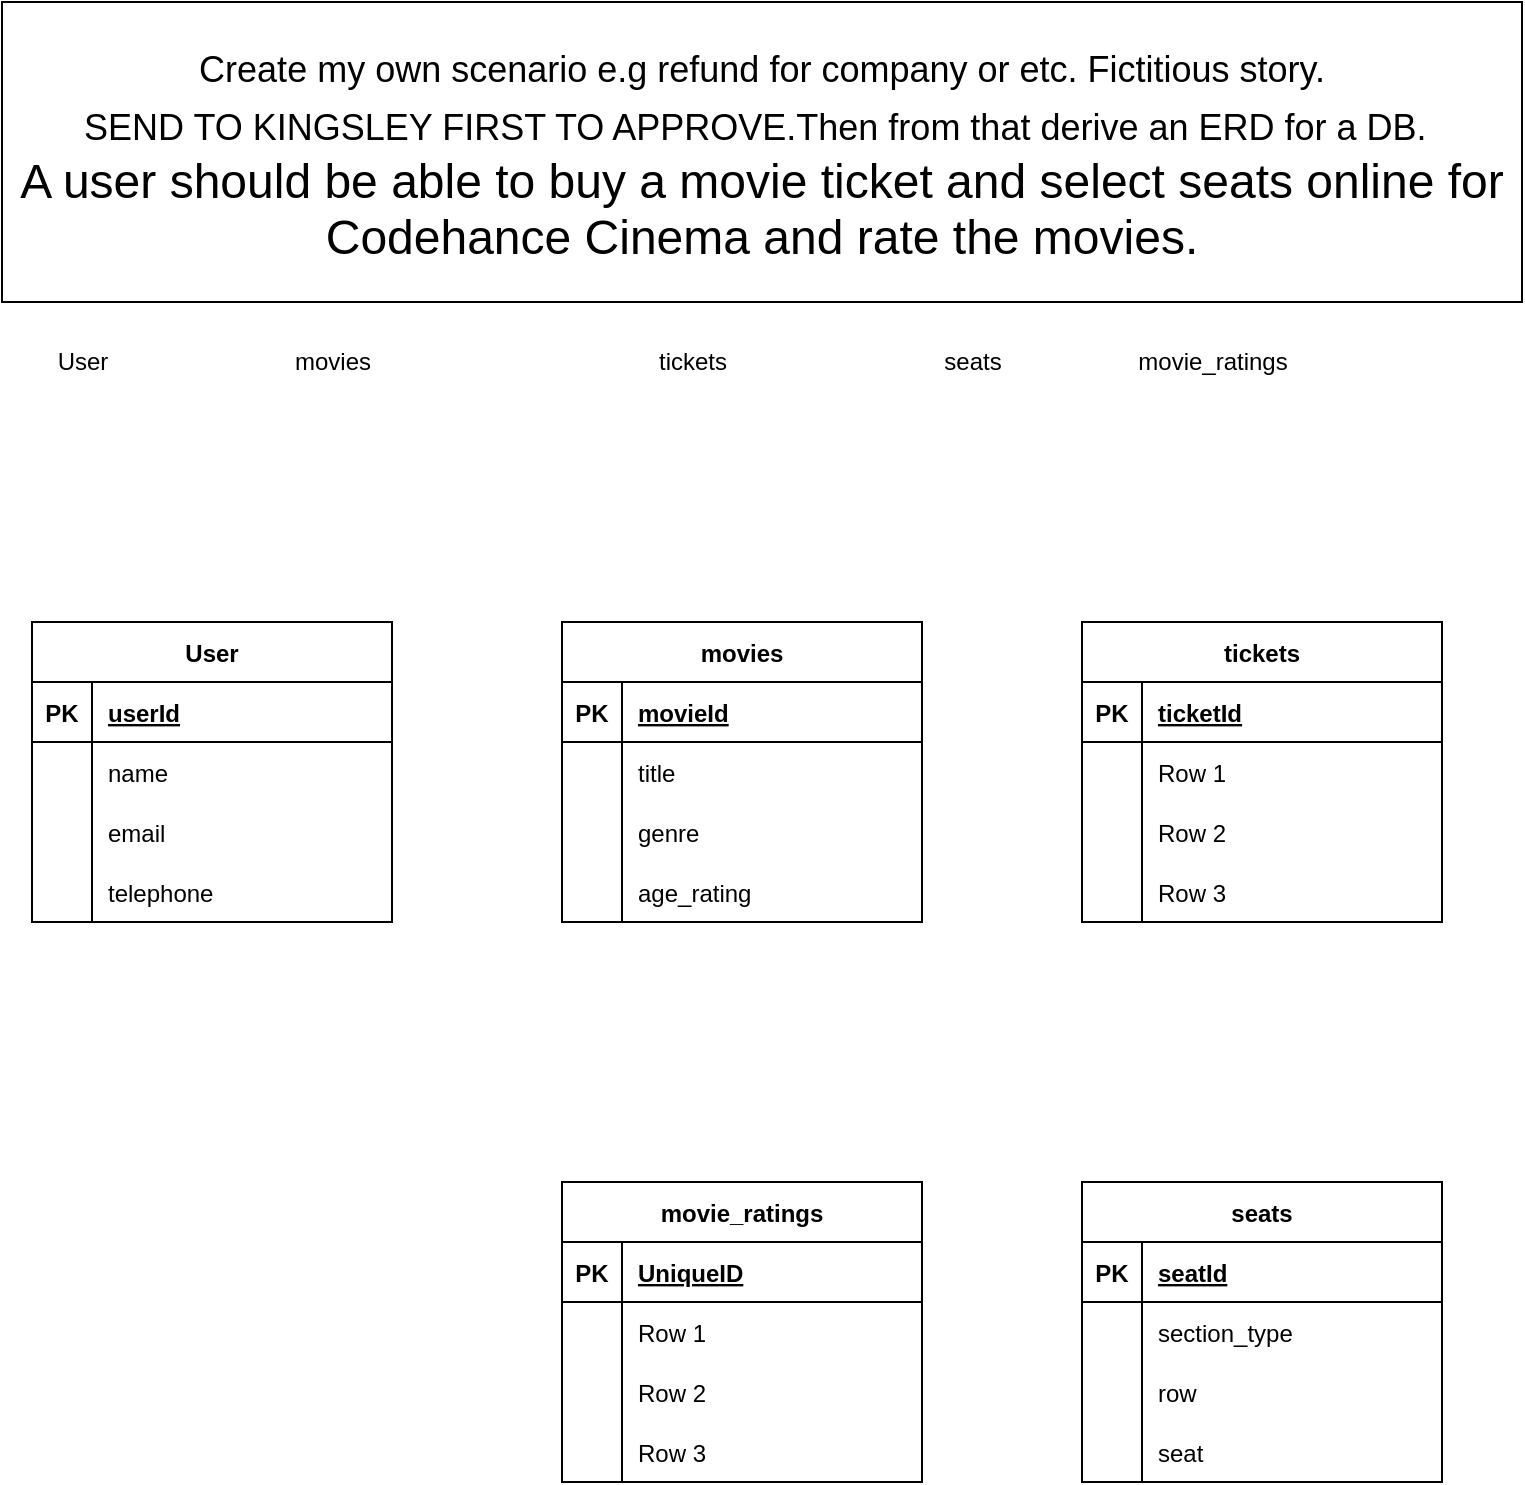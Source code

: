 <mxfile version="20.8.5" type="github" pages="7">
  <diagram id="XpdM5mO65BeTeFtQ_iLn" name="Assignment">
    <mxGraphModel dx="2501" dy="827" grid="1" gridSize="10" guides="1" tooltips="1" connect="1" arrows="1" fold="1" page="1" pageScale="1" pageWidth="827" pageHeight="1169" math="0" shadow="0">
      <root>
        <mxCell id="0" />
        <mxCell id="1" parent="0" />
        <mxCell id="DF8evu9F6cRkdcVO696R-2" value="&lt;font style=&quot;font-size: 18px;&quot;&gt;Create my own scenario e.g refund for company or etc. Fictitious story. &lt;br&gt;SEND TO KINGSLEY FIRST TO APPROVE.Then from that derive an ERD for a DB.&lt;/font&gt;&amp;nbsp;&lt;br&gt;A user should be able to buy a movie ticket and select seats online for Codehance Cinema and rate the movies." style="whiteSpace=wrap;html=1;fontSize=24;" parent="1" vertex="1">
          <mxGeometry x="-790" y="10" width="760" height="150" as="geometry" />
        </mxCell>
        <mxCell id="RSKaHU__Pw72pIlj9-Aw-1" value="User" style="text;html=1;align=center;verticalAlign=middle;resizable=0;points=[];autosize=1;strokeColor=none;fillColor=none;" vertex="1" parent="1">
          <mxGeometry x="-775" y="175" width="50" height="30" as="geometry" />
        </mxCell>
        <mxCell id="RSKaHU__Pw72pIlj9-Aw-2" value="movie_ratings" style="text;html=1;align=center;verticalAlign=middle;resizable=0;points=[];autosize=1;strokeColor=none;fillColor=none;" vertex="1" parent="1">
          <mxGeometry x="-235" y="175" width="100" height="30" as="geometry" />
        </mxCell>
        <mxCell id="RSKaHU__Pw72pIlj9-Aw-3" value="movies" style="text;html=1;align=center;verticalAlign=middle;resizable=0;points=[];autosize=1;strokeColor=none;fillColor=none;" vertex="1" parent="1">
          <mxGeometry x="-655" y="175" width="60" height="30" as="geometry" />
        </mxCell>
        <mxCell id="RSKaHU__Pw72pIlj9-Aw-4" value="tickets" style="text;html=1;align=center;verticalAlign=middle;resizable=0;points=[];autosize=1;strokeColor=none;fillColor=none;" vertex="1" parent="1">
          <mxGeometry x="-475" y="175" width="60" height="30" as="geometry" />
        </mxCell>
        <mxCell id="RSKaHU__Pw72pIlj9-Aw-5" value="seats" style="text;html=1;align=center;verticalAlign=middle;resizable=0;points=[];autosize=1;strokeColor=none;fillColor=none;" vertex="1" parent="1">
          <mxGeometry x="-330" y="175" width="50" height="30" as="geometry" />
        </mxCell>
        <mxCell id="iwP63g76jTM03E7Ko1Af-1" value="movies" style="shape=table;startSize=30;container=1;collapsible=1;childLayout=tableLayout;fixedRows=1;rowLines=0;fontStyle=1;align=center;resizeLast=1;" vertex="1" parent="1">
          <mxGeometry x="-510" y="320" width="180" height="150" as="geometry" />
        </mxCell>
        <mxCell id="iwP63g76jTM03E7Ko1Af-2" value="" style="shape=tableRow;horizontal=0;startSize=0;swimlaneHead=0;swimlaneBody=0;fillColor=none;collapsible=0;dropTarget=0;points=[[0,0.5],[1,0.5]];portConstraint=eastwest;top=0;left=0;right=0;bottom=1;" vertex="1" parent="iwP63g76jTM03E7Ko1Af-1">
          <mxGeometry y="30" width="180" height="30" as="geometry" />
        </mxCell>
        <mxCell id="iwP63g76jTM03E7Ko1Af-3" value="PK" style="shape=partialRectangle;connectable=0;fillColor=none;top=0;left=0;bottom=0;right=0;fontStyle=1;overflow=hidden;" vertex="1" parent="iwP63g76jTM03E7Ko1Af-2">
          <mxGeometry width="30" height="30" as="geometry">
            <mxRectangle width="30" height="30" as="alternateBounds" />
          </mxGeometry>
        </mxCell>
        <mxCell id="iwP63g76jTM03E7Ko1Af-4" value="movieId" style="shape=partialRectangle;connectable=0;fillColor=none;top=0;left=0;bottom=0;right=0;align=left;spacingLeft=6;fontStyle=5;overflow=hidden;" vertex="1" parent="iwP63g76jTM03E7Ko1Af-2">
          <mxGeometry x="30" width="150" height="30" as="geometry">
            <mxRectangle width="150" height="30" as="alternateBounds" />
          </mxGeometry>
        </mxCell>
        <mxCell id="iwP63g76jTM03E7Ko1Af-5" value="" style="shape=tableRow;horizontal=0;startSize=0;swimlaneHead=0;swimlaneBody=0;fillColor=none;collapsible=0;dropTarget=0;points=[[0,0.5],[1,0.5]];portConstraint=eastwest;top=0;left=0;right=0;bottom=0;" vertex="1" parent="iwP63g76jTM03E7Ko1Af-1">
          <mxGeometry y="60" width="180" height="30" as="geometry" />
        </mxCell>
        <mxCell id="iwP63g76jTM03E7Ko1Af-6" value="" style="shape=partialRectangle;connectable=0;fillColor=none;top=0;left=0;bottom=0;right=0;editable=1;overflow=hidden;" vertex="1" parent="iwP63g76jTM03E7Ko1Af-5">
          <mxGeometry width="30" height="30" as="geometry">
            <mxRectangle width="30" height="30" as="alternateBounds" />
          </mxGeometry>
        </mxCell>
        <mxCell id="iwP63g76jTM03E7Ko1Af-7" value="title " style="shape=partialRectangle;connectable=0;fillColor=none;top=0;left=0;bottom=0;right=0;align=left;spacingLeft=6;overflow=hidden;" vertex="1" parent="iwP63g76jTM03E7Ko1Af-5">
          <mxGeometry x="30" width="150" height="30" as="geometry">
            <mxRectangle width="150" height="30" as="alternateBounds" />
          </mxGeometry>
        </mxCell>
        <mxCell id="iwP63g76jTM03E7Ko1Af-8" value="" style="shape=tableRow;horizontal=0;startSize=0;swimlaneHead=0;swimlaneBody=0;fillColor=none;collapsible=0;dropTarget=0;points=[[0,0.5],[1,0.5]];portConstraint=eastwest;top=0;left=0;right=0;bottom=0;" vertex="1" parent="iwP63g76jTM03E7Ko1Af-1">
          <mxGeometry y="90" width="180" height="30" as="geometry" />
        </mxCell>
        <mxCell id="iwP63g76jTM03E7Ko1Af-9" value="" style="shape=partialRectangle;connectable=0;fillColor=none;top=0;left=0;bottom=0;right=0;editable=1;overflow=hidden;" vertex="1" parent="iwP63g76jTM03E7Ko1Af-8">
          <mxGeometry width="30" height="30" as="geometry">
            <mxRectangle width="30" height="30" as="alternateBounds" />
          </mxGeometry>
        </mxCell>
        <mxCell id="iwP63g76jTM03E7Ko1Af-10" value="genre " style="shape=partialRectangle;connectable=0;fillColor=none;top=0;left=0;bottom=0;right=0;align=left;spacingLeft=6;overflow=hidden;" vertex="1" parent="iwP63g76jTM03E7Ko1Af-8">
          <mxGeometry x="30" width="150" height="30" as="geometry">
            <mxRectangle width="150" height="30" as="alternateBounds" />
          </mxGeometry>
        </mxCell>
        <mxCell id="iwP63g76jTM03E7Ko1Af-11" value="" style="shape=tableRow;horizontal=0;startSize=0;swimlaneHead=0;swimlaneBody=0;fillColor=none;collapsible=0;dropTarget=0;points=[[0,0.5],[1,0.5]];portConstraint=eastwest;top=0;left=0;right=0;bottom=0;" vertex="1" parent="iwP63g76jTM03E7Ko1Af-1">
          <mxGeometry y="120" width="180" height="30" as="geometry" />
        </mxCell>
        <mxCell id="iwP63g76jTM03E7Ko1Af-12" value="" style="shape=partialRectangle;connectable=0;fillColor=none;top=0;left=0;bottom=0;right=0;editable=1;overflow=hidden;" vertex="1" parent="iwP63g76jTM03E7Ko1Af-11">
          <mxGeometry width="30" height="30" as="geometry">
            <mxRectangle width="30" height="30" as="alternateBounds" />
          </mxGeometry>
        </mxCell>
        <mxCell id="iwP63g76jTM03E7Ko1Af-13" value="age_rating " style="shape=partialRectangle;connectable=0;fillColor=none;top=0;left=0;bottom=0;right=0;align=left;spacingLeft=6;overflow=hidden;" vertex="1" parent="iwP63g76jTM03E7Ko1Af-11">
          <mxGeometry x="30" width="150" height="30" as="geometry">
            <mxRectangle width="150" height="30" as="alternateBounds" />
          </mxGeometry>
        </mxCell>
        <mxCell id="iwP63g76jTM03E7Ko1Af-14" value="User" style="shape=table;startSize=30;container=1;collapsible=1;childLayout=tableLayout;fixedRows=1;rowLines=0;fontStyle=1;align=center;resizeLast=1;" vertex="1" parent="1">
          <mxGeometry x="-775" y="320" width="180" height="150" as="geometry" />
        </mxCell>
        <mxCell id="iwP63g76jTM03E7Ko1Af-15" value="" style="shape=tableRow;horizontal=0;startSize=0;swimlaneHead=0;swimlaneBody=0;fillColor=none;collapsible=0;dropTarget=0;points=[[0,0.5],[1,0.5]];portConstraint=eastwest;top=0;left=0;right=0;bottom=1;" vertex="1" parent="iwP63g76jTM03E7Ko1Af-14">
          <mxGeometry y="30" width="180" height="30" as="geometry" />
        </mxCell>
        <mxCell id="iwP63g76jTM03E7Ko1Af-16" value="PK" style="shape=partialRectangle;connectable=0;fillColor=none;top=0;left=0;bottom=0;right=0;fontStyle=1;overflow=hidden;" vertex="1" parent="iwP63g76jTM03E7Ko1Af-15">
          <mxGeometry width="30" height="30" as="geometry">
            <mxRectangle width="30" height="30" as="alternateBounds" />
          </mxGeometry>
        </mxCell>
        <mxCell id="iwP63g76jTM03E7Ko1Af-17" value="userId" style="shape=partialRectangle;connectable=0;fillColor=none;top=0;left=0;bottom=0;right=0;align=left;spacingLeft=6;fontStyle=5;overflow=hidden;" vertex="1" parent="iwP63g76jTM03E7Ko1Af-15">
          <mxGeometry x="30" width="150" height="30" as="geometry">
            <mxRectangle width="150" height="30" as="alternateBounds" />
          </mxGeometry>
        </mxCell>
        <mxCell id="iwP63g76jTM03E7Ko1Af-18" value="" style="shape=tableRow;horizontal=0;startSize=0;swimlaneHead=0;swimlaneBody=0;fillColor=none;collapsible=0;dropTarget=0;points=[[0,0.5],[1,0.5]];portConstraint=eastwest;top=0;left=0;right=0;bottom=0;" vertex="1" parent="iwP63g76jTM03E7Ko1Af-14">
          <mxGeometry y="60" width="180" height="30" as="geometry" />
        </mxCell>
        <mxCell id="iwP63g76jTM03E7Ko1Af-19" value="" style="shape=partialRectangle;connectable=0;fillColor=none;top=0;left=0;bottom=0;right=0;editable=1;overflow=hidden;" vertex="1" parent="iwP63g76jTM03E7Ko1Af-18">
          <mxGeometry width="30" height="30" as="geometry">
            <mxRectangle width="30" height="30" as="alternateBounds" />
          </mxGeometry>
        </mxCell>
        <mxCell id="iwP63g76jTM03E7Ko1Af-20" value="name" style="shape=partialRectangle;connectable=0;fillColor=none;top=0;left=0;bottom=0;right=0;align=left;spacingLeft=6;overflow=hidden;" vertex="1" parent="iwP63g76jTM03E7Ko1Af-18">
          <mxGeometry x="30" width="150" height="30" as="geometry">
            <mxRectangle width="150" height="30" as="alternateBounds" />
          </mxGeometry>
        </mxCell>
        <mxCell id="iwP63g76jTM03E7Ko1Af-21" value="" style="shape=tableRow;horizontal=0;startSize=0;swimlaneHead=0;swimlaneBody=0;fillColor=none;collapsible=0;dropTarget=0;points=[[0,0.5],[1,0.5]];portConstraint=eastwest;top=0;left=0;right=0;bottom=0;" vertex="1" parent="iwP63g76jTM03E7Ko1Af-14">
          <mxGeometry y="90" width="180" height="30" as="geometry" />
        </mxCell>
        <mxCell id="iwP63g76jTM03E7Ko1Af-22" value="" style="shape=partialRectangle;connectable=0;fillColor=none;top=0;left=0;bottom=0;right=0;editable=1;overflow=hidden;" vertex="1" parent="iwP63g76jTM03E7Ko1Af-21">
          <mxGeometry width="30" height="30" as="geometry">
            <mxRectangle width="30" height="30" as="alternateBounds" />
          </mxGeometry>
        </mxCell>
        <mxCell id="iwP63g76jTM03E7Ko1Af-23" value="email " style="shape=partialRectangle;connectable=0;fillColor=none;top=0;left=0;bottom=0;right=0;align=left;spacingLeft=6;overflow=hidden;" vertex="1" parent="iwP63g76jTM03E7Ko1Af-21">
          <mxGeometry x="30" width="150" height="30" as="geometry">
            <mxRectangle width="150" height="30" as="alternateBounds" />
          </mxGeometry>
        </mxCell>
        <mxCell id="iwP63g76jTM03E7Ko1Af-24" value="" style="shape=tableRow;horizontal=0;startSize=0;swimlaneHead=0;swimlaneBody=0;fillColor=none;collapsible=0;dropTarget=0;points=[[0,0.5],[1,0.5]];portConstraint=eastwest;top=0;left=0;right=0;bottom=0;" vertex="1" parent="iwP63g76jTM03E7Ko1Af-14">
          <mxGeometry y="120" width="180" height="30" as="geometry" />
        </mxCell>
        <mxCell id="iwP63g76jTM03E7Ko1Af-25" value="" style="shape=partialRectangle;connectable=0;fillColor=none;top=0;left=0;bottom=0;right=0;editable=1;overflow=hidden;" vertex="1" parent="iwP63g76jTM03E7Ko1Af-24">
          <mxGeometry width="30" height="30" as="geometry">
            <mxRectangle width="30" height="30" as="alternateBounds" />
          </mxGeometry>
        </mxCell>
        <mxCell id="iwP63g76jTM03E7Ko1Af-26" value="telephone " style="shape=partialRectangle;connectable=0;fillColor=none;top=0;left=0;bottom=0;right=0;align=left;spacingLeft=6;overflow=hidden;" vertex="1" parent="iwP63g76jTM03E7Ko1Af-24">
          <mxGeometry x="30" width="150" height="30" as="geometry">
            <mxRectangle width="150" height="30" as="alternateBounds" />
          </mxGeometry>
        </mxCell>
        <mxCell id="iwP63g76jTM03E7Ko1Af-27" value="tickets" style="shape=table;startSize=30;container=1;collapsible=1;childLayout=tableLayout;fixedRows=1;rowLines=0;fontStyle=1;align=center;resizeLast=1;" vertex="1" parent="1">
          <mxGeometry x="-250" y="320" width="180" height="150" as="geometry" />
        </mxCell>
        <mxCell id="iwP63g76jTM03E7Ko1Af-28" value="" style="shape=tableRow;horizontal=0;startSize=0;swimlaneHead=0;swimlaneBody=0;fillColor=none;collapsible=0;dropTarget=0;points=[[0,0.5],[1,0.5]];portConstraint=eastwest;top=0;left=0;right=0;bottom=1;" vertex="1" parent="iwP63g76jTM03E7Ko1Af-27">
          <mxGeometry y="30" width="180" height="30" as="geometry" />
        </mxCell>
        <mxCell id="iwP63g76jTM03E7Ko1Af-29" value="PK" style="shape=partialRectangle;connectable=0;fillColor=none;top=0;left=0;bottom=0;right=0;fontStyle=1;overflow=hidden;" vertex="1" parent="iwP63g76jTM03E7Ko1Af-28">
          <mxGeometry width="30" height="30" as="geometry">
            <mxRectangle width="30" height="30" as="alternateBounds" />
          </mxGeometry>
        </mxCell>
        <mxCell id="iwP63g76jTM03E7Ko1Af-30" value="ticketId" style="shape=partialRectangle;connectable=0;fillColor=none;top=0;left=0;bottom=0;right=0;align=left;spacingLeft=6;fontStyle=5;overflow=hidden;" vertex="1" parent="iwP63g76jTM03E7Ko1Af-28">
          <mxGeometry x="30" width="150" height="30" as="geometry">
            <mxRectangle width="150" height="30" as="alternateBounds" />
          </mxGeometry>
        </mxCell>
        <mxCell id="iwP63g76jTM03E7Ko1Af-31" value="" style="shape=tableRow;horizontal=0;startSize=0;swimlaneHead=0;swimlaneBody=0;fillColor=none;collapsible=0;dropTarget=0;points=[[0,0.5],[1,0.5]];portConstraint=eastwest;top=0;left=0;right=0;bottom=0;" vertex="1" parent="iwP63g76jTM03E7Ko1Af-27">
          <mxGeometry y="60" width="180" height="30" as="geometry" />
        </mxCell>
        <mxCell id="iwP63g76jTM03E7Ko1Af-32" value="" style="shape=partialRectangle;connectable=0;fillColor=none;top=0;left=0;bottom=0;right=0;editable=1;overflow=hidden;" vertex="1" parent="iwP63g76jTM03E7Ko1Af-31">
          <mxGeometry width="30" height="30" as="geometry">
            <mxRectangle width="30" height="30" as="alternateBounds" />
          </mxGeometry>
        </mxCell>
        <mxCell id="iwP63g76jTM03E7Ko1Af-33" value="Row 1" style="shape=partialRectangle;connectable=0;fillColor=none;top=0;left=0;bottom=0;right=0;align=left;spacingLeft=6;overflow=hidden;" vertex="1" parent="iwP63g76jTM03E7Ko1Af-31">
          <mxGeometry x="30" width="150" height="30" as="geometry">
            <mxRectangle width="150" height="30" as="alternateBounds" />
          </mxGeometry>
        </mxCell>
        <mxCell id="iwP63g76jTM03E7Ko1Af-34" value="" style="shape=tableRow;horizontal=0;startSize=0;swimlaneHead=0;swimlaneBody=0;fillColor=none;collapsible=0;dropTarget=0;points=[[0,0.5],[1,0.5]];portConstraint=eastwest;top=0;left=0;right=0;bottom=0;" vertex="1" parent="iwP63g76jTM03E7Ko1Af-27">
          <mxGeometry y="90" width="180" height="30" as="geometry" />
        </mxCell>
        <mxCell id="iwP63g76jTM03E7Ko1Af-35" value="" style="shape=partialRectangle;connectable=0;fillColor=none;top=0;left=0;bottom=0;right=0;editable=1;overflow=hidden;" vertex="1" parent="iwP63g76jTM03E7Ko1Af-34">
          <mxGeometry width="30" height="30" as="geometry">
            <mxRectangle width="30" height="30" as="alternateBounds" />
          </mxGeometry>
        </mxCell>
        <mxCell id="iwP63g76jTM03E7Ko1Af-36" value="Row 2" style="shape=partialRectangle;connectable=0;fillColor=none;top=0;left=0;bottom=0;right=0;align=left;spacingLeft=6;overflow=hidden;" vertex="1" parent="iwP63g76jTM03E7Ko1Af-34">
          <mxGeometry x="30" width="150" height="30" as="geometry">
            <mxRectangle width="150" height="30" as="alternateBounds" />
          </mxGeometry>
        </mxCell>
        <mxCell id="iwP63g76jTM03E7Ko1Af-37" value="" style="shape=tableRow;horizontal=0;startSize=0;swimlaneHead=0;swimlaneBody=0;fillColor=none;collapsible=0;dropTarget=0;points=[[0,0.5],[1,0.5]];portConstraint=eastwest;top=0;left=0;right=0;bottom=0;" vertex="1" parent="iwP63g76jTM03E7Ko1Af-27">
          <mxGeometry y="120" width="180" height="30" as="geometry" />
        </mxCell>
        <mxCell id="iwP63g76jTM03E7Ko1Af-38" value="" style="shape=partialRectangle;connectable=0;fillColor=none;top=0;left=0;bottom=0;right=0;editable=1;overflow=hidden;" vertex="1" parent="iwP63g76jTM03E7Ko1Af-37">
          <mxGeometry width="30" height="30" as="geometry">
            <mxRectangle width="30" height="30" as="alternateBounds" />
          </mxGeometry>
        </mxCell>
        <mxCell id="iwP63g76jTM03E7Ko1Af-39" value="Row 3" style="shape=partialRectangle;connectable=0;fillColor=none;top=0;left=0;bottom=0;right=0;align=left;spacingLeft=6;overflow=hidden;" vertex="1" parent="iwP63g76jTM03E7Ko1Af-37">
          <mxGeometry x="30" width="150" height="30" as="geometry">
            <mxRectangle width="150" height="30" as="alternateBounds" />
          </mxGeometry>
        </mxCell>
        <mxCell id="iwP63g76jTM03E7Ko1Af-40" value="movie_ratings" style="shape=table;startSize=30;container=1;collapsible=1;childLayout=tableLayout;fixedRows=1;rowLines=0;fontStyle=1;align=center;resizeLast=1;" vertex="1" parent="1">
          <mxGeometry x="-510" y="600" width="180" height="150" as="geometry" />
        </mxCell>
        <mxCell id="iwP63g76jTM03E7Ko1Af-41" value="" style="shape=tableRow;horizontal=0;startSize=0;swimlaneHead=0;swimlaneBody=0;fillColor=none;collapsible=0;dropTarget=0;points=[[0,0.5],[1,0.5]];portConstraint=eastwest;top=0;left=0;right=0;bottom=1;" vertex="1" parent="iwP63g76jTM03E7Ko1Af-40">
          <mxGeometry y="30" width="180" height="30" as="geometry" />
        </mxCell>
        <mxCell id="iwP63g76jTM03E7Ko1Af-42" value="PK" style="shape=partialRectangle;connectable=0;fillColor=none;top=0;left=0;bottom=0;right=0;fontStyle=1;overflow=hidden;" vertex="1" parent="iwP63g76jTM03E7Ko1Af-41">
          <mxGeometry width="30" height="30" as="geometry">
            <mxRectangle width="30" height="30" as="alternateBounds" />
          </mxGeometry>
        </mxCell>
        <mxCell id="iwP63g76jTM03E7Ko1Af-43" value="UniqueID" style="shape=partialRectangle;connectable=0;fillColor=none;top=0;left=0;bottom=0;right=0;align=left;spacingLeft=6;fontStyle=5;overflow=hidden;" vertex="1" parent="iwP63g76jTM03E7Ko1Af-41">
          <mxGeometry x="30" width="150" height="30" as="geometry">
            <mxRectangle width="150" height="30" as="alternateBounds" />
          </mxGeometry>
        </mxCell>
        <mxCell id="iwP63g76jTM03E7Ko1Af-44" value="" style="shape=tableRow;horizontal=0;startSize=0;swimlaneHead=0;swimlaneBody=0;fillColor=none;collapsible=0;dropTarget=0;points=[[0,0.5],[1,0.5]];portConstraint=eastwest;top=0;left=0;right=0;bottom=0;" vertex="1" parent="iwP63g76jTM03E7Ko1Af-40">
          <mxGeometry y="60" width="180" height="30" as="geometry" />
        </mxCell>
        <mxCell id="iwP63g76jTM03E7Ko1Af-45" value="" style="shape=partialRectangle;connectable=0;fillColor=none;top=0;left=0;bottom=0;right=0;editable=1;overflow=hidden;" vertex="1" parent="iwP63g76jTM03E7Ko1Af-44">
          <mxGeometry width="30" height="30" as="geometry">
            <mxRectangle width="30" height="30" as="alternateBounds" />
          </mxGeometry>
        </mxCell>
        <mxCell id="iwP63g76jTM03E7Ko1Af-46" value="Row 1" style="shape=partialRectangle;connectable=0;fillColor=none;top=0;left=0;bottom=0;right=0;align=left;spacingLeft=6;overflow=hidden;" vertex="1" parent="iwP63g76jTM03E7Ko1Af-44">
          <mxGeometry x="30" width="150" height="30" as="geometry">
            <mxRectangle width="150" height="30" as="alternateBounds" />
          </mxGeometry>
        </mxCell>
        <mxCell id="iwP63g76jTM03E7Ko1Af-47" value="" style="shape=tableRow;horizontal=0;startSize=0;swimlaneHead=0;swimlaneBody=0;fillColor=none;collapsible=0;dropTarget=0;points=[[0,0.5],[1,0.5]];portConstraint=eastwest;top=0;left=0;right=0;bottom=0;" vertex="1" parent="iwP63g76jTM03E7Ko1Af-40">
          <mxGeometry y="90" width="180" height="30" as="geometry" />
        </mxCell>
        <mxCell id="iwP63g76jTM03E7Ko1Af-48" value="" style="shape=partialRectangle;connectable=0;fillColor=none;top=0;left=0;bottom=0;right=0;editable=1;overflow=hidden;" vertex="1" parent="iwP63g76jTM03E7Ko1Af-47">
          <mxGeometry width="30" height="30" as="geometry">
            <mxRectangle width="30" height="30" as="alternateBounds" />
          </mxGeometry>
        </mxCell>
        <mxCell id="iwP63g76jTM03E7Ko1Af-49" value="Row 2" style="shape=partialRectangle;connectable=0;fillColor=none;top=0;left=0;bottom=0;right=0;align=left;spacingLeft=6;overflow=hidden;" vertex="1" parent="iwP63g76jTM03E7Ko1Af-47">
          <mxGeometry x="30" width="150" height="30" as="geometry">
            <mxRectangle width="150" height="30" as="alternateBounds" />
          </mxGeometry>
        </mxCell>
        <mxCell id="iwP63g76jTM03E7Ko1Af-50" value="" style="shape=tableRow;horizontal=0;startSize=0;swimlaneHead=0;swimlaneBody=0;fillColor=none;collapsible=0;dropTarget=0;points=[[0,0.5],[1,0.5]];portConstraint=eastwest;top=0;left=0;right=0;bottom=0;" vertex="1" parent="iwP63g76jTM03E7Ko1Af-40">
          <mxGeometry y="120" width="180" height="30" as="geometry" />
        </mxCell>
        <mxCell id="iwP63g76jTM03E7Ko1Af-51" value="" style="shape=partialRectangle;connectable=0;fillColor=none;top=0;left=0;bottom=0;right=0;editable=1;overflow=hidden;" vertex="1" parent="iwP63g76jTM03E7Ko1Af-50">
          <mxGeometry width="30" height="30" as="geometry">
            <mxRectangle width="30" height="30" as="alternateBounds" />
          </mxGeometry>
        </mxCell>
        <mxCell id="iwP63g76jTM03E7Ko1Af-52" value="Row 3" style="shape=partialRectangle;connectable=0;fillColor=none;top=0;left=0;bottom=0;right=0;align=left;spacingLeft=6;overflow=hidden;" vertex="1" parent="iwP63g76jTM03E7Ko1Af-50">
          <mxGeometry x="30" width="150" height="30" as="geometry">
            <mxRectangle width="150" height="30" as="alternateBounds" />
          </mxGeometry>
        </mxCell>
        <mxCell id="iwP63g76jTM03E7Ko1Af-53" value="seats" style="shape=table;startSize=30;container=1;collapsible=1;childLayout=tableLayout;fixedRows=1;rowLines=0;fontStyle=1;align=center;resizeLast=1;" vertex="1" parent="1">
          <mxGeometry x="-250" y="600" width="180" height="150" as="geometry" />
        </mxCell>
        <mxCell id="iwP63g76jTM03E7Ko1Af-54" value="" style="shape=tableRow;horizontal=0;startSize=0;swimlaneHead=0;swimlaneBody=0;fillColor=none;collapsible=0;dropTarget=0;points=[[0,0.5],[1,0.5]];portConstraint=eastwest;top=0;left=0;right=0;bottom=1;" vertex="1" parent="iwP63g76jTM03E7Ko1Af-53">
          <mxGeometry y="30" width="180" height="30" as="geometry" />
        </mxCell>
        <mxCell id="iwP63g76jTM03E7Ko1Af-55" value="PK" style="shape=partialRectangle;connectable=0;fillColor=none;top=0;left=0;bottom=0;right=0;fontStyle=1;overflow=hidden;" vertex="1" parent="iwP63g76jTM03E7Ko1Af-54">
          <mxGeometry width="30" height="30" as="geometry">
            <mxRectangle width="30" height="30" as="alternateBounds" />
          </mxGeometry>
        </mxCell>
        <mxCell id="iwP63g76jTM03E7Ko1Af-56" value="seatId" style="shape=partialRectangle;connectable=0;fillColor=none;top=0;left=0;bottom=0;right=0;align=left;spacingLeft=6;fontStyle=5;overflow=hidden;" vertex="1" parent="iwP63g76jTM03E7Ko1Af-54">
          <mxGeometry x="30" width="150" height="30" as="geometry">
            <mxRectangle width="150" height="30" as="alternateBounds" />
          </mxGeometry>
        </mxCell>
        <mxCell id="iwP63g76jTM03E7Ko1Af-57" value="" style="shape=tableRow;horizontal=0;startSize=0;swimlaneHead=0;swimlaneBody=0;fillColor=none;collapsible=0;dropTarget=0;points=[[0,0.5],[1,0.5]];portConstraint=eastwest;top=0;left=0;right=0;bottom=0;" vertex="1" parent="iwP63g76jTM03E7Ko1Af-53">
          <mxGeometry y="60" width="180" height="30" as="geometry" />
        </mxCell>
        <mxCell id="iwP63g76jTM03E7Ko1Af-58" value="" style="shape=partialRectangle;connectable=0;fillColor=none;top=0;left=0;bottom=0;right=0;editable=1;overflow=hidden;" vertex="1" parent="iwP63g76jTM03E7Ko1Af-57">
          <mxGeometry width="30" height="30" as="geometry">
            <mxRectangle width="30" height="30" as="alternateBounds" />
          </mxGeometry>
        </mxCell>
        <mxCell id="iwP63g76jTM03E7Ko1Af-59" value="section_type" style="shape=partialRectangle;connectable=0;fillColor=none;top=0;left=0;bottom=0;right=0;align=left;spacingLeft=6;overflow=hidden;" vertex="1" parent="iwP63g76jTM03E7Ko1Af-57">
          <mxGeometry x="30" width="150" height="30" as="geometry">
            <mxRectangle width="150" height="30" as="alternateBounds" />
          </mxGeometry>
        </mxCell>
        <mxCell id="iwP63g76jTM03E7Ko1Af-60" value="" style="shape=tableRow;horizontal=0;startSize=0;swimlaneHead=0;swimlaneBody=0;fillColor=none;collapsible=0;dropTarget=0;points=[[0,0.5],[1,0.5]];portConstraint=eastwest;top=0;left=0;right=0;bottom=0;" vertex="1" parent="iwP63g76jTM03E7Ko1Af-53">
          <mxGeometry y="90" width="180" height="30" as="geometry" />
        </mxCell>
        <mxCell id="iwP63g76jTM03E7Ko1Af-61" value="" style="shape=partialRectangle;connectable=0;fillColor=none;top=0;left=0;bottom=0;right=0;editable=1;overflow=hidden;" vertex="1" parent="iwP63g76jTM03E7Ko1Af-60">
          <mxGeometry width="30" height="30" as="geometry">
            <mxRectangle width="30" height="30" as="alternateBounds" />
          </mxGeometry>
        </mxCell>
        <mxCell id="iwP63g76jTM03E7Ko1Af-62" value="row" style="shape=partialRectangle;connectable=0;fillColor=none;top=0;left=0;bottom=0;right=0;align=left;spacingLeft=6;overflow=hidden;" vertex="1" parent="iwP63g76jTM03E7Ko1Af-60">
          <mxGeometry x="30" width="150" height="30" as="geometry">
            <mxRectangle width="150" height="30" as="alternateBounds" />
          </mxGeometry>
        </mxCell>
        <mxCell id="iwP63g76jTM03E7Ko1Af-63" value="" style="shape=tableRow;horizontal=0;startSize=0;swimlaneHead=0;swimlaneBody=0;fillColor=none;collapsible=0;dropTarget=0;points=[[0,0.5],[1,0.5]];portConstraint=eastwest;top=0;left=0;right=0;bottom=0;" vertex="1" parent="iwP63g76jTM03E7Ko1Af-53">
          <mxGeometry y="120" width="180" height="30" as="geometry" />
        </mxCell>
        <mxCell id="iwP63g76jTM03E7Ko1Af-64" value="" style="shape=partialRectangle;connectable=0;fillColor=none;top=0;left=0;bottom=0;right=0;editable=1;overflow=hidden;" vertex="1" parent="iwP63g76jTM03E7Ko1Af-63">
          <mxGeometry width="30" height="30" as="geometry">
            <mxRectangle width="30" height="30" as="alternateBounds" />
          </mxGeometry>
        </mxCell>
        <mxCell id="iwP63g76jTM03E7Ko1Af-65" value="seat" style="shape=partialRectangle;connectable=0;fillColor=none;top=0;left=0;bottom=0;right=0;align=left;spacingLeft=6;overflow=hidden;" vertex="1" parent="iwP63g76jTM03E7Ko1Af-63">
          <mxGeometry x="30" width="150" height="30" as="geometry">
            <mxRectangle width="150" height="30" as="alternateBounds" />
          </mxGeometry>
        </mxCell>
      </root>
    </mxGraphModel>
  </diagram>
  <diagram id="bobwLUG3jCgegFdddKmw" name="Hotel Rating ER">
    <mxGraphModel dx="1395" dy="689" grid="1" gridSize="10" guides="1" tooltips="1" connect="1" arrows="1" fold="1" page="1" pageScale="1" pageWidth="1654" pageHeight="1169" math="0" shadow="0">
      <root>
        <mxCell id="0" />
        <mxCell id="1" parent="0" />
        <mxCell id="QhYzYZsD-ZVRZu8KDneq-1" value="Assets" style="childLayout=tableLayout;recursiveResize=0;strokeColor=#98bf21;fillColor=#A7C942;shadow=1;" parent="1" vertex="1">
          <mxGeometry x="380" y="203" width="373" height="97" as="geometry" />
        </mxCell>
        <mxCell id="QhYzYZsD-ZVRZu8KDneq-2" style="shape=tableRow;horizontal=0;startSize=0;swimlaneHead=0;swimlaneBody=0;top=0;left=0;bottom=0;right=0;dropTarget=0;collapsible=0;recursiveResize=0;expand=0;fontStyle=0;strokeColor=inherit;fillColor=#ffffff;" parent="QhYzYZsD-ZVRZu8KDneq-1" vertex="1">
          <mxGeometry width="373" height="33" as="geometry" />
        </mxCell>
        <mxCell id="QhYzYZsD-ZVRZu8KDneq-47" value="userId" style="connectable=0;recursiveResize=0;strokeColor=inherit;fillColor=#A7C942;align=center;fontStyle=1;fontColor=#FFFFFF;html=1;" parent="QhYzYZsD-ZVRZu8KDneq-2" vertex="1">
          <mxGeometry width="93" height="33" as="geometry">
            <mxRectangle width="93" height="33" as="alternateBounds" />
          </mxGeometry>
        </mxCell>
        <mxCell id="QhYzYZsD-ZVRZu8KDneq-3" value="Name" style="connectable=0;recursiveResize=0;strokeColor=inherit;fillColor=#A7C942;align=center;fontStyle=1;fontColor=#FFFFFF;html=1;" parent="QhYzYZsD-ZVRZu8KDneq-2" vertex="1">
          <mxGeometry x="93" width="93" height="33" as="geometry">
            <mxRectangle width="93" height="33" as="alternateBounds" />
          </mxGeometry>
        </mxCell>
        <mxCell id="QhYzYZsD-ZVRZu8KDneq-4" value="Phone" style="connectable=0;recursiveResize=0;strokeColor=inherit;fillColor=#A7C942;align=center;fontStyle=1;fontColor=#FFFFFF;html=1;" parent="QhYzYZsD-ZVRZu8KDneq-2" vertex="1">
          <mxGeometry x="186" width="94" height="33" as="geometry">
            <mxRectangle width="94" height="33" as="alternateBounds" />
          </mxGeometry>
        </mxCell>
        <mxCell id="QhYzYZsD-ZVRZu8KDneq-5" value="Email" style="connectable=0;recursiveResize=0;strokeColor=inherit;fillColor=#A7C942;align=center;fontStyle=1;fontColor=#FFFFFF;html=1;" parent="QhYzYZsD-ZVRZu8KDneq-2" vertex="1">
          <mxGeometry x="280" width="93" height="33" as="geometry">
            <mxRectangle width="93" height="33" as="alternateBounds" />
          </mxGeometry>
        </mxCell>
        <mxCell id="QhYzYZsD-ZVRZu8KDneq-6" value="" style="shape=tableRow;horizontal=0;startSize=0;swimlaneHead=0;swimlaneBody=0;top=0;left=0;bottom=0;right=0;dropTarget=0;collapsible=0;recursiveResize=0;expand=0;fontStyle=0;strokeColor=inherit;fillColor=#ffffff;" parent="QhYzYZsD-ZVRZu8KDneq-1" vertex="1">
          <mxGeometry y="33" width="373" height="32" as="geometry" />
        </mxCell>
        <mxCell id="QhYzYZsD-ZVRZu8KDneq-48" value="1" style="connectable=0;recursiveResize=0;strokeColor=inherit;fillColor=inherit;align=center;whiteSpace=wrap;html=1;" parent="QhYzYZsD-ZVRZu8KDneq-6" vertex="1">
          <mxGeometry width="93" height="32" as="geometry">
            <mxRectangle width="93" height="32" as="alternateBounds" />
          </mxGeometry>
        </mxCell>
        <mxCell id="QhYzYZsD-ZVRZu8KDneq-7" value="Kachi" style="connectable=0;recursiveResize=0;strokeColor=inherit;fillColor=inherit;align=center;whiteSpace=wrap;html=1;" parent="QhYzYZsD-ZVRZu8KDneq-6" vertex="1">
          <mxGeometry x="93" width="93" height="32" as="geometry">
            <mxRectangle width="93" height="32" as="alternateBounds" />
          </mxGeometry>
        </mxCell>
        <mxCell id="QhYzYZsD-ZVRZu8KDneq-8" value="123-345-555" style="connectable=0;recursiveResize=0;strokeColor=inherit;fillColor=inherit;align=center;whiteSpace=wrap;html=1;" parent="QhYzYZsD-ZVRZu8KDneq-6" vertex="1">
          <mxGeometry x="186" width="94" height="32" as="geometry">
            <mxRectangle width="94" height="32" as="alternateBounds" />
          </mxGeometry>
        </mxCell>
        <mxCell id="QhYzYZsD-ZVRZu8KDneq-9" value="kachi@test.com" style="connectable=0;recursiveResize=0;strokeColor=inherit;fillColor=inherit;align=center;whiteSpace=wrap;html=1;" parent="QhYzYZsD-ZVRZu8KDneq-6" vertex="1">
          <mxGeometry x="280" width="93" height="32" as="geometry">
            <mxRectangle width="93" height="32" as="alternateBounds" />
          </mxGeometry>
        </mxCell>
        <mxCell id="QhYzYZsD-ZVRZu8KDneq-49" style="shape=tableRow;horizontal=0;startSize=0;swimlaneHead=0;swimlaneBody=0;top=0;left=0;bottom=0;right=0;dropTarget=0;collapsible=0;recursiveResize=0;expand=0;fontStyle=0;strokeColor=inherit;fillColor=#ffffff;" parent="QhYzYZsD-ZVRZu8KDneq-1" vertex="1">
          <mxGeometry y="65" width="373" height="32" as="geometry" />
        </mxCell>
        <mxCell id="QhYzYZsD-ZVRZu8KDneq-50" value="2" style="connectable=0;recursiveResize=0;strokeColor=inherit;fillColor=inherit;align=center;whiteSpace=wrap;html=1;" parent="QhYzYZsD-ZVRZu8KDneq-49" vertex="1">
          <mxGeometry width="93" height="32" as="geometry">
            <mxRectangle width="93" height="32" as="alternateBounds" />
          </mxGeometry>
        </mxCell>
        <mxCell id="QhYzYZsD-ZVRZu8KDneq-51" value="Jenny" style="connectable=0;recursiveResize=0;strokeColor=inherit;fillColor=inherit;align=center;whiteSpace=wrap;html=1;" parent="QhYzYZsD-ZVRZu8KDneq-49" vertex="1">
          <mxGeometry x="93" width="93" height="32" as="geometry">
            <mxRectangle width="93" height="32" as="alternateBounds" />
          </mxGeometry>
        </mxCell>
        <mxCell id="QhYzYZsD-ZVRZu8KDneq-52" value="333-555-222" style="connectable=0;recursiveResize=0;strokeColor=inherit;fillColor=inherit;align=center;whiteSpace=wrap;html=1;" parent="QhYzYZsD-ZVRZu8KDneq-49" vertex="1">
          <mxGeometry x="186" width="94" height="32" as="geometry">
            <mxRectangle width="94" height="32" as="alternateBounds" />
          </mxGeometry>
        </mxCell>
        <mxCell id="QhYzYZsD-ZVRZu8KDneq-53" value="jen@test.com" style="connectable=0;recursiveResize=0;strokeColor=inherit;fillColor=inherit;align=center;whiteSpace=wrap;html=1;" parent="QhYzYZsD-ZVRZu8KDneq-49" vertex="1">
          <mxGeometry x="280" width="93" height="32" as="geometry">
            <mxRectangle width="93" height="32" as="alternateBounds" />
          </mxGeometry>
        </mxCell>
        <mxCell id="QhYzYZsD-ZVRZu8KDneq-23" value="&lt;font style=&quot;font-size: 24px;&quot;&gt;A user should be able to rate a hotel, we can track all ratings by any user for a particular hotel.&lt;/font&gt;" style="rounded=0;whiteSpace=wrap;html=1;" parent="1" vertex="1">
          <mxGeometry x="310" y="40" width="700" height="100" as="geometry" />
        </mxCell>
        <mxCell id="QhYzYZsD-ZVRZu8KDneq-46" value="Users" style="text;html=1;align=center;verticalAlign=middle;resizable=0;points=[];autosize=1;strokeColor=none;fillColor=none;fontSize=24;" parent="1" vertex="1">
          <mxGeometry x="535" y="160" width="90" height="40" as="geometry" />
        </mxCell>
        <mxCell id="QhYzYZsD-ZVRZu8KDneq-54" value="Assets" style="childLayout=tableLayout;recursiveResize=0;strokeColor=#98bf21;fillColor=#A7C942;shadow=1;" parent="1" vertex="1">
          <mxGeometry x="380" y="400" width="373" height="96" as="geometry" />
        </mxCell>
        <mxCell id="QhYzYZsD-ZVRZu8KDneq-55" style="shape=tableRow;horizontal=0;startSize=0;swimlaneHead=0;swimlaneBody=0;top=0;left=0;bottom=0;right=0;dropTarget=0;collapsible=0;recursiveResize=0;expand=0;fontStyle=0;strokeColor=inherit;fillColor=#ffffff;" parent="QhYzYZsD-ZVRZu8KDneq-54" vertex="1">
          <mxGeometry width="373" height="32" as="geometry" />
        </mxCell>
        <mxCell id="QhYzYZsD-ZVRZu8KDneq-56" value="hotelId" style="connectable=0;recursiveResize=0;strokeColor=inherit;fillColor=#A7C942;align=center;fontStyle=1;fontColor=#FFFFFF;html=1;" parent="QhYzYZsD-ZVRZu8KDneq-55" vertex="1">
          <mxGeometry width="93" height="32" as="geometry">
            <mxRectangle width="93" height="32" as="alternateBounds" />
          </mxGeometry>
        </mxCell>
        <mxCell id="QhYzYZsD-ZVRZu8KDneq-57" value="Name" style="connectable=0;recursiveResize=0;strokeColor=inherit;fillColor=#A7C942;align=center;fontStyle=1;fontColor=#FFFFFF;html=1;" parent="QhYzYZsD-ZVRZu8KDneq-55" vertex="1">
          <mxGeometry x="93" width="93" height="32" as="geometry">
            <mxRectangle width="93" height="32" as="alternateBounds" />
          </mxGeometry>
        </mxCell>
        <mxCell id="QhYzYZsD-ZVRZu8KDneq-58" value="Phone" style="connectable=0;recursiveResize=0;strokeColor=inherit;fillColor=#A7C942;align=center;fontStyle=1;fontColor=#FFFFFF;html=1;" parent="QhYzYZsD-ZVRZu8KDneq-55" vertex="1">
          <mxGeometry x="186" width="94" height="32" as="geometry">
            <mxRectangle width="94" height="32" as="alternateBounds" />
          </mxGeometry>
        </mxCell>
        <mxCell id="QhYzYZsD-ZVRZu8KDneq-59" value="Address" style="connectable=0;recursiveResize=0;strokeColor=inherit;fillColor=#A7C942;align=center;fontStyle=1;fontColor=#FFFFFF;html=1;" parent="QhYzYZsD-ZVRZu8KDneq-55" vertex="1">
          <mxGeometry x="280" width="93" height="32" as="geometry">
            <mxRectangle width="93" height="32" as="alternateBounds" />
          </mxGeometry>
        </mxCell>
        <mxCell id="QhYzYZsD-ZVRZu8KDneq-60" value="" style="shape=tableRow;horizontal=0;startSize=0;swimlaneHead=0;swimlaneBody=0;top=0;left=0;bottom=0;right=0;dropTarget=0;collapsible=0;recursiveResize=0;expand=0;fontStyle=0;strokeColor=inherit;fillColor=#ffffff;" parent="QhYzYZsD-ZVRZu8KDneq-54" vertex="1">
          <mxGeometry y="32" width="373" height="32" as="geometry" />
        </mxCell>
        <mxCell id="QhYzYZsD-ZVRZu8KDneq-61" value="1" style="connectable=0;recursiveResize=0;strokeColor=inherit;fillColor=inherit;align=center;whiteSpace=wrap;html=1;" parent="QhYzYZsD-ZVRZu8KDneq-60" vertex="1">
          <mxGeometry width="93" height="32" as="geometry">
            <mxRectangle width="93" height="32" as="alternateBounds" />
          </mxGeometry>
        </mxCell>
        <mxCell id="QhYzYZsD-ZVRZu8KDneq-62" value="Hotel A" style="connectable=0;recursiveResize=0;strokeColor=inherit;fillColor=inherit;align=center;whiteSpace=wrap;html=1;" parent="QhYzYZsD-ZVRZu8KDneq-60" vertex="1">
          <mxGeometry x="93" width="93" height="32" as="geometry">
            <mxRectangle width="93" height="32" as="alternateBounds" />
          </mxGeometry>
        </mxCell>
        <mxCell id="QhYzYZsD-ZVRZu8KDneq-63" value="123-344-555" style="connectable=0;recursiveResize=0;strokeColor=inherit;fillColor=inherit;align=center;whiteSpace=wrap;html=1;" parent="QhYzYZsD-ZVRZu8KDneq-60" vertex="1">
          <mxGeometry x="186" width="94" height="32" as="geometry">
            <mxRectangle width="94" height="32" as="alternateBounds" />
          </mxGeometry>
        </mxCell>
        <mxCell id="QhYzYZsD-ZVRZu8KDneq-64" value="address 1" style="connectable=0;recursiveResize=0;strokeColor=inherit;fillColor=inherit;align=center;whiteSpace=wrap;html=1;" parent="QhYzYZsD-ZVRZu8KDneq-60" vertex="1">
          <mxGeometry x="280" width="93" height="32" as="geometry">
            <mxRectangle width="93" height="32" as="alternateBounds" />
          </mxGeometry>
        </mxCell>
        <mxCell id="QhYzYZsD-ZVRZu8KDneq-65" style="shape=tableRow;horizontal=0;startSize=0;swimlaneHead=0;swimlaneBody=0;top=0;left=0;bottom=0;right=0;dropTarget=0;collapsible=0;recursiveResize=0;expand=0;fontStyle=0;strokeColor=inherit;fillColor=#ffffff;" parent="QhYzYZsD-ZVRZu8KDneq-54" vertex="1">
          <mxGeometry y="64" width="373" height="32" as="geometry" />
        </mxCell>
        <mxCell id="QhYzYZsD-ZVRZu8KDneq-66" value="2" style="connectable=0;recursiveResize=0;strokeColor=inherit;fillColor=inherit;align=center;whiteSpace=wrap;html=1;" parent="QhYzYZsD-ZVRZu8KDneq-65" vertex="1">
          <mxGeometry width="93" height="32" as="geometry">
            <mxRectangle width="93" height="32" as="alternateBounds" />
          </mxGeometry>
        </mxCell>
        <mxCell id="QhYzYZsD-ZVRZu8KDneq-67" value="Hotel B" style="connectable=0;recursiveResize=0;strokeColor=inherit;fillColor=inherit;align=center;whiteSpace=wrap;html=1;" parent="QhYzYZsD-ZVRZu8KDneq-65" vertex="1">
          <mxGeometry x="93" width="93" height="32" as="geometry">
            <mxRectangle width="93" height="32" as="alternateBounds" />
          </mxGeometry>
        </mxCell>
        <mxCell id="QhYzYZsD-ZVRZu8KDneq-68" value="333-556-222" style="connectable=0;recursiveResize=0;strokeColor=inherit;fillColor=inherit;align=center;whiteSpace=wrap;html=1;" parent="QhYzYZsD-ZVRZu8KDneq-65" vertex="1">
          <mxGeometry x="186" width="94" height="32" as="geometry">
            <mxRectangle width="94" height="32" as="alternateBounds" />
          </mxGeometry>
        </mxCell>
        <mxCell id="QhYzYZsD-ZVRZu8KDneq-69" value="address 2" style="connectable=0;recursiveResize=0;strokeColor=inherit;fillColor=inherit;align=center;whiteSpace=wrap;html=1;" parent="QhYzYZsD-ZVRZu8KDneq-65" vertex="1">
          <mxGeometry x="280" width="93" height="32" as="geometry">
            <mxRectangle width="93" height="32" as="alternateBounds" />
          </mxGeometry>
        </mxCell>
        <mxCell id="QhYzYZsD-ZVRZu8KDneq-70" value="Hotels" style="text;html=1;align=center;verticalAlign=middle;resizable=0;points=[];autosize=1;strokeColor=none;fillColor=none;fontSize=24;" parent="1" vertex="1">
          <mxGeometry x="535" y="360" width="90" height="40" as="geometry" />
        </mxCell>
        <mxCell id="QhYzYZsD-ZVRZu8KDneq-71" value="Ratings" style="text;html=1;align=center;verticalAlign=middle;resizable=0;points=[];autosize=1;strokeColor=none;fillColor=none;fontSize=24;" parent="1" vertex="1">
          <mxGeometry x="990" y="250" width="100" height="40" as="geometry" />
        </mxCell>
        <mxCell id="QhYzYZsD-ZVRZu8KDneq-72" value="Assets" style="childLayout=tableLayout;recursiveResize=0;strokeColor=#98bf21;fillColor=#A7C942;shadow=1;" parent="1" vertex="1">
          <mxGeometry x="850" y="290" width="373" height="128" as="geometry" />
        </mxCell>
        <mxCell id="QhYzYZsD-ZVRZu8KDneq-73" style="shape=tableRow;horizontal=0;startSize=0;swimlaneHead=0;swimlaneBody=0;top=0;left=0;bottom=0;right=0;dropTarget=0;collapsible=0;recursiveResize=0;expand=0;fontStyle=0;strokeColor=inherit;fillColor=#ffffff;" parent="QhYzYZsD-ZVRZu8KDneq-72" vertex="1">
          <mxGeometry width="373" height="32" as="geometry" />
        </mxCell>
        <mxCell id="QhYzYZsD-ZVRZu8KDneq-74" value="ratingId" style="connectable=0;recursiveResize=0;strokeColor=inherit;fillColor=#A7C942;align=center;fontStyle=1;fontColor=#FFFFFF;html=1;" parent="QhYzYZsD-ZVRZu8KDneq-73" vertex="1">
          <mxGeometry width="93" height="32" as="geometry">
            <mxRectangle width="93" height="32" as="alternateBounds" />
          </mxGeometry>
        </mxCell>
        <mxCell id="QhYzYZsD-ZVRZu8KDneq-75" value="User Id" style="connectable=0;recursiveResize=0;strokeColor=inherit;fillColor=#A7C942;align=center;fontStyle=1;fontColor=#FFFFFF;html=1;" parent="QhYzYZsD-ZVRZu8KDneq-73" vertex="1">
          <mxGeometry x="93" width="93" height="32" as="geometry">
            <mxRectangle width="93" height="32" as="alternateBounds" />
          </mxGeometry>
        </mxCell>
        <mxCell id="QhYzYZsD-ZVRZu8KDneq-76" value="Hotel Id" style="connectable=0;recursiveResize=0;strokeColor=inherit;fillColor=#A7C942;align=center;fontStyle=1;fontColor=#FFFFFF;html=1;" parent="QhYzYZsD-ZVRZu8KDneq-73" vertex="1">
          <mxGeometry x="186" width="94" height="32" as="geometry">
            <mxRectangle width="94" height="32" as="alternateBounds" />
          </mxGeometry>
        </mxCell>
        <mxCell id="QhYzYZsD-ZVRZu8KDneq-77" value="Ratings" style="connectable=0;recursiveResize=0;strokeColor=inherit;fillColor=#A7C942;align=center;fontStyle=1;fontColor=#FFFFFF;html=1;" parent="QhYzYZsD-ZVRZu8KDneq-73" vertex="1">
          <mxGeometry x="280" width="93" height="32" as="geometry">
            <mxRectangle width="93" height="32" as="alternateBounds" />
          </mxGeometry>
        </mxCell>
        <mxCell id="QhYzYZsD-ZVRZu8KDneq-78" value="" style="shape=tableRow;horizontal=0;startSize=0;swimlaneHead=0;swimlaneBody=0;top=0;left=0;bottom=0;right=0;dropTarget=0;collapsible=0;recursiveResize=0;expand=0;fontStyle=0;strokeColor=inherit;fillColor=#ffffff;" parent="QhYzYZsD-ZVRZu8KDneq-72" vertex="1">
          <mxGeometry y="32" width="373" height="32" as="geometry" />
        </mxCell>
        <mxCell id="QhYzYZsD-ZVRZu8KDneq-79" value="1" style="connectable=0;recursiveResize=0;strokeColor=inherit;fillColor=inherit;align=center;whiteSpace=wrap;html=1;" parent="QhYzYZsD-ZVRZu8KDneq-78" vertex="1">
          <mxGeometry width="93" height="32" as="geometry">
            <mxRectangle width="93" height="32" as="alternateBounds" />
          </mxGeometry>
        </mxCell>
        <mxCell id="QhYzYZsD-ZVRZu8KDneq-80" value="1" style="connectable=0;recursiveResize=0;strokeColor=inherit;fillColor=inherit;align=center;whiteSpace=wrap;html=1;" parent="QhYzYZsD-ZVRZu8KDneq-78" vertex="1">
          <mxGeometry x="93" width="93" height="32" as="geometry">
            <mxRectangle width="93" height="32" as="alternateBounds" />
          </mxGeometry>
        </mxCell>
        <mxCell id="QhYzYZsD-ZVRZu8KDneq-81" value="1" style="connectable=0;recursiveResize=0;strokeColor=inherit;fillColor=inherit;align=center;whiteSpace=wrap;html=1;" parent="QhYzYZsD-ZVRZu8KDneq-78" vertex="1">
          <mxGeometry x="186" width="94" height="32" as="geometry">
            <mxRectangle width="94" height="32" as="alternateBounds" />
          </mxGeometry>
        </mxCell>
        <mxCell id="QhYzYZsD-ZVRZu8KDneq-82" value="6" style="connectable=0;recursiveResize=0;strokeColor=inherit;fillColor=inherit;align=center;whiteSpace=wrap;html=1;" parent="QhYzYZsD-ZVRZu8KDneq-78" vertex="1">
          <mxGeometry x="280" width="93" height="32" as="geometry">
            <mxRectangle width="93" height="32" as="alternateBounds" />
          </mxGeometry>
        </mxCell>
        <mxCell id="QhYzYZsD-ZVRZu8KDneq-83" style="shape=tableRow;horizontal=0;startSize=0;swimlaneHead=0;swimlaneBody=0;top=0;left=0;bottom=0;right=0;dropTarget=0;collapsible=0;recursiveResize=0;expand=0;fontStyle=0;strokeColor=inherit;fillColor=#ffffff;" parent="QhYzYZsD-ZVRZu8KDneq-72" vertex="1">
          <mxGeometry y="64" width="373" height="32" as="geometry" />
        </mxCell>
        <mxCell id="QhYzYZsD-ZVRZu8KDneq-84" value="2" style="connectable=0;recursiveResize=0;strokeColor=inherit;fillColor=inherit;align=center;whiteSpace=wrap;html=1;" parent="QhYzYZsD-ZVRZu8KDneq-83" vertex="1">
          <mxGeometry width="93" height="32" as="geometry">
            <mxRectangle width="93" height="32" as="alternateBounds" />
          </mxGeometry>
        </mxCell>
        <mxCell id="QhYzYZsD-ZVRZu8KDneq-85" value="1" style="connectable=0;recursiveResize=0;strokeColor=inherit;fillColor=inherit;align=center;whiteSpace=wrap;html=1;" parent="QhYzYZsD-ZVRZu8KDneq-83" vertex="1">
          <mxGeometry x="93" width="93" height="32" as="geometry">
            <mxRectangle width="93" height="32" as="alternateBounds" />
          </mxGeometry>
        </mxCell>
        <mxCell id="QhYzYZsD-ZVRZu8KDneq-86" value="2" style="connectable=0;recursiveResize=0;strokeColor=inherit;fillColor=inherit;align=center;whiteSpace=wrap;html=1;" parent="QhYzYZsD-ZVRZu8KDneq-83" vertex="1">
          <mxGeometry x="186" width="94" height="32" as="geometry">
            <mxRectangle width="94" height="32" as="alternateBounds" />
          </mxGeometry>
        </mxCell>
        <mxCell id="QhYzYZsD-ZVRZu8KDneq-87" value="8" style="connectable=0;recursiveResize=0;strokeColor=inherit;fillColor=inherit;align=center;whiteSpace=wrap;html=1;" parent="QhYzYZsD-ZVRZu8KDneq-83" vertex="1">
          <mxGeometry x="280" width="93" height="32" as="geometry">
            <mxRectangle width="93" height="32" as="alternateBounds" />
          </mxGeometry>
        </mxCell>
        <mxCell id="QhYzYZsD-ZVRZu8KDneq-88" style="shape=tableRow;horizontal=0;startSize=0;swimlaneHead=0;swimlaneBody=0;top=0;left=0;bottom=0;right=0;dropTarget=0;collapsible=0;recursiveResize=0;expand=0;fontStyle=0;strokeColor=inherit;fillColor=#ffffff;" parent="QhYzYZsD-ZVRZu8KDneq-72" vertex="1">
          <mxGeometry y="96" width="373" height="32" as="geometry" />
        </mxCell>
        <mxCell id="QhYzYZsD-ZVRZu8KDneq-89" value="3" style="connectable=0;recursiveResize=0;strokeColor=inherit;fillColor=inherit;align=center;whiteSpace=wrap;html=1;" parent="QhYzYZsD-ZVRZu8KDneq-88" vertex="1">
          <mxGeometry width="93" height="32" as="geometry">
            <mxRectangle width="93" height="32" as="alternateBounds" />
          </mxGeometry>
        </mxCell>
        <mxCell id="QhYzYZsD-ZVRZu8KDneq-90" value="2" style="connectable=0;recursiveResize=0;strokeColor=inherit;fillColor=inherit;align=center;whiteSpace=wrap;html=1;" parent="QhYzYZsD-ZVRZu8KDneq-88" vertex="1">
          <mxGeometry x="93" width="93" height="32" as="geometry">
            <mxRectangle width="93" height="32" as="alternateBounds" />
          </mxGeometry>
        </mxCell>
        <mxCell id="QhYzYZsD-ZVRZu8KDneq-91" value="1" style="connectable=0;recursiveResize=0;strokeColor=inherit;fillColor=inherit;align=center;whiteSpace=wrap;html=1;" parent="QhYzYZsD-ZVRZu8KDneq-88" vertex="1">
          <mxGeometry x="186" width="94" height="32" as="geometry">
            <mxRectangle width="94" height="32" as="alternateBounds" />
          </mxGeometry>
        </mxCell>
        <mxCell id="QhYzYZsD-ZVRZu8KDneq-92" value="7" style="connectable=0;recursiveResize=0;strokeColor=inherit;fillColor=inherit;align=center;whiteSpace=wrap;html=1;" parent="QhYzYZsD-ZVRZu8KDneq-88" vertex="1">
          <mxGeometry x="280" width="93" height="32" as="geometry">
            <mxRectangle width="93" height="32" as="alternateBounds" />
          </mxGeometry>
        </mxCell>
        <mxCell id="QhYzYZsD-ZVRZu8KDneq-93" value="users" style="shape=table;startSize=30;container=1;collapsible=1;childLayout=tableLayout;fixedRows=1;rowLines=0;fontStyle=1;align=center;resizeLast=1;fontSize=24;" parent="1" vertex="1">
          <mxGeometry x="150" y="585" width="180" height="150" as="geometry" />
        </mxCell>
        <mxCell id="QhYzYZsD-ZVRZu8KDneq-94" value="" style="shape=tableRow;horizontal=0;startSize=0;swimlaneHead=0;swimlaneBody=0;fillColor=none;collapsible=0;dropTarget=0;points=[[0,0.5],[1,0.5]];portConstraint=eastwest;top=0;left=0;right=0;bottom=1;fontSize=24;" parent="QhYzYZsD-ZVRZu8KDneq-93" vertex="1">
          <mxGeometry y="30" width="180" height="30" as="geometry" />
        </mxCell>
        <mxCell id="QhYzYZsD-ZVRZu8KDneq-95" value="PK" style="shape=partialRectangle;connectable=0;fillColor=none;top=0;left=0;bottom=0;right=0;fontStyle=1;overflow=hidden;fontSize=24;" parent="QhYzYZsD-ZVRZu8KDneq-94" vertex="1">
          <mxGeometry width="30" height="30" as="geometry">
            <mxRectangle width="30" height="30" as="alternateBounds" />
          </mxGeometry>
        </mxCell>
        <mxCell id="QhYzYZsD-ZVRZu8KDneq-96" value="userId" style="shape=partialRectangle;connectable=0;fillColor=none;top=0;left=0;bottom=0;right=0;align=left;spacingLeft=6;fontStyle=5;overflow=hidden;fontSize=24;" parent="QhYzYZsD-ZVRZu8KDneq-94" vertex="1">
          <mxGeometry x="30" width="150" height="30" as="geometry">
            <mxRectangle width="150" height="30" as="alternateBounds" />
          </mxGeometry>
        </mxCell>
        <mxCell id="QhYzYZsD-ZVRZu8KDneq-97" value="" style="shape=tableRow;horizontal=0;startSize=0;swimlaneHead=0;swimlaneBody=0;fillColor=none;collapsible=0;dropTarget=0;points=[[0,0.5],[1,0.5]];portConstraint=eastwest;top=0;left=0;right=0;bottom=0;fontSize=24;" parent="QhYzYZsD-ZVRZu8KDneq-93" vertex="1">
          <mxGeometry y="60" width="180" height="30" as="geometry" />
        </mxCell>
        <mxCell id="QhYzYZsD-ZVRZu8KDneq-98" value="" style="shape=partialRectangle;connectable=0;fillColor=none;top=0;left=0;bottom=0;right=0;editable=1;overflow=hidden;fontSize=24;" parent="QhYzYZsD-ZVRZu8KDneq-97" vertex="1">
          <mxGeometry width="30" height="30" as="geometry">
            <mxRectangle width="30" height="30" as="alternateBounds" />
          </mxGeometry>
        </mxCell>
        <mxCell id="QhYzYZsD-ZVRZu8KDneq-99" value="name" style="shape=partialRectangle;connectable=0;fillColor=none;top=0;left=0;bottom=0;right=0;align=left;spacingLeft=6;overflow=hidden;fontSize=24;" parent="QhYzYZsD-ZVRZu8KDneq-97" vertex="1">
          <mxGeometry x="30" width="150" height="30" as="geometry">
            <mxRectangle width="150" height="30" as="alternateBounds" />
          </mxGeometry>
        </mxCell>
        <mxCell id="QhYzYZsD-ZVRZu8KDneq-100" value="" style="shape=tableRow;horizontal=0;startSize=0;swimlaneHead=0;swimlaneBody=0;fillColor=none;collapsible=0;dropTarget=0;points=[[0,0.5],[1,0.5]];portConstraint=eastwest;top=0;left=0;right=0;bottom=0;fontSize=24;" parent="QhYzYZsD-ZVRZu8KDneq-93" vertex="1">
          <mxGeometry y="90" width="180" height="30" as="geometry" />
        </mxCell>
        <mxCell id="QhYzYZsD-ZVRZu8KDneq-101" value="" style="shape=partialRectangle;connectable=0;fillColor=none;top=0;left=0;bottom=0;right=0;editable=1;overflow=hidden;fontSize=24;" parent="QhYzYZsD-ZVRZu8KDneq-100" vertex="1">
          <mxGeometry width="30" height="30" as="geometry">
            <mxRectangle width="30" height="30" as="alternateBounds" />
          </mxGeometry>
        </mxCell>
        <mxCell id="QhYzYZsD-ZVRZu8KDneq-102" value="phone" style="shape=partialRectangle;connectable=0;fillColor=none;top=0;left=0;bottom=0;right=0;align=left;spacingLeft=6;overflow=hidden;fontSize=24;" parent="QhYzYZsD-ZVRZu8KDneq-100" vertex="1">
          <mxGeometry x="30" width="150" height="30" as="geometry">
            <mxRectangle width="150" height="30" as="alternateBounds" />
          </mxGeometry>
        </mxCell>
        <mxCell id="QhYzYZsD-ZVRZu8KDneq-103" value="" style="shape=tableRow;horizontal=0;startSize=0;swimlaneHead=0;swimlaneBody=0;fillColor=none;collapsible=0;dropTarget=0;points=[[0,0.5],[1,0.5]];portConstraint=eastwest;top=0;left=0;right=0;bottom=0;fontSize=24;" parent="QhYzYZsD-ZVRZu8KDneq-93" vertex="1">
          <mxGeometry y="120" width="180" height="30" as="geometry" />
        </mxCell>
        <mxCell id="QhYzYZsD-ZVRZu8KDneq-104" value="" style="shape=partialRectangle;connectable=0;fillColor=none;top=0;left=0;bottom=0;right=0;editable=1;overflow=hidden;fontSize=24;" parent="QhYzYZsD-ZVRZu8KDneq-103" vertex="1">
          <mxGeometry width="30" height="30" as="geometry">
            <mxRectangle width="30" height="30" as="alternateBounds" />
          </mxGeometry>
        </mxCell>
        <mxCell id="QhYzYZsD-ZVRZu8KDneq-105" value="email" style="shape=partialRectangle;connectable=0;fillColor=none;top=0;left=0;bottom=0;right=0;align=left;spacingLeft=6;overflow=hidden;fontSize=24;" parent="QhYzYZsD-ZVRZu8KDneq-103" vertex="1">
          <mxGeometry x="30" width="150" height="30" as="geometry">
            <mxRectangle width="150" height="30" as="alternateBounds" />
          </mxGeometry>
        </mxCell>
        <mxCell id="QhYzYZsD-ZVRZu8KDneq-106" value="hotels" style="shape=table;startSize=30;container=1;collapsible=1;childLayout=tableLayout;fixedRows=1;rowLines=0;fontStyle=1;align=center;resizeLast=1;fontSize=24;" parent="1" vertex="1">
          <mxGeometry x="860" y="500" width="180" height="150" as="geometry" />
        </mxCell>
        <mxCell id="QhYzYZsD-ZVRZu8KDneq-107" value="" style="shape=tableRow;horizontal=0;startSize=0;swimlaneHead=0;swimlaneBody=0;fillColor=none;collapsible=0;dropTarget=0;points=[[0,0.5],[1,0.5]];portConstraint=eastwest;top=0;left=0;right=0;bottom=1;fontSize=24;" parent="QhYzYZsD-ZVRZu8KDneq-106" vertex="1">
          <mxGeometry y="30" width="180" height="30" as="geometry" />
        </mxCell>
        <mxCell id="QhYzYZsD-ZVRZu8KDneq-108" value="PK" style="shape=partialRectangle;connectable=0;fillColor=none;top=0;left=0;bottom=0;right=0;fontStyle=1;overflow=hidden;fontSize=24;" parent="QhYzYZsD-ZVRZu8KDneq-107" vertex="1">
          <mxGeometry width="30" height="30" as="geometry">
            <mxRectangle width="30" height="30" as="alternateBounds" />
          </mxGeometry>
        </mxCell>
        <mxCell id="QhYzYZsD-ZVRZu8KDneq-109" value="hotelId" style="shape=partialRectangle;connectable=0;fillColor=none;top=0;left=0;bottom=0;right=0;align=left;spacingLeft=6;fontStyle=5;overflow=hidden;fontSize=24;" parent="QhYzYZsD-ZVRZu8KDneq-107" vertex="1">
          <mxGeometry x="30" width="150" height="30" as="geometry">
            <mxRectangle width="150" height="30" as="alternateBounds" />
          </mxGeometry>
        </mxCell>
        <mxCell id="QhYzYZsD-ZVRZu8KDneq-110" value="" style="shape=tableRow;horizontal=0;startSize=0;swimlaneHead=0;swimlaneBody=0;fillColor=none;collapsible=0;dropTarget=0;points=[[0,0.5],[1,0.5]];portConstraint=eastwest;top=0;left=0;right=0;bottom=0;fontSize=24;" parent="QhYzYZsD-ZVRZu8KDneq-106" vertex="1">
          <mxGeometry y="60" width="180" height="30" as="geometry" />
        </mxCell>
        <mxCell id="QhYzYZsD-ZVRZu8KDneq-111" value="" style="shape=partialRectangle;connectable=0;fillColor=none;top=0;left=0;bottom=0;right=0;editable=1;overflow=hidden;fontSize=24;" parent="QhYzYZsD-ZVRZu8KDneq-110" vertex="1">
          <mxGeometry width="30" height="30" as="geometry">
            <mxRectangle width="30" height="30" as="alternateBounds" />
          </mxGeometry>
        </mxCell>
        <mxCell id="QhYzYZsD-ZVRZu8KDneq-112" value="name" style="shape=partialRectangle;connectable=0;fillColor=none;top=0;left=0;bottom=0;right=0;align=left;spacingLeft=6;overflow=hidden;fontSize=24;" parent="QhYzYZsD-ZVRZu8KDneq-110" vertex="1">
          <mxGeometry x="30" width="150" height="30" as="geometry">
            <mxRectangle width="150" height="30" as="alternateBounds" />
          </mxGeometry>
        </mxCell>
        <mxCell id="QhYzYZsD-ZVRZu8KDneq-113" value="" style="shape=tableRow;horizontal=0;startSize=0;swimlaneHead=0;swimlaneBody=0;fillColor=none;collapsible=0;dropTarget=0;points=[[0,0.5],[1,0.5]];portConstraint=eastwest;top=0;left=0;right=0;bottom=0;fontSize=24;" parent="QhYzYZsD-ZVRZu8KDneq-106" vertex="1">
          <mxGeometry y="90" width="180" height="30" as="geometry" />
        </mxCell>
        <mxCell id="QhYzYZsD-ZVRZu8KDneq-114" value="" style="shape=partialRectangle;connectable=0;fillColor=none;top=0;left=0;bottom=0;right=0;editable=1;overflow=hidden;fontSize=24;" parent="QhYzYZsD-ZVRZu8KDneq-113" vertex="1">
          <mxGeometry width="30" height="30" as="geometry">
            <mxRectangle width="30" height="30" as="alternateBounds" />
          </mxGeometry>
        </mxCell>
        <mxCell id="QhYzYZsD-ZVRZu8KDneq-115" value="phone" style="shape=partialRectangle;connectable=0;fillColor=none;top=0;left=0;bottom=0;right=0;align=left;spacingLeft=6;overflow=hidden;fontSize=24;" parent="QhYzYZsD-ZVRZu8KDneq-113" vertex="1">
          <mxGeometry x="30" width="150" height="30" as="geometry">
            <mxRectangle width="150" height="30" as="alternateBounds" />
          </mxGeometry>
        </mxCell>
        <mxCell id="QhYzYZsD-ZVRZu8KDneq-116" value="" style="shape=tableRow;horizontal=0;startSize=0;swimlaneHead=0;swimlaneBody=0;fillColor=none;collapsible=0;dropTarget=0;points=[[0,0.5],[1,0.5]];portConstraint=eastwest;top=0;left=0;right=0;bottom=0;fontSize=24;" parent="QhYzYZsD-ZVRZu8KDneq-106" vertex="1">
          <mxGeometry y="120" width="180" height="30" as="geometry" />
        </mxCell>
        <mxCell id="QhYzYZsD-ZVRZu8KDneq-117" value="" style="shape=partialRectangle;connectable=0;fillColor=none;top=0;left=0;bottom=0;right=0;editable=1;overflow=hidden;fontSize=24;" parent="QhYzYZsD-ZVRZu8KDneq-116" vertex="1">
          <mxGeometry width="30" height="30" as="geometry">
            <mxRectangle width="30" height="30" as="alternateBounds" />
          </mxGeometry>
        </mxCell>
        <mxCell id="QhYzYZsD-ZVRZu8KDneq-118" value="address" style="shape=partialRectangle;connectable=0;fillColor=none;top=0;left=0;bottom=0;right=0;align=left;spacingLeft=6;overflow=hidden;fontSize=24;" parent="QhYzYZsD-ZVRZu8KDneq-116" vertex="1">
          <mxGeometry x="30" width="150" height="30" as="geometry">
            <mxRectangle width="150" height="30" as="alternateBounds" />
          </mxGeometry>
        </mxCell>
        <mxCell id="QhYzYZsD-ZVRZu8KDneq-119" value="ratings" style="shape=table;startSize=30;container=1;collapsible=1;childLayout=tableLayout;fixedRows=1;rowLines=0;fontStyle=1;align=center;resizeLast=1;fontSize=24;" parent="1" vertex="1">
          <mxGeometry x="530" y="530" width="180" height="150" as="geometry" />
        </mxCell>
        <mxCell id="QhYzYZsD-ZVRZu8KDneq-120" value="" style="shape=tableRow;horizontal=0;startSize=0;swimlaneHead=0;swimlaneBody=0;fillColor=none;collapsible=0;dropTarget=0;points=[[0,0.5],[1,0.5]];portConstraint=eastwest;top=0;left=0;right=0;bottom=1;fontSize=24;" parent="QhYzYZsD-ZVRZu8KDneq-119" vertex="1">
          <mxGeometry y="30" width="180" height="30" as="geometry" />
        </mxCell>
        <mxCell id="QhYzYZsD-ZVRZu8KDneq-121" value="PK" style="shape=partialRectangle;connectable=0;fillColor=none;top=0;left=0;bottom=0;right=0;fontStyle=1;overflow=hidden;fontSize=24;" parent="QhYzYZsD-ZVRZu8KDneq-120" vertex="1">
          <mxGeometry width="30" height="30" as="geometry">
            <mxRectangle width="30" height="30" as="alternateBounds" />
          </mxGeometry>
        </mxCell>
        <mxCell id="QhYzYZsD-ZVRZu8KDneq-122" value="ratingId" style="shape=partialRectangle;connectable=0;fillColor=none;top=0;left=0;bottom=0;right=0;align=left;spacingLeft=6;fontStyle=5;overflow=hidden;fontSize=24;" parent="QhYzYZsD-ZVRZu8KDneq-120" vertex="1">
          <mxGeometry x="30" width="150" height="30" as="geometry">
            <mxRectangle width="150" height="30" as="alternateBounds" />
          </mxGeometry>
        </mxCell>
        <mxCell id="QhYzYZsD-ZVRZu8KDneq-123" value="" style="shape=tableRow;horizontal=0;startSize=0;swimlaneHead=0;swimlaneBody=0;fillColor=none;collapsible=0;dropTarget=0;points=[[0,0.5],[1,0.5]];portConstraint=eastwest;top=0;left=0;right=0;bottom=0;fontSize=24;" parent="QhYzYZsD-ZVRZu8KDneq-119" vertex="1">
          <mxGeometry y="60" width="180" height="30" as="geometry" />
        </mxCell>
        <mxCell id="QhYzYZsD-ZVRZu8KDneq-124" value="FK" style="shape=partialRectangle;connectable=0;fillColor=none;top=0;left=0;bottom=0;right=0;editable=1;overflow=hidden;fontSize=24;" parent="QhYzYZsD-ZVRZu8KDneq-123" vertex="1">
          <mxGeometry width="30" height="30" as="geometry">
            <mxRectangle width="30" height="30" as="alternateBounds" />
          </mxGeometry>
        </mxCell>
        <mxCell id="QhYzYZsD-ZVRZu8KDneq-125" value="userId" style="shape=partialRectangle;connectable=0;fillColor=none;top=0;left=0;bottom=0;right=0;align=left;spacingLeft=6;overflow=hidden;fontSize=24;" parent="QhYzYZsD-ZVRZu8KDneq-123" vertex="1">
          <mxGeometry x="30" width="150" height="30" as="geometry">
            <mxRectangle width="150" height="30" as="alternateBounds" />
          </mxGeometry>
        </mxCell>
        <mxCell id="QhYzYZsD-ZVRZu8KDneq-126" value="" style="shape=tableRow;horizontal=0;startSize=0;swimlaneHead=0;swimlaneBody=0;fillColor=none;collapsible=0;dropTarget=0;points=[[0,0.5],[1,0.5]];portConstraint=eastwest;top=0;left=0;right=0;bottom=0;fontSize=24;" parent="QhYzYZsD-ZVRZu8KDneq-119" vertex="1">
          <mxGeometry y="90" width="180" height="30" as="geometry" />
        </mxCell>
        <mxCell id="QhYzYZsD-ZVRZu8KDneq-127" value="FK" style="shape=partialRectangle;connectable=0;fillColor=none;top=0;left=0;bottom=0;right=0;editable=1;overflow=hidden;fontSize=24;" parent="QhYzYZsD-ZVRZu8KDneq-126" vertex="1">
          <mxGeometry width="30" height="30" as="geometry">
            <mxRectangle width="30" height="30" as="alternateBounds" />
          </mxGeometry>
        </mxCell>
        <mxCell id="QhYzYZsD-ZVRZu8KDneq-128" value="hotelId" style="shape=partialRectangle;connectable=0;fillColor=none;top=0;left=0;bottom=0;right=0;align=left;spacingLeft=6;overflow=hidden;fontSize=24;" parent="QhYzYZsD-ZVRZu8KDneq-126" vertex="1">
          <mxGeometry x="30" width="150" height="30" as="geometry">
            <mxRectangle width="150" height="30" as="alternateBounds" />
          </mxGeometry>
        </mxCell>
        <mxCell id="QhYzYZsD-ZVRZu8KDneq-129" value="" style="shape=tableRow;horizontal=0;startSize=0;swimlaneHead=0;swimlaneBody=0;fillColor=none;collapsible=0;dropTarget=0;points=[[0,0.5],[1,0.5]];portConstraint=eastwest;top=0;left=0;right=0;bottom=0;fontSize=24;" parent="QhYzYZsD-ZVRZu8KDneq-119" vertex="1">
          <mxGeometry y="120" width="180" height="30" as="geometry" />
        </mxCell>
        <mxCell id="QhYzYZsD-ZVRZu8KDneq-130" value="" style="shape=partialRectangle;connectable=0;fillColor=none;top=0;left=0;bottom=0;right=0;editable=1;overflow=hidden;fontSize=24;" parent="QhYzYZsD-ZVRZu8KDneq-129" vertex="1">
          <mxGeometry width="30" height="30" as="geometry">
            <mxRectangle width="30" height="30" as="alternateBounds" />
          </mxGeometry>
        </mxCell>
        <mxCell id="QhYzYZsD-ZVRZu8KDneq-131" value="ratings" style="shape=partialRectangle;connectable=0;fillColor=none;top=0;left=0;bottom=0;right=0;align=left;spacingLeft=6;overflow=hidden;fontSize=24;" parent="QhYzYZsD-ZVRZu8KDneq-129" vertex="1">
          <mxGeometry x="30" width="150" height="30" as="geometry">
            <mxRectangle width="150" height="30" as="alternateBounds" />
          </mxGeometry>
        </mxCell>
        <mxCell id="QhYzYZsD-ZVRZu8KDneq-132" value="" style="edgeStyle=entityRelationEdgeStyle;fontSize=12;html=1;endArrow=ERoneToMany;rounded=0;entryX=0;entryY=0.5;entryDx=0;entryDy=0;exitX=1;exitY=0.5;exitDx=0;exitDy=0;" parent="1" source="QhYzYZsD-ZVRZu8KDneq-94" target="QhYzYZsD-ZVRZu8KDneq-123" edge="1">
          <mxGeometry width="100" height="100" relative="1" as="geometry">
            <mxPoint x="350" y="640" as="sourcePoint" />
            <mxPoint x="490" y="630" as="targetPoint" />
          </mxGeometry>
        </mxCell>
        <mxCell id="QhYzYZsD-ZVRZu8KDneq-133" value="" style="edgeStyle=entityRelationEdgeStyle;fontSize=12;html=1;endArrow=ERoneToMany;rounded=0;entryX=1.006;entryY=0.3;entryDx=0;entryDy=0;exitX=0;exitY=0.5;exitDx=0;exitDy=0;entryPerimeter=0;" parent="1" source="QhYzYZsD-ZVRZu8KDneq-107" target="QhYzYZsD-ZVRZu8KDneq-126" edge="1">
          <mxGeometry width="100" height="100" relative="1" as="geometry">
            <mxPoint x="630" y="786.99" as="sourcePoint" />
            <mxPoint x="796.04" y="740" as="targetPoint" />
          </mxGeometry>
        </mxCell>
      </root>
    </mxGraphModel>
  </diagram>
  <diagram id="MGnh2KpToPLpy6QqUT65" name="2nd Prof Courses ER">
    <mxGraphModel dx="1674" dy="827" grid="1" gridSize="10" guides="1" tooltips="1" connect="1" arrows="1" fold="1" page="1" pageScale="1" pageWidth="827" pageHeight="1169" math="0" shadow="0">
      <root>
        <mxCell id="0" />
        <mxCell id="1" parent="0" />
        <mxCell id="ct9CYne_rvbdW6E3O4at-1" value="&lt;span style=&quot;font-size: 16px; text-align: start; font-family: OpenSans-Regular; background-color: rgb(255, 255, 255);&quot;&gt;A professor teaches different courses for different semesters, ability to track a professor&#39;s courses for each semester.&lt;/span&gt;" style="rounded=0;whiteSpace=wrap;html=1;" parent="1" vertex="1">
          <mxGeometry x="50" y="10" width="746" height="30" as="geometry" />
        </mxCell>
        <mxCell id="BgdIbZKxuw1TuL2WMcqP-1" value="Assets" style="childLayout=tableLayout;recursiveResize=0;strokeColor=#98bf21;fillColor=#A7C942;shadow=1;fontSize=18;" parent="1" vertex="1">
          <mxGeometry x="10" y="90" width="440" height="160" as="geometry" />
        </mxCell>
        <mxCell id="BgdIbZKxuw1TuL2WMcqP-2" style="shape=tableRow;horizontal=0;startSize=0;swimlaneHead=0;swimlaneBody=0;top=0;left=0;bottom=0;right=0;dropTarget=0;collapsible=0;recursiveResize=0;expand=0;fontStyle=0;strokeColor=inherit;fillColor=#ffffff;fontSize=18;" parent="BgdIbZKxuw1TuL2WMcqP-1" vertex="1">
          <mxGeometry width="440" height="33" as="geometry" />
        </mxCell>
        <mxCell id="BgdIbZKxuw1TuL2WMcqP-3" value="professorId" style="connectable=0;recursiveResize=0;strokeColor=inherit;fillColor=#A7C942;align=center;fontStyle=1;fontColor=#FFFFFF;html=1;fontSize=18;" parent="BgdIbZKxuw1TuL2WMcqP-2" vertex="1">
          <mxGeometry width="105" height="33" as="geometry">
            <mxRectangle width="105" height="33" as="alternateBounds" />
          </mxGeometry>
        </mxCell>
        <mxCell id="BgdIbZKxuw1TuL2WMcqP-4" value="name" style="connectable=0;recursiveResize=0;strokeColor=inherit;fillColor=#A7C942;align=center;fontStyle=1;fontColor=#FFFFFF;html=1;fontSize=18;" parent="BgdIbZKxuw1TuL2WMcqP-2" vertex="1">
          <mxGeometry x="105" width="105" height="33" as="geometry">
            <mxRectangle width="105" height="33" as="alternateBounds" />
          </mxGeometry>
        </mxCell>
        <mxCell id="BgdIbZKxuw1TuL2WMcqP-5" value="teleph&lt;span style=&quot;white-space: pre;&quot;&gt;one&lt;/span&gt;" style="connectable=0;recursiveResize=0;strokeColor=inherit;fillColor=#A7C942;align=center;fontStyle=1;fontColor=#FFFFFF;html=1;fontSize=18;" parent="BgdIbZKxuw1TuL2WMcqP-2" vertex="1">
          <mxGeometry x="210" width="120" height="33" as="geometry">
            <mxRectangle width="120" height="33" as="alternateBounds" />
          </mxGeometry>
        </mxCell>
        <mxCell id="v0g0JfceLR-7Fi9eSdP--1" value="email" style="connectable=0;recursiveResize=0;strokeColor=inherit;fillColor=#A7C942;align=center;fontStyle=1;fontColor=#FFFFFF;html=1;fontSize=18;" parent="BgdIbZKxuw1TuL2WMcqP-2" vertex="1">
          <mxGeometry x="330" width="110" height="33" as="geometry">
            <mxRectangle width="110" height="33" as="alternateBounds" />
          </mxGeometry>
        </mxCell>
        <mxCell id="BgdIbZKxuw1TuL2WMcqP-6" value="" style="shape=tableRow;horizontal=0;startSize=0;swimlaneHead=0;swimlaneBody=0;top=0;left=0;bottom=0;right=0;dropTarget=0;collapsible=0;recursiveResize=0;expand=0;fontStyle=0;strokeColor=inherit;fillColor=#ffffff;fontSize=18;" parent="BgdIbZKxuw1TuL2WMcqP-1" vertex="1">
          <mxGeometry y="33" width="440" height="32" as="geometry" />
        </mxCell>
        <mxCell id="BgdIbZKxuw1TuL2WMcqP-7" value="1" style="connectable=0;recursiveResize=0;strokeColor=inherit;fillColor=inherit;align=center;whiteSpace=wrap;html=1;fontSize=18;" parent="BgdIbZKxuw1TuL2WMcqP-6" vertex="1">
          <mxGeometry width="105" height="32" as="geometry">
            <mxRectangle width="105" height="32" as="alternateBounds" />
          </mxGeometry>
        </mxCell>
        <mxCell id="BgdIbZKxuw1TuL2WMcqP-8" value="Jon Snow" style="connectable=0;recursiveResize=0;strokeColor=inherit;fillColor=inherit;align=center;whiteSpace=wrap;html=1;fontSize=18;" parent="BgdIbZKxuw1TuL2WMcqP-6" vertex="1">
          <mxGeometry x="105" width="105" height="32" as="geometry">
            <mxRectangle width="105" height="32" as="alternateBounds" />
          </mxGeometry>
        </mxCell>
        <mxCell id="BgdIbZKxuw1TuL2WMcqP-9" value="07540159326" style="connectable=0;recursiveResize=0;strokeColor=inherit;fillColor=inherit;align=center;whiteSpace=wrap;html=1;fontSize=18;" parent="BgdIbZKxuw1TuL2WMcqP-6" vertex="1">
          <mxGeometry x="210" width="120" height="32" as="geometry">
            <mxRectangle width="120" height="32" as="alternateBounds" />
          </mxGeometry>
        </mxCell>
        <mxCell id="v0g0JfceLR-7Fi9eSdP--2" value="j.s@ch.com" style="connectable=0;recursiveResize=0;strokeColor=inherit;fillColor=inherit;align=center;whiteSpace=wrap;html=1;fontSize=18;" parent="BgdIbZKxuw1TuL2WMcqP-6" vertex="1">
          <mxGeometry x="330" width="110" height="32" as="geometry">
            <mxRectangle width="110" height="32" as="alternateBounds" />
          </mxGeometry>
        </mxCell>
        <mxCell id="BgdIbZKxuw1TuL2WMcqP-10" value="" style="shape=tableRow;horizontal=0;startSize=0;swimlaneHead=0;swimlaneBody=0;top=0;left=0;bottom=0;right=0;dropTarget=0;collapsible=0;recursiveResize=0;expand=0;fontStyle=1;strokeColor=inherit;fillColor=#EAF2D3;fontSize=18;" parent="BgdIbZKxuw1TuL2WMcqP-1" vertex="1">
          <mxGeometry y="65" width="440" height="31" as="geometry" />
        </mxCell>
        <mxCell id="BgdIbZKxuw1TuL2WMcqP-11" value="2" style="connectable=0;recursiveResize=0;strokeColor=inherit;fillColor=inherit;whiteSpace=wrap;html=1;fontSize=18;" parent="BgdIbZKxuw1TuL2WMcqP-10" vertex="1">
          <mxGeometry width="105" height="31" as="geometry">
            <mxRectangle width="105" height="31" as="alternateBounds" />
          </mxGeometry>
        </mxCell>
        <mxCell id="BgdIbZKxuw1TuL2WMcqP-12" value="Kiki Palmer" style="connectable=0;recursiveResize=0;strokeColor=inherit;fillColor=inherit;whiteSpace=wrap;html=1;fontSize=18;" parent="BgdIbZKxuw1TuL2WMcqP-10" vertex="1">
          <mxGeometry x="105" width="105" height="31" as="geometry">
            <mxRectangle width="105" height="31" as="alternateBounds" />
          </mxGeometry>
        </mxCell>
        <mxCell id="BgdIbZKxuw1TuL2WMcqP-13" value="07540123456" style="connectable=0;recursiveResize=0;strokeColor=inherit;fillColor=inherit;whiteSpace=wrap;html=1;fontSize=18;" parent="BgdIbZKxuw1TuL2WMcqP-10" vertex="1">
          <mxGeometry x="210" width="120" height="31" as="geometry">
            <mxRectangle width="120" height="31" as="alternateBounds" />
          </mxGeometry>
        </mxCell>
        <mxCell id="v0g0JfceLR-7Fi9eSdP--3" value="k.p@ch.com" style="connectable=0;recursiveResize=0;strokeColor=inherit;fillColor=inherit;whiteSpace=wrap;html=1;fontSize=18;" parent="BgdIbZKxuw1TuL2WMcqP-10" vertex="1">
          <mxGeometry x="330" width="110" height="31" as="geometry">
            <mxRectangle width="110" height="31" as="alternateBounds" />
          </mxGeometry>
        </mxCell>
        <mxCell id="BgdIbZKxuw1TuL2WMcqP-14" value="" style="shape=tableRow;horizontal=0;startSize=0;swimlaneHead=0;swimlaneBody=0;top=0;left=0;bottom=0;right=0;dropTarget=0;collapsible=0;recursiveResize=0;expand=0;fontStyle=0;strokeColor=inherit;fillColor=#ffffff;fontSize=18;" parent="BgdIbZKxuw1TuL2WMcqP-1" vertex="1">
          <mxGeometry y="96" width="440" height="33" as="geometry" />
        </mxCell>
        <mxCell id="BgdIbZKxuw1TuL2WMcqP-15" value="3" style="connectable=0;recursiveResize=0;strokeColor=inherit;fillColor=inherit;fontStyle=0;align=center;whiteSpace=wrap;html=1;fontSize=18;" parent="BgdIbZKxuw1TuL2WMcqP-14" vertex="1">
          <mxGeometry width="105" height="33" as="geometry">
            <mxRectangle width="105" height="33" as="alternateBounds" />
          </mxGeometry>
        </mxCell>
        <mxCell id="BgdIbZKxuw1TuL2WMcqP-16" value="May Jimon" style="connectable=0;recursiveResize=0;strokeColor=inherit;fillColor=inherit;fontStyle=0;align=center;whiteSpace=wrap;html=1;fontSize=18;" parent="BgdIbZKxuw1TuL2WMcqP-14" vertex="1">
          <mxGeometry x="105" width="105" height="33" as="geometry">
            <mxRectangle width="105" height="33" as="alternateBounds" />
          </mxGeometry>
        </mxCell>
        <mxCell id="BgdIbZKxuw1TuL2WMcqP-17" value="07540156789" style="connectable=0;recursiveResize=0;strokeColor=inherit;fillColor=inherit;fontStyle=0;align=center;whiteSpace=wrap;html=1;fontSize=18;" parent="BgdIbZKxuw1TuL2WMcqP-14" vertex="1">
          <mxGeometry x="210" width="120" height="33" as="geometry">
            <mxRectangle width="120" height="33" as="alternateBounds" />
          </mxGeometry>
        </mxCell>
        <mxCell id="v0g0JfceLR-7Fi9eSdP--4" value="m.j@ch.com" style="connectable=0;recursiveResize=0;strokeColor=inherit;fillColor=inherit;fontStyle=0;align=center;whiteSpace=wrap;html=1;fontSize=18;" parent="BgdIbZKxuw1TuL2WMcqP-14" vertex="1">
          <mxGeometry x="330" width="110" height="33" as="geometry">
            <mxRectangle width="110" height="33" as="alternateBounds" />
          </mxGeometry>
        </mxCell>
        <mxCell id="BgdIbZKxuw1TuL2WMcqP-18" value="" style="shape=tableRow;horizontal=0;startSize=0;swimlaneHead=0;swimlaneBody=0;top=0;left=0;bottom=0;right=0;dropTarget=0;collapsible=0;recursiveResize=0;expand=0;fontStyle=1;strokeColor=inherit;fillColor=#EAF2D3;fontSize=18;" parent="BgdIbZKxuw1TuL2WMcqP-1" vertex="1">
          <mxGeometry y="129" width="440" height="31" as="geometry" />
        </mxCell>
        <mxCell id="BgdIbZKxuw1TuL2WMcqP-19" value="4" style="connectable=0;recursiveResize=0;strokeColor=inherit;fillColor=inherit;whiteSpace=wrap;html=1;fontSize=18;" parent="BgdIbZKxuw1TuL2WMcqP-18" vertex="1">
          <mxGeometry width="105" height="31" as="geometry">
            <mxRectangle width="105" height="31" as="alternateBounds" />
          </mxGeometry>
        </mxCell>
        <mxCell id="BgdIbZKxuw1TuL2WMcqP-20" value="Chris Tucker" style="connectable=0;recursiveResize=0;strokeColor=inherit;fillColor=inherit;whiteSpace=wrap;html=1;fontSize=18;" parent="BgdIbZKxuw1TuL2WMcqP-18" vertex="1">
          <mxGeometry x="105" width="105" height="31" as="geometry">
            <mxRectangle width="105" height="31" as="alternateBounds" />
          </mxGeometry>
        </mxCell>
        <mxCell id="BgdIbZKxuw1TuL2WMcqP-21" value="07540145678" style="connectable=0;recursiveResize=0;strokeColor=inherit;fillColor=inherit;whiteSpace=wrap;html=1;fontSize=18;" parent="BgdIbZKxuw1TuL2WMcqP-18" vertex="1">
          <mxGeometry x="210" width="120" height="31" as="geometry">
            <mxRectangle width="120" height="31" as="alternateBounds" />
          </mxGeometry>
        </mxCell>
        <mxCell id="v0g0JfceLR-7Fi9eSdP--5" value="c.t@ch.com" style="connectable=0;recursiveResize=0;strokeColor=inherit;fillColor=inherit;whiteSpace=wrap;html=1;fontSize=18;" parent="BgdIbZKxuw1TuL2WMcqP-18" vertex="1">
          <mxGeometry x="330" width="110" height="31" as="geometry">
            <mxRectangle width="110" height="31" as="alternateBounds" />
          </mxGeometry>
        </mxCell>
        <mxCell id="BgdIbZKxuw1TuL2WMcqP-22" value="Assets" style="childLayout=tableLayout;recursiveResize=0;strokeColor=#98bf21;fillColor=#A7C942;shadow=1;fontSize=18;" parent="1" vertex="1">
          <mxGeometry x="30" y="320" width="300" height="129" as="geometry" />
        </mxCell>
        <mxCell id="BgdIbZKxuw1TuL2WMcqP-23" style="shape=tableRow;horizontal=0;startSize=0;swimlaneHead=0;swimlaneBody=0;top=0;left=0;bottom=0;right=0;dropTarget=0;collapsible=0;recursiveResize=0;expand=0;fontStyle=0;strokeColor=inherit;fillColor=#ffffff;fontSize=18;" parent="BgdIbZKxuw1TuL2WMcqP-22" vertex="1">
          <mxGeometry width="300" height="33" as="geometry" />
        </mxCell>
        <mxCell id="BgdIbZKxuw1TuL2WMcqP-24" value="semesterId" style="connectable=0;recursiveResize=0;strokeColor=inherit;fillColor=#A7C942;align=center;fontStyle=1;fontColor=#FFFFFF;html=1;fontSize=18;" parent="BgdIbZKxuw1TuL2WMcqP-23" vertex="1">
          <mxGeometry width="100" height="33" as="geometry">
            <mxRectangle width="100" height="33" as="alternateBounds" />
          </mxGeometry>
        </mxCell>
        <mxCell id="BgdIbZKxuw1TuL2WMcqP-25" value="name" style="connectable=0;recursiveResize=0;strokeColor=inherit;fillColor=#A7C942;align=center;fontStyle=1;fontColor=#FFFFFF;html=1;fontSize=18;" parent="BgdIbZKxuw1TuL2WMcqP-23" vertex="1">
          <mxGeometry x="100" width="100" height="33" as="geometry">
            <mxRectangle width="100" height="33" as="alternateBounds" />
          </mxGeometry>
        </mxCell>
        <mxCell id="BgdIbZKxuw1TuL2WMcqP-26" value="value" style="connectable=0;recursiveResize=0;strokeColor=inherit;fillColor=#A7C942;align=center;fontStyle=1;fontColor=#FFFFFF;html=1;fontSize=18;" parent="BgdIbZKxuw1TuL2WMcqP-23" vertex="1">
          <mxGeometry x="200" width="100" height="33" as="geometry">
            <mxRectangle width="100" height="33" as="alternateBounds" />
          </mxGeometry>
        </mxCell>
        <mxCell id="BgdIbZKxuw1TuL2WMcqP-27" value="" style="shape=tableRow;horizontal=0;startSize=0;swimlaneHead=0;swimlaneBody=0;top=0;left=0;bottom=0;right=0;dropTarget=0;collapsible=0;recursiveResize=0;expand=0;fontStyle=0;strokeColor=inherit;fillColor=#ffffff;fontSize=18;" parent="BgdIbZKxuw1TuL2WMcqP-22" vertex="1">
          <mxGeometry y="33" width="300" height="32" as="geometry" />
        </mxCell>
        <mxCell id="BgdIbZKxuw1TuL2WMcqP-28" value="1" style="connectable=0;recursiveResize=0;strokeColor=inherit;fillColor=inherit;align=center;whiteSpace=wrap;html=1;fontSize=18;" parent="BgdIbZKxuw1TuL2WMcqP-27" vertex="1">
          <mxGeometry width="100" height="32" as="geometry">
            <mxRectangle width="100" height="32" as="alternateBounds" />
          </mxGeometry>
        </mxCell>
        <mxCell id="BgdIbZKxuw1TuL2WMcqP-29" value="Fall&amp;nbsp;" style="connectable=0;recursiveResize=0;strokeColor=inherit;fillColor=inherit;align=center;whiteSpace=wrap;html=1;fontSize=18;" parent="BgdIbZKxuw1TuL2WMcqP-27" vertex="1">
          <mxGeometry x="100" width="100" height="32" as="geometry">
            <mxRectangle width="100" height="32" as="alternateBounds" />
          </mxGeometry>
        </mxCell>
        <mxCell id="BgdIbZKxuw1TuL2WMcqP-30" value="Value 3" style="connectable=0;recursiveResize=0;strokeColor=inherit;fillColor=inherit;align=center;whiteSpace=wrap;html=1;fontSize=18;" parent="BgdIbZKxuw1TuL2WMcqP-27" vertex="1">
          <mxGeometry x="200" width="100" height="32" as="geometry">
            <mxRectangle width="100" height="32" as="alternateBounds" />
          </mxGeometry>
        </mxCell>
        <mxCell id="BgdIbZKxuw1TuL2WMcqP-31" value="" style="shape=tableRow;horizontal=0;startSize=0;swimlaneHead=0;swimlaneBody=0;top=0;left=0;bottom=0;right=0;dropTarget=0;collapsible=0;recursiveResize=0;expand=0;fontStyle=1;strokeColor=inherit;fillColor=#EAF2D3;fontSize=18;" parent="BgdIbZKxuw1TuL2WMcqP-22" vertex="1">
          <mxGeometry y="65" width="300" height="31" as="geometry" />
        </mxCell>
        <mxCell id="BgdIbZKxuw1TuL2WMcqP-32" value="2" style="connectable=0;recursiveResize=0;strokeColor=inherit;fillColor=inherit;whiteSpace=wrap;html=1;fontSize=18;" parent="BgdIbZKxuw1TuL2WMcqP-31" vertex="1">
          <mxGeometry width="100" height="31" as="geometry">
            <mxRectangle width="100" height="31" as="alternateBounds" />
          </mxGeometry>
        </mxCell>
        <mxCell id="BgdIbZKxuw1TuL2WMcqP-33" value="Spring" style="connectable=0;recursiveResize=0;strokeColor=inherit;fillColor=inherit;whiteSpace=wrap;html=1;fontSize=18;" parent="BgdIbZKxuw1TuL2WMcqP-31" vertex="1">
          <mxGeometry x="100" width="100" height="31" as="geometry">
            <mxRectangle width="100" height="31" as="alternateBounds" />
          </mxGeometry>
        </mxCell>
        <mxCell id="BgdIbZKxuw1TuL2WMcqP-34" value="Value 6" style="connectable=0;recursiveResize=0;strokeColor=inherit;fillColor=inherit;whiteSpace=wrap;html=1;fontSize=18;" parent="BgdIbZKxuw1TuL2WMcqP-31" vertex="1">
          <mxGeometry x="200" width="100" height="31" as="geometry">
            <mxRectangle width="100" height="31" as="alternateBounds" />
          </mxGeometry>
        </mxCell>
        <mxCell id="BgdIbZKxuw1TuL2WMcqP-35" value="" style="shape=tableRow;horizontal=0;startSize=0;swimlaneHead=0;swimlaneBody=0;top=0;left=0;bottom=0;right=0;dropTarget=0;collapsible=0;recursiveResize=0;expand=0;fontStyle=0;strokeColor=inherit;fillColor=#ffffff;fontSize=18;" parent="BgdIbZKxuw1TuL2WMcqP-22" vertex="1">
          <mxGeometry y="96" width="300" height="33" as="geometry" />
        </mxCell>
        <mxCell id="BgdIbZKxuw1TuL2WMcqP-36" value="3" style="connectable=0;recursiveResize=0;strokeColor=inherit;fillColor=inherit;fontStyle=0;align=center;whiteSpace=wrap;html=1;fontSize=18;" parent="BgdIbZKxuw1TuL2WMcqP-35" vertex="1">
          <mxGeometry width="100" height="33" as="geometry">
            <mxRectangle width="100" height="33" as="alternateBounds" />
          </mxGeometry>
        </mxCell>
        <mxCell id="BgdIbZKxuw1TuL2WMcqP-37" value="Summer" style="connectable=0;recursiveResize=0;strokeColor=inherit;fillColor=inherit;fontStyle=0;align=center;whiteSpace=wrap;html=1;fontSize=18;" parent="BgdIbZKxuw1TuL2WMcqP-35" vertex="1">
          <mxGeometry x="100" width="100" height="33" as="geometry">
            <mxRectangle width="100" height="33" as="alternateBounds" />
          </mxGeometry>
        </mxCell>
        <mxCell id="BgdIbZKxuw1TuL2WMcqP-38" value="Value 9" style="connectable=0;recursiveResize=0;strokeColor=inherit;fillColor=inherit;fontStyle=0;align=center;whiteSpace=wrap;html=1;fontSize=18;" parent="BgdIbZKxuw1TuL2WMcqP-35" vertex="1">
          <mxGeometry x="200" width="100" height="33" as="geometry">
            <mxRectangle width="100" height="33" as="alternateBounds" />
          </mxGeometry>
        </mxCell>
        <mxCell id="BgdIbZKxuw1TuL2WMcqP-43" value="Assets" style="childLayout=tableLayout;recursiveResize=0;strokeColor=#98bf21;fillColor=#A7C942;shadow=1;fontSize=18;" parent="1" vertex="1">
          <mxGeometry x="480" y="90" width="340" height="160" as="geometry" />
        </mxCell>
        <mxCell id="BgdIbZKxuw1TuL2WMcqP-44" style="shape=tableRow;horizontal=0;startSize=0;swimlaneHead=0;swimlaneBody=0;top=0;left=0;bottom=0;right=0;dropTarget=0;collapsible=0;recursiveResize=0;expand=0;fontStyle=0;strokeColor=inherit;fillColor=#ffffff;fontSize=18;" parent="BgdIbZKxuw1TuL2WMcqP-43" vertex="1">
          <mxGeometry width="340" height="33" as="geometry" />
        </mxCell>
        <mxCell id="BgdIbZKxuw1TuL2WMcqP-45" value="courseId" style="connectable=0;recursiveResize=0;strokeColor=inherit;fillColor=#A7C942;align=center;fontStyle=1;fontColor=#FFFFFF;html=1;fontSize=18;" parent="BgdIbZKxuw1TuL2WMcqP-44" vertex="1">
          <mxGeometry width="90" height="33" as="geometry">
            <mxRectangle width="90" height="33" as="alternateBounds" />
          </mxGeometry>
        </mxCell>
        <mxCell id="BgdIbZKxuw1TuL2WMcqP-46" value="name&amp;nbsp;" style="connectable=0;recursiveResize=0;strokeColor=inherit;fillColor=#A7C942;align=center;fontStyle=1;fontColor=#FFFFFF;html=1;fontSize=18;" parent="BgdIbZKxuw1TuL2WMcqP-44" vertex="1">
          <mxGeometry x="90" width="120" height="33" as="geometry">
            <mxRectangle width="120" height="33" as="alternateBounds" />
          </mxGeometry>
        </mxCell>
        <mxCell id="BgdIbZKxuw1TuL2WMcqP-47" value="location" style="connectable=0;recursiveResize=0;strokeColor=inherit;fillColor=#A7C942;align=center;fontStyle=1;fontColor=#FFFFFF;html=1;fontSize=18;" parent="BgdIbZKxuw1TuL2WMcqP-44" vertex="1">
          <mxGeometry x="210" width="130" height="33" as="geometry">
            <mxRectangle width="130" height="33" as="alternateBounds" />
          </mxGeometry>
        </mxCell>
        <mxCell id="BgdIbZKxuw1TuL2WMcqP-48" value="" style="shape=tableRow;horizontal=0;startSize=0;swimlaneHead=0;swimlaneBody=0;top=0;left=0;bottom=0;right=0;dropTarget=0;collapsible=0;recursiveResize=0;expand=0;fontStyle=0;strokeColor=inherit;fillColor=#ffffff;fontSize=18;" parent="BgdIbZKxuw1TuL2WMcqP-43" vertex="1">
          <mxGeometry y="33" width="340" height="32" as="geometry" />
        </mxCell>
        <mxCell id="BgdIbZKxuw1TuL2WMcqP-49" value="1" style="connectable=0;recursiveResize=0;strokeColor=inherit;fillColor=inherit;align=center;whiteSpace=wrap;html=1;fontSize=18;" parent="BgdIbZKxuw1TuL2WMcqP-48" vertex="1">
          <mxGeometry width="90" height="32" as="geometry">
            <mxRectangle width="90" height="32" as="alternateBounds" />
          </mxGeometry>
        </mxCell>
        <mxCell id="BgdIbZKxuw1TuL2WMcqP-50" value="Maths" style="connectable=0;recursiveResize=0;strokeColor=inherit;fillColor=inherit;align=center;whiteSpace=wrap;html=1;fontSize=18;" parent="BgdIbZKxuw1TuL2WMcqP-48" vertex="1">
          <mxGeometry x="90" width="120" height="32" as="geometry">
            <mxRectangle width="120" height="32" as="alternateBounds" />
          </mxGeometry>
        </mxCell>
        <mxCell id="BgdIbZKxuw1TuL2WMcqP-51" value="Holborn" style="connectable=0;recursiveResize=0;strokeColor=inherit;fillColor=inherit;align=center;whiteSpace=wrap;html=1;fontSize=18;" parent="BgdIbZKxuw1TuL2WMcqP-48" vertex="1">
          <mxGeometry x="210" width="130" height="32" as="geometry">
            <mxRectangle width="130" height="32" as="alternateBounds" />
          </mxGeometry>
        </mxCell>
        <mxCell id="BgdIbZKxuw1TuL2WMcqP-52" value="" style="shape=tableRow;horizontal=0;startSize=0;swimlaneHead=0;swimlaneBody=0;top=0;left=0;bottom=0;right=0;dropTarget=0;collapsible=0;recursiveResize=0;expand=0;fontStyle=1;strokeColor=inherit;fillColor=#EAF2D3;fontSize=18;" parent="BgdIbZKxuw1TuL2WMcqP-43" vertex="1">
          <mxGeometry y="65" width="340" height="31" as="geometry" />
        </mxCell>
        <mxCell id="BgdIbZKxuw1TuL2WMcqP-53" value="2" style="connectable=0;recursiveResize=0;strokeColor=inherit;fillColor=inherit;whiteSpace=wrap;html=1;fontSize=18;" parent="BgdIbZKxuw1TuL2WMcqP-52" vertex="1">
          <mxGeometry width="90" height="31" as="geometry">
            <mxRectangle width="90" height="31" as="alternateBounds" />
          </mxGeometry>
        </mxCell>
        <mxCell id="BgdIbZKxuw1TuL2WMcqP-54" value="English" style="connectable=0;recursiveResize=0;strokeColor=inherit;fillColor=inherit;whiteSpace=wrap;html=1;fontSize=18;" parent="BgdIbZKxuw1TuL2WMcqP-52" vertex="1">
          <mxGeometry x="90" width="120" height="31" as="geometry">
            <mxRectangle width="120" height="31" as="alternateBounds" />
          </mxGeometry>
        </mxCell>
        <mxCell id="BgdIbZKxuw1TuL2WMcqP-55" value="Stratford" style="connectable=0;recursiveResize=0;strokeColor=inherit;fillColor=inherit;whiteSpace=wrap;html=1;fontSize=18;" parent="BgdIbZKxuw1TuL2WMcqP-52" vertex="1">
          <mxGeometry x="210" width="130" height="31" as="geometry">
            <mxRectangle width="130" height="31" as="alternateBounds" />
          </mxGeometry>
        </mxCell>
        <mxCell id="BgdIbZKxuw1TuL2WMcqP-56" value="" style="shape=tableRow;horizontal=0;startSize=0;swimlaneHead=0;swimlaneBody=0;top=0;left=0;bottom=0;right=0;dropTarget=0;collapsible=0;recursiveResize=0;expand=0;fontStyle=0;strokeColor=inherit;fillColor=#ffffff;fontSize=18;" parent="BgdIbZKxuw1TuL2WMcqP-43" vertex="1">
          <mxGeometry y="96" width="340" height="33" as="geometry" />
        </mxCell>
        <mxCell id="BgdIbZKxuw1TuL2WMcqP-57" value="3" style="connectable=0;recursiveResize=0;strokeColor=inherit;fillColor=inherit;fontStyle=0;align=center;whiteSpace=wrap;html=1;fontSize=18;" parent="BgdIbZKxuw1TuL2WMcqP-56" vertex="1">
          <mxGeometry width="90" height="33" as="geometry">
            <mxRectangle width="90" height="33" as="alternateBounds" />
          </mxGeometry>
        </mxCell>
        <mxCell id="BgdIbZKxuw1TuL2WMcqP-58" value="Biology" style="connectable=0;recursiveResize=0;strokeColor=inherit;fillColor=inherit;fontStyle=0;align=center;whiteSpace=wrap;html=1;fontSize=18;" parent="BgdIbZKxuw1TuL2WMcqP-56" vertex="1">
          <mxGeometry x="90" width="120" height="33" as="geometry">
            <mxRectangle width="120" height="33" as="alternateBounds" />
          </mxGeometry>
        </mxCell>
        <mxCell id="BgdIbZKxuw1TuL2WMcqP-59" value="Oxford Circus" style="connectable=0;recursiveResize=0;strokeColor=inherit;fillColor=inherit;fontStyle=0;align=center;whiteSpace=wrap;html=1;fontSize=18;" parent="BgdIbZKxuw1TuL2WMcqP-56" vertex="1">
          <mxGeometry x="210" width="130" height="33" as="geometry">
            <mxRectangle width="130" height="33" as="alternateBounds" />
          </mxGeometry>
        </mxCell>
        <mxCell id="BgdIbZKxuw1TuL2WMcqP-60" value="" style="shape=tableRow;horizontal=0;startSize=0;swimlaneHead=0;swimlaneBody=0;top=0;left=0;bottom=0;right=0;dropTarget=0;collapsible=0;recursiveResize=0;expand=0;fontStyle=1;strokeColor=inherit;fillColor=#EAF2D3;fontSize=18;" parent="BgdIbZKxuw1TuL2WMcqP-43" vertex="1">
          <mxGeometry y="129" width="340" height="31" as="geometry" />
        </mxCell>
        <mxCell id="BgdIbZKxuw1TuL2WMcqP-61" value="4" style="connectable=0;recursiveResize=0;strokeColor=inherit;fillColor=inherit;whiteSpace=wrap;html=1;fontSize=18;" parent="BgdIbZKxuw1TuL2WMcqP-60" vertex="1">
          <mxGeometry width="90" height="31" as="geometry">
            <mxRectangle width="90" height="31" as="alternateBounds" />
          </mxGeometry>
        </mxCell>
        <mxCell id="BgdIbZKxuw1TuL2WMcqP-62" value="Chemistry" style="connectable=0;recursiveResize=0;strokeColor=inherit;fillColor=inherit;whiteSpace=wrap;html=1;fontSize=18;" parent="BgdIbZKxuw1TuL2WMcqP-60" vertex="1">
          <mxGeometry x="90" width="120" height="31" as="geometry">
            <mxRectangle width="120" height="31" as="alternateBounds" />
          </mxGeometry>
        </mxCell>
        <mxCell id="BgdIbZKxuw1TuL2WMcqP-63" value="Piccadilly" style="connectable=0;recursiveResize=0;strokeColor=inherit;fillColor=inherit;whiteSpace=wrap;html=1;fontSize=18;" parent="BgdIbZKxuw1TuL2WMcqP-60" vertex="1">
          <mxGeometry x="210" width="130" height="31" as="geometry">
            <mxRectangle width="130" height="31" as="alternateBounds" />
          </mxGeometry>
        </mxCell>
        <mxCell id="BgdIbZKxuw1TuL2WMcqP-64" value="Professor" style="text;html=1;align=center;verticalAlign=middle;resizable=0;points=[];autosize=1;strokeColor=none;fillColor=none;fontSize=18;" parent="1" vertex="1">
          <mxGeometry x="180" y="60" width="100" height="30" as="geometry" />
        </mxCell>
        <mxCell id="BgdIbZKxuw1TuL2WMcqP-65" value="Semester" style="text;html=1;align=center;verticalAlign=middle;resizable=0;points=[];autosize=1;strokeColor=none;fillColor=none;fontSize=18;" parent="1" vertex="1">
          <mxGeometry x="140" y="290" width="100" height="30" as="geometry" />
        </mxCell>
        <mxCell id="BgdIbZKxuw1TuL2WMcqP-66" value="Course" style="text;html=1;align=center;verticalAlign=middle;resizable=0;points=[];autosize=1;strokeColor=none;fillColor=none;fontSize=18;" parent="1" vertex="1">
          <mxGeometry x="610" y="60" width="80" height="30" as="geometry" />
        </mxCell>
        <mxCell id="aJeBOobH4d8GjthcWQxN-1" value="Teaches" style="text;html=1;align=center;verticalAlign=middle;resizable=0;points=[];autosize=1;strokeColor=none;fillColor=none;fontSize=18;" parent="1" vertex="1">
          <mxGeometry x="555" y="290" width="90" height="30" as="geometry" />
        </mxCell>
        <mxCell id="aJeBOobH4d8GjthcWQxN-2" value="Assets" style="childLayout=tableLayout;recursiveResize=0;strokeColor=#98bf21;fillColor=#A7C942;shadow=1;fontSize=18;" parent="1" vertex="1">
          <mxGeometry x="390" y="320" width="406" height="160" as="geometry" />
        </mxCell>
        <mxCell id="aJeBOobH4d8GjthcWQxN-3" style="shape=tableRow;horizontal=0;startSize=0;swimlaneHead=0;swimlaneBody=0;top=0;left=0;bottom=0;right=0;dropTarget=0;collapsible=0;recursiveResize=0;expand=0;fontStyle=0;strokeColor=inherit;fillColor=#ffffff;fontSize=18;" parent="aJeBOobH4d8GjthcWQxN-2" vertex="1">
          <mxGeometry width="406" height="33" as="geometry" />
        </mxCell>
        <mxCell id="aJeBOobH4d8GjthcWQxN-4" value="teachesId" style="connectable=0;recursiveResize=0;strokeColor=inherit;fillColor=#A7C942;align=center;fontStyle=1;fontColor=#FFFFFF;html=1;fontSize=18;" parent="aJeBOobH4d8GjthcWQxN-3" vertex="1">
          <mxGeometry width="100" height="33" as="geometry">
            <mxRectangle width="100" height="33" as="alternateBounds" />
          </mxGeometry>
        </mxCell>
        <mxCell id="aJeBOobH4d8GjthcWQxN-5" value="professorId" style="connectable=0;recursiveResize=0;strokeColor=inherit;fillColor=#A7C942;align=center;fontStyle=1;fontColor=#FFFFFF;html=1;fontSize=18;" parent="aJeBOobH4d8GjthcWQxN-3" vertex="1">
          <mxGeometry x="100" width="104" height="33" as="geometry">
            <mxRectangle width="104" height="33" as="alternateBounds" />
          </mxGeometry>
        </mxCell>
        <mxCell id="aJeBOobH4d8GjthcWQxN-6" value="courseId" style="connectable=0;recursiveResize=0;strokeColor=inherit;fillColor=#A7C942;align=center;fontStyle=1;fontColor=#FFFFFF;html=1;fontSize=18;" parent="aJeBOobH4d8GjthcWQxN-3" vertex="1">
          <mxGeometry x="204" width="101" height="33" as="geometry">
            <mxRectangle width="101" height="33" as="alternateBounds" />
          </mxGeometry>
        </mxCell>
        <mxCell id="aJeBOobH4d8GjthcWQxN-27" value="semesterId" style="connectable=0;recursiveResize=0;strokeColor=inherit;fillColor=#A7C942;align=center;fontStyle=1;fontColor=#FFFFFF;html=1;fontSize=18;" parent="aJeBOobH4d8GjthcWQxN-3" vertex="1">
          <mxGeometry x="305" width="101" height="33" as="geometry">
            <mxRectangle width="101" height="33" as="alternateBounds" />
          </mxGeometry>
        </mxCell>
        <mxCell id="aJeBOobH4d8GjthcWQxN-7" value="" style="shape=tableRow;horizontal=0;startSize=0;swimlaneHead=0;swimlaneBody=0;top=0;left=0;bottom=0;right=0;dropTarget=0;collapsible=0;recursiveResize=0;expand=0;fontStyle=0;strokeColor=inherit;fillColor=#ffffff;fontSize=18;" parent="aJeBOobH4d8GjthcWQxN-2" vertex="1">
          <mxGeometry y="33" width="406" height="32" as="geometry" />
        </mxCell>
        <mxCell id="aJeBOobH4d8GjthcWQxN-8" value="1" style="connectable=0;recursiveResize=0;strokeColor=inherit;fillColor=inherit;align=center;whiteSpace=wrap;html=1;fontSize=18;" parent="aJeBOobH4d8GjthcWQxN-7" vertex="1">
          <mxGeometry width="100" height="32" as="geometry">
            <mxRectangle width="100" height="32" as="alternateBounds" />
          </mxGeometry>
        </mxCell>
        <mxCell id="aJeBOobH4d8GjthcWQxN-9" value="2" style="connectable=0;recursiveResize=0;strokeColor=inherit;fillColor=inherit;align=center;whiteSpace=wrap;html=1;fontSize=18;" parent="aJeBOobH4d8GjthcWQxN-7" vertex="1">
          <mxGeometry x="100" width="104" height="32" as="geometry">
            <mxRectangle width="104" height="32" as="alternateBounds" />
          </mxGeometry>
        </mxCell>
        <mxCell id="aJeBOobH4d8GjthcWQxN-10" value="3" style="connectable=0;recursiveResize=0;strokeColor=inherit;fillColor=inherit;align=center;whiteSpace=wrap;html=1;fontSize=18;" parent="aJeBOobH4d8GjthcWQxN-7" vertex="1">
          <mxGeometry x="204" width="101" height="32" as="geometry">
            <mxRectangle width="101" height="32" as="alternateBounds" />
          </mxGeometry>
        </mxCell>
        <mxCell id="aJeBOobH4d8GjthcWQxN-28" value="1" style="connectable=0;recursiveResize=0;strokeColor=inherit;fillColor=inherit;align=center;whiteSpace=wrap;html=1;fontSize=18;" parent="aJeBOobH4d8GjthcWQxN-7" vertex="1">
          <mxGeometry x="305" width="101" height="32" as="geometry">
            <mxRectangle width="101" height="32" as="alternateBounds" />
          </mxGeometry>
        </mxCell>
        <mxCell id="aJeBOobH4d8GjthcWQxN-11" value="" style="shape=tableRow;horizontal=0;startSize=0;swimlaneHead=0;swimlaneBody=0;top=0;left=0;bottom=0;right=0;dropTarget=0;collapsible=0;recursiveResize=0;expand=0;fontStyle=1;strokeColor=inherit;fillColor=#EAF2D3;fontSize=18;" parent="aJeBOobH4d8GjthcWQxN-2" vertex="1">
          <mxGeometry y="65" width="406" height="31" as="geometry" />
        </mxCell>
        <mxCell id="aJeBOobH4d8GjthcWQxN-12" value="2" style="connectable=0;recursiveResize=0;strokeColor=inherit;fillColor=inherit;whiteSpace=wrap;html=1;fontSize=18;" parent="aJeBOobH4d8GjthcWQxN-11" vertex="1">
          <mxGeometry width="100" height="31" as="geometry">
            <mxRectangle width="100" height="31" as="alternateBounds" />
          </mxGeometry>
        </mxCell>
        <mxCell id="aJeBOobH4d8GjthcWQxN-13" value="4" style="connectable=0;recursiveResize=0;strokeColor=inherit;fillColor=inherit;whiteSpace=wrap;html=1;fontSize=18;" parent="aJeBOobH4d8GjthcWQxN-11" vertex="1">
          <mxGeometry x="100" width="104" height="31" as="geometry">
            <mxRectangle width="104" height="31" as="alternateBounds" />
          </mxGeometry>
        </mxCell>
        <mxCell id="aJeBOobH4d8GjthcWQxN-14" value="1" style="connectable=0;recursiveResize=0;strokeColor=inherit;fillColor=inherit;whiteSpace=wrap;html=1;fontSize=18;" parent="aJeBOobH4d8GjthcWQxN-11" vertex="1">
          <mxGeometry x="204" width="101" height="31" as="geometry">
            <mxRectangle width="101" height="31" as="alternateBounds" />
          </mxGeometry>
        </mxCell>
        <mxCell id="aJeBOobH4d8GjthcWQxN-29" value="3" style="connectable=0;recursiveResize=0;strokeColor=inherit;fillColor=inherit;whiteSpace=wrap;html=1;fontSize=18;" parent="aJeBOobH4d8GjthcWQxN-11" vertex="1">
          <mxGeometry x="305" width="101" height="31" as="geometry">
            <mxRectangle width="101" height="31" as="alternateBounds" />
          </mxGeometry>
        </mxCell>
        <mxCell id="aJeBOobH4d8GjthcWQxN-15" value="" style="shape=tableRow;horizontal=0;startSize=0;swimlaneHead=0;swimlaneBody=0;top=0;left=0;bottom=0;right=0;dropTarget=0;collapsible=0;recursiveResize=0;expand=0;fontStyle=0;strokeColor=inherit;fillColor=#ffffff;fontSize=18;" parent="aJeBOobH4d8GjthcWQxN-2" vertex="1">
          <mxGeometry y="96" width="406" height="33" as="geometry" />
        </mxCell>
        <mxCell id="aJeBOobH4d8GjthcWQxN-16" value="3" style="connectable=0;recursiveResize=0;strokeColor=inherit;fillColor=inherit;fontStyle=0;align=center;whiteSpace=wrap;html=1;fontSize=18;" parent="aJeBOobH4d8GjthcWQxN-15" vertex="1">
          <mxGeometry width="100" height="33" as="geometry">
            <mxRectangle width="100" height="33" as="alternateBounds" />
          </mxGeometry>
        </mxCell>
        <mxCell id="aJeBOobH4d8GjthcWQxN-17" value="1" style="connectable=0;recursiveResize=0;strokeColor=inherit;fillColor=inherit;fontStyle=0;align=center;whiteSpace=wrap;html=1;fontSize=18;" parent="aJeBOobH4d8GjthcWQxN-15" vertex="1">
          <mxGeometry x="100" width="104" height="33" as="geometry">
            <mxRectangle width="104" height="33" as="alternateBounds" />
          </mxGeometry>
        </mxCell>
        <mxCell id="aJeBOobH4d8GjthcWQxN-18" value="4" style="connectable=0;recursiveResize=0;strokeColor=inherit;fillColor=inherit;fontStyle=0;align=center;whiteSpace=wrap;html=1;fontSize=18;" parent="aJeBOobH4d8GjthcWQxN-15" vertex="1">
          <mxGeometry x="204" width="101" height="33" as="geometry">
            <mxRectangle width="101" height="33" as="alternateBounds" />
          </mxGeometry>
        </mxCell>
        <mxCell id="aJeBOobH4d8GjthcWQxN-30" value="2" style="connectable=0;recursiveResize=0;strokeColor=inherit;fillColor=inherit;fontStyle=0;align=center;whiteSpace=wrap;html=1;fontSize=18;" parent="aJeBOobH4d8GjthcWQxN-15" vertex="1">
          <mxGeometry x="305" width="101" height="33" as="geometry">
            <mxRectangle width="101" height="33" as="alternateBounds" />
          </mxGeometry>
        </mxCell>
        <mxCell id="aJeBOobH4d8GjthcWQxN-19" value="" style="shape=tableRow;horizontal=0;startSize=0;swimlaneHead=0;swimlaneBody=0;top=0;left=0;bottom=0;right=0;dropTarget=0;collapsible=0;recursiveResize=0;expand=0;fontStyle=1;strokeColor=inherit;fillColor=#EAF2D3;fontSize=18;" parent="aJeBOobH4d8GjthcWQxN-2" vertex="1">
          <mxGeometry y="129" width="406" height="31" as="geometry" />
        </mxCell>
        <mxCell id="aJeBOobH4d8GjthcWQxN-20" value="4" style="connectable=0;recursiveResize=0;strokeColor=inherit;fillColor=inherit;whiteSpace=wrap;html=1;fontSize=18;" parent="aJeBOobH4d8GjthcWQxN-19" vertex="1">
          <mxGeometry width="100" height="31" as="geometry">
            <mxRectangle width="100" height="31" as="alternateBounds" />
          </mxGeometry>
        </mxCell>
        <mxCell id="aJeBOobH4d8GjthcWQxN-21" value="3" style="connectable=0;recursiveResize=0;strokeColor=inherit;fillColor=inherit;whiteSpace=wrap;html=1;fontSize=18;" parent="aJeBOobH4d8GjthcWQxN-19" vertex="1">
          <mxGeometry x="100" width="104" height="31" as="geometry">
            <mxRectangle width="104" height="31" as="alternateBounds" />
          </mxGeometry>
        </mxCell>
        <mxCell id="aJeBOobH4d8GjthcWQxN-22" value="2" style="connectable=0;recursiveResize=0;strokeColor=inherit;fillColor=inherit;whiteSpace=wrap;html=1;fontSize=18;" parent="aJeBOobH4d8GjthcWQxN-19" vertex="1">
          <mxGeometry x="204" width="101" height="31" as="geometry">
            <mxRectangle width="101" height="31" as="alternateBounds" />
          </mxGeometry>
        </mxCell>
        <mxCell id="aJeBOobH4d8GjthcWQxN-31" value="1" style="connectable=0;recursiveResize=0;strokeColor=inherit;fillColor=inherit;whiteSpace=wrap;html=1;fontSize=18;" parent="aJeBOobH4d8GjthcWQxN-19" vertex="1">
          <mxGeometry x="305" width="101" height="31" as="geometry">
            <mxRectangle width="101" height="31" as="alternateBounds" />
          </mxGeometry>
        </mxCell>
        <mxCell id="01eDesLdFCo-bzc-HnRg-1" value="Professor" style="shape=table;startSize=30;container=1;collapsible=1;childLayout=tableLayout;fixedRows=1;rowLines=0;fontStyle=1;align=center;resizeLast=1;fontSize=18;" parent="1" vertex="1">
          <mxGeometry x="50" y="520" width="180" height="150" as="geometry" />
        </mxCell>
        <mxCell id="01eDesLdFCo-bzc-HnRg-2" value="" style="shape=tableRow;horizontal=0;startSize=0;swimlaneHead=0;swimlaneBody=0;fillColor=none;collapsible=0;dropTarget=0;points=[[0,0.5],[1,0.5]];portConstraint=eastwest;top=0;left=0;right=0;bottom=1;fontSize=18;" parent="01eDesLdFCo-bzc-HnRg-1" vertex="1">
          <mxGeometry y="30" width="180" height="30" as="geometry" />
        </mxCell>
        <mxCell id="01eDesLdFCo-bzc-HnRg-3" value="PK" style="shape=partialRectangle;connectable=0;fillColor=none;top=0;left=0;bottom=0;right=0;fontStyle=1;overflow=hidden;fontSize=18;" parent="01eDesLdFCo-bzc-HnRg-2" vertex="1">
          <mxGeometry width="30" height="30" as="geometry">
            <mxRectangle width="30" height="30" as="alternateBounds" />
          </mxGeometry>
        </mxCell>
        <mxCell id="01eDesLdFCo-bzc-HnRg-4" value="professorId" style="shape=partialRectangle;connectable=0;fillColor=none;top=0;left=0;bottom=0;right=0;align=left;spacingLeft=6;fontStyle=5;overflow=hidden;fontSize=18;" parent="01eDesLdFCo-bzc-HnRg-2" vertex="1">
          <mxGeometry x="30" width="150" height="30" as="geometry">
            <mxRectangle width="150" height="30" as="alternateBounds" />
          </mxGeometry>
        </mxCell>
        <mxCell id="01eDesLdFCo-bzc-HnRg-5" value="" style="shape=tableRow;horizontal=0;startSize=0;swimlaneHead=0;swimlaneBody=0;fillColor=none;collapsible=0;dropTarget=0;points=[[0,0.5],[1,0.5]];portConstraint=eastwest;top=0;left=0;right=0;bottom=0;fontSize=18;" parent="01eDesLdFCo-bzc-HnRg-1" vertex="1">
          <mxGeometry y="60" width="180" height="30" as="geometry" />
        </mxCell>
        <mxCell id="01eDesLdFCo-bzc-HnRg-6" value="" style="shape=partialRectangle;connectable=0;fillColor=none;top=0;left=0;bottom=0;right=0;editable=1;overflow=hidden;fontSize=18;" parent="01eDesLdFCo-bzc-HnRg-5" vertex="1">
          <mxGeometry width="30" height="30" as="geometry">
            <mxRectangle width="30" height="30" as="alternateBounds" />
          </mxGeometry>
        </mxCell>
        <mxCell id="01eDesLdFCo-bzc-HnRg-7" value="name" style="shape=partialRectangle;connectable=0;fillColor=none;top=0;left=0;bottom=0;right=0;align=left;spacingLeft=6;overflow=hidden;fontSize=18;" parent="01eDesLdFCo-bzc-HnRg-5" vertex="1">
          <mxGeometry x="30" width="150" height="30" as="geometry">
            <mxRectangle width="150" height="30" as="alternateBounds" />
          </mxGeometry>
        </mxCell>
        <mxCell id="01eDesLdFCo-bzc-HnRg-8" value="" style="shape=tableRow;horizontal=0;startSize=0;swimlaneHead=0;swimlaneBody=0;fillColor=none;collapsible=0;dropTarget=0;points=[[0,0.5],[1,0.5]];portConstraint=eastwest;top=0;left=0;right=0;bottom=0;fontSize=18;" parent="01eDesLdFCo-bzc-HnRg-1" vertex="1">
          <mxGeometry y="90" width="180" height="30" as="geometry" />
        </mxCell>
        <mxCell id="01eDesLdFCo-bzc-HnRg-9" value="" style="shape=partialRectangle;connectable=0;fillColor=none;top=0;left=0;bottom=0;right=0;editable=1;overflow=hidden;fontSize=18;" parent="01eDesLdFCo-bzc-HnRg-8" vertex="1">
          <mxGeometry width="30" height="30" as="geometry">
            <mxRectangle width="30" height="30" as="alternateBounds" />
          </mxGeometry>
        </mxCell>
        <mxCell id="01eDesLdFCo-bzc-HnRg-10" value="telephone" style="shape=partialRectangle;connectable=0;fillColor=none;top=0;left=0;bottom=0;right=0;align=left;spacingLeft=6;overflow=hidden;fontSize=18;" parent="01eDesLdFCo-bzc-HnRg-8" vertex="1">
          <mxGeometry x="30" width="150" height="30" as="geometry">
            <mxRectangle width="150" height="30" as="alternateBounds" />
          </mxGeometry>
        </mxCell>
        <mxCell id="01eDesLdFCo-bzc-HnRg-11" value="" style="shape=tableRow;horizontal=0;startSize=0;swimlaneHead=0;swimlaneBody=0;fillColor=none;collapsible=0;dropTarget=0;points=[[0,0.5],[1,0.5]];portConstraint=eastwest;top=0;left=0;right=0;bottom=0;fontSize=18;" parent="01eDesLdFCo-bzc-HnRg-1" vertex="1">
          <mxGeometry y="120" width="180" height="30" as="geometry" />
        </mxCell>
        <mxCell id="01eDesLdFCo-bzc-HnRg-12" value="" style="shape=partialRectangle;connectable=0;fillColor=none;top=0;left=0;bottom=0;right=0;editable=1;overflow=hidden;fontSize=18;" parent="01eDesLdFCo-bzc-HnRg-11" vertex="1">
          <mxGeometry width="30" height="30" as="geometry">
            <mxRectangle width="30" height="30" as="alternateBounds" />
          </mxGeometry>
        </mxCell>
        <mxCell id="01eDesLdFCo-bzc-HnRg-13" value="email" style="shape=partialRectangle;connectable=0;fillColor=none;top=0;left=0;bottom=0;right=0;align=left;spacingLeft=6;overflow=hidden;fontSize=18;" parent="01eDesLdFCo-bzc-HnRg-11" vertex="1">
          <mxGeometry x="30" width="150" height="30" as="geometry">
            <mxRectangle width="150" height="30" as="alternateBounds" />
          </mxGeometry>
        </mxCell>
        <mxCell id="01eDesLdFCo-bzc-HnRg-14" value="Semester" style="shape=table;startSize=30;container=1;collapsible=1;childLayout=tableLayout;fixedRows=1;rowLines=0;fontStyle=1;align=center;resizeLast=1;fontSize=18;" parent="1" vertex="1">
          <mxGeometry x="40" y="790" width="180" height="150" as="geometry" />
        </mxCell>
        <mxCell id="01eDesLdFCo-bzc-HnRg-15" value="" style="shape=tableRow;horizontal=0;startSize=0;swimlaneHead=0;swimlaneBody=0;fillColor=none;collapsible=0;dropTarget=0;points=[[0,0.5],[1,0.5]];portConstraint=eastwest;top=0;left=0;right=0;bottom=1;fontSize=18;" parent="01eDesLdFCo-bzc-HnRg-14" vertex="1">
          <mxGeometry y="30" width="180" height="30" as="geometry" />
        </mxCell>
        <mxCell id="01eDesLdFCo-bzc-HnRg-16" value="PK" style="shape=partialRectangle;connectable=0;fillColor=none;top=0;left=0;bottom=0;right=0;fontStyle=1;overflow=hidden;fontSize=18;" parent="01eDesLdFCo-bzc-HnRg-15" vertex="1">
          <mxGeometry width="30" height="30" as="geometry">
            <mxRectangle width="30" height="30" as="alternateBounds" />
          </mxGeometry>
        </mxCell>
        <mxCell id="01eDesLdFCo-bzc-HnRg-17" value="semesterId" style="shape=partialRectangle;connectable=0;fillColor=none;top=0;left=0;bottom=0;right=0;align=left;spacingLeft=6;fontStyle=5;overflow=hidden;fontSize=18;" parent="01eDesLdFCo-bzc-HnRg-15" vertex="1">
          <mxGeometry x="30" width="150" height="30" as="geometry">
            <mxRectangle width="150" height="30" as="alternateBounds" />
          </mxGeometry>
        </mxCell>
        <mxCell id="01eDesLdFCo-bzc-HnRg-18" value="" style="shape=tableRow;horizontal=0;startSize=0;swimlaneHead=0;swimlaneBody=0;fillColor=none;collapsible=0;dropTarget=0;points=[[0,0.5],[1,0.5]];portConstraint=eastwest;top=0;left=0;right=0;bottom=0;fontSize=18;" parent="01eDesLdFCo-bzc-HnRg-14" vertex="1">
          <mxGeometry y="60" width="180" height="30" as="geometry" />
        </mxCell>
        <mxCell id="01eDesLdFCo-bzc-HnRg-19" value="" style="shape=partialRectangle;connectable=0;fillColor=none;top=0;left=0;bottom=0;right=0;editable=1;overflow=hidden;fontSize=18;" parent="01eDesLdFCo-bzc-HnRg-18" vertex="1">
          <mxGeometry width="30" height="30" as="geometry">
            <mxRectangle width="30" height="30" as="alternateBounds" />
          </mxGeometry>
        </mxCell>
        <mxCell id="01eDesLdFCo-bzc-HnRg-20" value="fall" style="shape=partialRectangle;connectable=0;fillColor=none;top=0;left=0;bottom=0;right=0;align=left;spacingLeft=6;overflow=hidden;fontSize=18;" parent="01eDesLdFCo-bzc-HnRg-18" vertex="1">
          <mxGeometry x="30" width="150" height="30" as="geometry">
            <mxRectangle width="150" height="30" as="alternateBounds" />
          </mxGeometry>
        </mxCell>
        <mxCell id="01eDesLdFCo-bzc-HnRg-21" value="" style="shape=tableRow;horizontal=0;startSize=0;swimlaneHead=0;swimlaneBody=0;fillColor=none;collapsible=0;dropTarget=0;points=[[0,0.5],[1,0.5]];portConstraint=eastwest;top=0;left=0;right=0;bottom=0;fontSize=18;" parent="01eDesLdFCo-bzc-HnRg-14" vertex="1">
          <mxGeometry y="90" width="180" height="30" as="geometry" />
        </mxCell>
        <mxCell id="01eDesLdFCo-bzc-HnRg-22" value="" style="shape=partialRectangle;connectable=0;fillColor=none;top=0;left=0;bottom=0;right=0;editable=1;overflow=hidden;fontSize=18;" parent="01eDesLdFCo-bzc-HnRg-21" vertex="1">
          <mxGeometry width="30" height="30" as="geometry">
            <mxRectangle width="30" height="30" as="alternateBounds" />
          </mxGeometry>
        </mxCell>
        <mxCell id="01eDesLdFCo-bzc-HnRg-23" value="sprint" style="shape=partialRectangle;connectable=0;fillColor=none;top=0;left=0;bottom=0;right=0;align=left;spacingLeft=6;overflow=hidden;fontSize=18;" parent="01eDesLdFCo-bzc-HnRg-21" vertex="1">
          <mxGeometry x="30" width="150" height="30" as="geometry">
            <mxRectangle width="150" height="30" as="alternateBounds" />
          </mxGeometry>
        </mxCell>
        <mxCell id="01eDesLdFCo-bzc-HnRg-24" value="" style="shape=tableRow;horizontal=0;startSize=0;swimlaneHead=0;swimlaneBody=0;fillColor=none;collapsible=0;dropTarget=0;points=[[0,0.5],[1,0.5]];portConstraint=eastwest;top=0;left=0;right=0;bottom=0;fontSize=18;" parent="01eDesLdFCo-bzc-HnRg-14" vertex="1">
          <mxGeometry y="120" width="180" height="30" as="geometry" />
        </mxCell>
        <mxCell id="01eDesLdFCo-bzc-HnRg-25" value="" style="shape=partialRectangle;connectable=0;fillColor=none;top=0;left=0;bottom=0;right=0;editable=1;overflow=hidden;fontSize=18;" parent="01eDesLdFCo-bzc-HnRg-24" vertex="1">
          <mxGeometry width="30" height="30" as="geometry">
            <mxRectangle width="30" height="30" as="alternateBounds" />
          </mxGeometry>
        </mxCell>
        <mxCell id="01eDesLdFCo-bzc-HnRg-26" value="autumn" style="shape=partialRectangle;connectable=0;fillColor=none;top=0;left=0;bottom=0;right=0;align=left;spacingLeft=6;overflow=hidden;fontSize=18;" parent="01eDesLdFCo-bzc-HnRg-24" vertex="1">
          <mxGeometry x="30" width="150" height="30" as="geometry">
            <mxRectangle width="150" height="30" as="alternateBounds" />
          </mxGeometry>
        </mxCell>
        <mxCell id="01eDesLdFCo-bzc-HnRg-27" value="Teaches" style="shape=table;startSize=30;container=1;collapsible=1;childLayout=tableLayout;fixedRows=1;rowLines=0;fontStyle=1;align=center;resizeLast=1;fontSize=18;" parent="1" vertex="1">
          <mxGeometry x="333" y="640" width="180" height="150" as="geometry" />
        </mxCell>
        <mxCell id="01eDesLdFCo-bzc-HnRg-28" value="" style="shape=tableRow;horizontal=0;startSize=0;swimlaneHead=0;swimlaneBody=0;fillColor=none;collapsible=0;dropTarget=0;points=[[0,0.5],[1,0.5]];portConstraint=eastwest;top=0;left=0;right=0;bottom=1;fontSize=18;" parent="01eDesLdFCo-bzc-HnRg-27" vertex="1">
          <mxGeometry y="30" width="180" height="30" as="geometry" />
        </mxCell>
        <mxCell id="01eDesLdFCo-bzc-HnRg-29" value="PK" style="shape=partialRectangle;connectable=0;fillColor=none;top=0;left=0;bottom=0;right=0;fontStyle=1;overflow=hidden;fontSize=18;" parent="01eDesLdFCo-bzc-HnRg-28" vertex="1">
          <mxGeometry width="30" height="30" as="geometry">
            <mxRectangle width="30" height="30" as="alternateBounds" />
          </mxGeometry>
        </mxCell>
        <mxCell id="01eDesLdFCo-bzc-HnRg-30" value="teachesId" style="shape=partialRectangle;connectable=0;fillColor=none;top=0;left=0;bottom=0;right=0;align=left;spacingLeft=6;fontStyle=5;overflow=hidden;fontSize=18;" parent="01eDesLdFCo-bzc-HnRg-28" vertex="1">
          <mxGeometry x="30" width="150" height="30" as="geometry">
            <mxRectangle width="150" height="30" as="alternateBounds" />
          </mxGeometry>
        </mxCell>
        <mxCell id="01eDesLdFCo-bzc-HnRg-31" value="" style="shape=tableRow;horizontal=0;startSize=0;swimlaneHead=0;swimlaneBody=0;fillColor=none;collapsible=0;dropTarget=0;points=[[0,0.5],[1,0.5]];portConstraint=eastwest;top=0;left=0;right=0;bottom=0;fontSize=18;" parent="01eDesLdFCo-bzc-HnRg-27" vertex="1">
          <mxGeometry y="60" width="180" height="30" as="geometry" />
        </mxCell>
        <mxCell id="01eDesLdFCo-bzc-HnRg-32" value="FK" style="shape=partialRectangle;connectable=0;fillColor=none;top=0;left=0;bottom=0;right=0;editable=1;overflow=hidden;fontSize=18;" parent="01eDesLdFCo-bzc-HnRg-31" vertex="1">
          <mxGeometry width="30" height="30" as="geometry">
            <mxRectangle width="30" height="30" as="alternateBounds" />
          </mxGeometry>
        </mxCell>
        <mxCell id="01eDesLdFCo-bzc-HnRg-33" value="professorId" style="shape=partialRectangle;connectable=0;fillColor=none;top=0;left=0;bottom=0;right=0;align=left;spacingLeft=6;overflow=hidden;fontSize=18;" parent="01eDesLdFCo-bzc-HnRg-31" vertex="1">
          <mxGeometry x="30" width="150" height="30" as="geometry">
            <mxRectangle width="150" height="30" as="alternateBounds" />
          </mxGeometry>
        </mxCell>
        <mxCell id="01eDesLdFCo-bzc-HnRg-34" value="" style="shape=tableRow;horizontal=0;startSize=0;swimlaneHead=0;swimlaneBody=0;fillColor=none;collapsible=0;dropTarget=0;points=[[0,0.5],[1,0.5]];portConstraint=eastwest;top=0;left=0;right=0;bottom=0;fontSize=18;" parent="01eDesLdFCo-bzc-HnRg-27" vertex="1">
          <mxGeometry y="90" width="180" height="30" as="geometry" />
        </mxCell>
        <mxCell id="01eDesLdFCo-bzc-HnRg-35" value="FK" style="shape=partialRectangle;connectable=0;fillColor=none;top=0;left=0;bottom=0;right=0;editable=1;overflow=hidden;fontSize=18;" parent="01eDesLdFCo-bzc-HnRg-34" vertex="1">
          <mxGeometry width="30" height="30" as="geometry">
            <mxRectangle width="30" height="30" as="alternateBounds" />
          </mxGeometry>
        </mxCell>
        <mxCell id="01eDesLdFCo-bzc-HnRg-36" value="courseId" style="shape=partialRectangle;connectable=0;fillColor=none;top=0;left=0;bottom=0;right=0;align=left;spacingLeft=6;overflow=hidden;fontSize=18;" parent="01eDesLdFCo-bzc-HnRg-34" vertex="1">
          <mxGeometry x="30" width="150" height="30" as="geometry">
            <mxRectangle width="150" height="30" as="alternateBounds" />
          </mxGeometry>
        </mxCell>
        <mxCell id="01eDesLdFCo-bzc-HnRg-37" value="" style="shape=tableRow;horizontal=0;startSize=0;swimlaneHead=0;swimlaneBody=0;fillColor=none;collapsible=0;dropTarget=0;points=[[0,0.5],[1,0.5]];portConstraint=eastwest;top=0;left=0;right=0;bottom=0;fontSize=18;" parent="01eDesLdFCo-bzc-HnRg-27" vertex="1">
          <mxGeometry y="120" width="180" height="30" as="geometry" />
        </mxCell>
        <mxCell id="01eDesLdFCo-bzc-HnRg-38" value="FK" style="shape=partialRectangle;connectable=0;fillColor=none;top=0;left=0;bottom=0;right=0;editable=1;overflow=hidden;fontSize=18;" parent="01eDesLdFCo-bzc-HnRg-37" vertex="1">
          <mxGeometry width="30" height="30" as="geometry">
            <mxRectangle width="30" height="30" as="alternateBounds" />
          </mxGeometry>
        </mxCell>
        <mxCell id="01eDesLdFCo-bzc-HnRg-39" value="semesterId" style="shape=partialRectangle;connectable=0;fillColor=none;top=0;left=0;bottom=0;right=0;align=left;spacingLeft=6;overflow=hidden;fontSize=18;" parent="01eDesLdFCo-bzc-HnRg-37" vertex="1">
          <mxGeometry x="30" width="150" height="30" as="geometry">
            <mxRectangle width="150" height="30" as="alternateBounds" />
          </mxGeometry>
        </mxCell>
        <mxCell id="01eDesLdFCo-bzc-HnRg-40" value="Course" style="shape=table;startSize=30;container=1;collapsible=1;childLayout=tableLayout;fixedRows=1;rowLines=0;fontStyle=1;align=center;resizeLast=1;fontSize=18;" parent="1" vertex="1">
          <mxGeometry x="580" y="520" width="180" height="120" as="geometry" />
        </mxCell>
        <mxCell id="01eDesLdFCo-bzc-HnRg-41" value="" style="shape=tableRow;horizontal=0;startSize=0;swimlaneHead=0;swimlaneBody=0;fillColor=none;collapsible=0;dropTarget=0;points=[[0,0.5],[1,0.5]];portConstraint=eastwest;top=0;left=0;right=0;bottom=1;fontSize=18;" parent="01eDesLdFCo-bzc-HnRg-40" vertex="1">
          <mxGeometry y="30" width="180" height="30" as="geometry" />
        </mxCell>
        <mxCell id="01eDesLdFCo-bzc-HnRg-42" value="PK" style="shape=partialRectangle;connectable=0;fillColor=none;top=0;left=0;bottom=0;right=0;fontStyle=1;overflow=hidden;fontSize=18;" parent="01eDesLdFCo-bzc-HnRg-41" vertex="1">
          <mxGeometry width="30" height="30" as="geometry">
            <mxRectangle width="30" height="30" as="alternateBounds" />
          </mxGeometry>
        </mxCell>
        <mxCell id="01eDesLdFCo-bzc-HnRg-43" value="courseId" style="shape=partialRectangle;connectable=0;fillColor=none;top=0;left=0;bottom=0;right=0;align=left;spacingLeft=6;fontStyle=5;overflow=hidden;fontSize=18;" parent="01eDesLdFCo-bzc-HnRg-41" vertex="1">
          <mxGeometry x="30" width="150" height="30" as="geometry">
            <mxRectangle width="150" height="30" as="alternateBounds" />
          </mxGeometry>
        </mxCell>
        <mxCell id="01eDesLdFCo-bzc-HnRg-44" value="" style="shape=tableRow;horizontal=0;startSize=0;swimlaneHead=0;swimlaneBody=0;fillColor=none;collapsible=0;dropTarget=0;points=[[0,0.5],[1,0.5]];portConstraint=eastwest;top=0;left=0;right=0;bottom=0;fontSize=18;" parent="01eDesLdFCo-bzc-HnRg-40" vertex="1">
          <mxGeometry y="60" width="180" height="30" as="geometry" />
        </mxCell>
        <mxCell id="01eDesLdFCo-bzc-HnRg-45" value="" style="shape=partialRectangle;connectable=0;fillColor=none;top=0;left=0;bottom=0;right=0;editable=1;overflow=hidden;fontSize=18;" parent="01eDesLdFCo-bzc-HnRg-44" vertex="1">
          <mxGeometry width="30" height="30" as="geometry">
            <mxRectangle width="30" height="30" as="alternateBounds" />
          </mxGeometry>
        </mxCell>
        <mxCell id="01eDesLdFCo-bzc-HnRg-46" value="name" style="shape=partialRectangle;connectable=0;fillColor=none;top=0;left=0;bottom=0;right=0;align=left;spacingLeft=6;overflow=hidden;fontSize=18;" parent="01eDesLdFCo-bzc-HnRg-44" vertex="1">
          <mxGeometry x="30" width="150" height="30" as="geometry">
            <mxRectangle width="150" height="30" as="alternateBounds" />
          </mxGeometry>
        </mxCell>
        <mxCell id="01eDesLdFCo-bzc-HnRg-47" value="" style="shape=tableRow;horizontal=0;startSize=0;swimlaneHead=0;swimlaneBody=0;fillColor=none;collapsible=0;dropTarget=0;points=[[0,0.5],[1,0.5]];portConstraint=eastwest;top=0;left=0;right=0;bottom=0;fontSize=18;" parent="01eDesLdFCo-bzc-HnRg-40" vertex="1">
          <mxGeometry y="90" width="180" height="30" as="geometry" />
        </mxCell>
        <mxCell id="01eDesLdFCo-bzc-HnRg-48" value="" style="shape=partialRectangle;connectable=0;fillColor=none;top=0;left=0;bottom=0;right=0;editable=1;overflow=hidden;fontSize=18;" parent="01eDesLdFCo-bzc-HnRg-47" vertex="1">
          <mxGeometry width="30" height="30" as="geometry">
            <mxRectangle width="30" height="30" as="alternateBounds" />
          </mxGeometry>
        </mxCell>
        <mxCell id="01eDesLdFCo-bzc-HnRg-49" value="location" style="shape=partialRectangle;connectable=0;fillColor=none;top=0;left=0;bottom=0;right=0;align=left;spacingLeft=6;overflow=hidden;fontSize=18;" parent="01eDesLdFCo-bzc-HnRg-47" vertex="1">
          <mxGeometry x="30" width="150" height="30" as="geometry">
            <mxRectangle width="150" height="30" as="alternateBounds" />
          </mxGeometry>
        </mxCell>
        <mxCell id="v0g0JfceLR-7Fi9eSdP--6" value="" style="edgeStyle=entityRelationEdgeStyle;fontSize=12;html=1;endArrow=ERoneToMany;rounded=0;entryX=0;entryY=0.5;entryDx=0;entryDy=0;" parent="1" source="01eDesLdFCo-bzc-HnRg-2" target="01eDesLdFCo-bzc-HnRg-31" edge="1">
          <mxGeometry width="100" height="100" relative="1" as="geometry">
            <mxPoint x="260" y="600" as="sourcePoint" />
            <mxPoint x="360" y="500" as="targetPoint" />
          </mxGeometry>
        </mxCell>
        <mxCell id="v0g0JfceLR-7Fi9eSdP--7" value="" style="edgeStyle=entityRelationEdgeStyle;fontSize=12;html=1;endArrow=ERoneToMany;rounded=0;exitX=0;exitY=0.5;exitDx=0;exitDy=0;entryX=1;entryY=0.5;entryDx=0;entryDy=0;" parent="1" source="01eDesLdFCo-bzc-HnRg-41" target="01eDesLdFCo-bzc-HnRg-34" edge="1">
          <mxGeometry width="100" height="100" relative="1" as="geometry">
            <mxPoint x="410" y="620" as="sourcePoint" />
            <mxPoint x="510" y="520" as="targetPoint" />
          </mxGeometry>
        </mxCell>
        <mxCell id="v0g0JfceLR-7Fi9eSdP--9" value="" style="edgeStyle=entityRelationEdgeStyle;fontSize=12;html=1;endArrow=ERoneToMany;rounded=0;entryX=0;entryY=0.5;entryDx=0;entryDy=0;" parent="1" source="01eDesLdFCo-bzc-HnRg-15" target="01eDesLdFCo-bzc-HnRg-37" edge="1">
          <mxGeometry width="100" height="100" relative="1" as="geometry">
            <mxPoint x="290" y="910" as="sourcePoint" />
            <mxPoint x="390" y="810" as="targetPoint" />
          </mxGeometry>
        </mxCell>
      </root>
    </mxGraphModel>
  </diagram>
  <diagram id="2pzTz4D-0tmoJ9rIvtZy" name="Professor Courses ER">
    <mxGraphModel dx="1674" dy="827" grid="1" gridSize="10" guides="1" tooltips="1" connect="1" arrows="1" fold="1" page="1" pageScale="1" pageWidth="827" pageHeight="1169" math="0" shadow="0">
      <root>
        <mxCell id="0" />
        <mxCell id="1" parent="0" />
        <mxCell id="A_QsHuhnGPAG79gVno0G-1" value="&lt;span style=&quot;font-size: 16px; text-align: start; font-family: OpenSans-Regular; background-color: rgb(255, 255, 255);&quot;&gt;A professor teaches different courses for different semesters, ability to track a professor&#39;s courses for each semester.&lt;/span&gt;" style="rounded=0;whiteSpace=wrap;html=1;" parent="1" vertex="1">
          <mxGeometry x="64" y="40" width="700" height="100" as="geometry" />
        </mxCell>
        <mxCell id="A_QsHuhnGPAG79gVno0G-2" value="Professors" style="text;html=1;align=center;verticalAlign=middle;resizable=0;points=[];autosize=1;strokeColor=none;fillColor=none;fontSize=24;" parent="1" vertex="1">
          <mxGeometry x="50" y="170" width="140" height="40" as="geometry" />
        </mxCell>
        <mxCell id="A_QsHuhnGPAG79gVno0G-3" value="Courses" style="text;html=1;align=center;verticalAlign=middle;resizable=0;points=[];autosize=1;strokeColor=none;fillColor=none;fontSize=24;" parent="1" vertex="1">
          <mxGeometry x="330" y="170" width="110" height="40" as="geometry" />
        </mxCell>
        <mxCell id="A_QsHuhnGPAG79gVno0G-4" value="Teaches" style="rhombus;whiteSpace=wrap;html=1;fontSize=24;" parent="1" vertex="1">
          <mxGeometry x="220" y="150" width="80" height="80" as="geometry" />
        </mxCell>
        <mxCell id="A_QsHuhnGPAG79gVno0G-5" value="Semesters" style="text;html=1;align=center;verticalAlign=middle;resizable=0;points=[];autosize=1;strokeColor=none;fillColor=none;fontSize=24;" parent="1" vertex="1">
          <mxGeometry x="450" y="170" width="140" height="40" as="geometry" />
        </mxCell>
        <mxCell id="A_QsHuhnGPAG79gVno0G-6" value="Professors" style="shape=table;startSize=30;container=1;collapsible=1;childLayout=tableLayout;fixedRows=1;rowLines=0;fontStyle=1;align=center;resizeLast=1;fontSize=24;" parent="1" vertex="1">
          <mxGeometry x="25" y="460" width="190" height="150" as="geometry" />
        </mxCell>
        <mxCell id="A_QsHuhnGPAG79gVno0G-7" value="" style="shape=tableRow;horizontal=0;startSize=0;swimlaneHead=0;swimlaneBody=0;fillColor=none;collapsible=0;dropTarget=0;points=[[0,0.5],[1,0.5]];portConstraint=eastwest;top=0;left=0;right=0;bottom=1;fontSize=24;" parent="A_QsHuhnGPAG79gVno0G-6" vertex="1">
          <mxGeometry y="30" width="190" height="30" as="geometry" />
        </mxCell>
        <mxCell id="A_QsHuhnGPAG79gVno0G-8" value="PK" style="shape=partialRectangle;connectable=0;fillColor=none;top=0;left=0;bottom=0;right=0;fontStyle=1;overflow=hidden;fontSize=24;" parent="A_QsHuhnGPAG79gVno0G-7" vertex="1">
          <mxGeometry width="30" height="30" as="geometry">
            <mxRectangle width="30" height="30" as="alternateBounds" />
          </mxGeometry>
        </mxCell>
        <mxCell id="A_QsHuhnGPAG79gVno0G-9" value="professor_id    " style="shape=partialRectangle;connectable=0;fillColor=none;top=0;left=0;bottom=0;right=0;align=left;spacingLeft=6;fontStyle=5;overflow=hidden;fontSize=24;" parent="A_QsHuhnGPAG79gVno0G-7" vertex="1">
          <mxGeometry x="30" width="160" height="30" as="geometry">
            <mxRectangle width="160" height="30" as="alternateBounds" />
          </mxGeometry>
        </mxCell>
        <mxCell id="A_QsHuhnGPAG79gVno0G-10" value="" style="shape=tableRow;horizontal=0;startSize=0;swimlaneHead=0;swimlaneBody=0;fillColor=none;collapsible=0;dropTarget=0;points=[[0,0.5],[1,0.5]];portConstraint=eastwest;top=0;left=0;right=0;bottom=0;fontSize=24;" parent="A_QsHuhnGPAG79gVno0G-6" vertex="1">
          <mxGeometry y="60" width="190" height="30" as="geometry" />
        </mxCell>
        <mxCell id="A_QsHuhnGPAG79gVno0G-11" value="" style="shape=partialRectangle;connectable=0;fillColor=none;top=0;left=0;bottom=0;right=0;editable=1;overflow=hidden;fontSize=24;" parent="A_QsHuhnGPAG79gVno0G-10" vertex="1">
          <mxGeometry width="30" height="30" as="geometry">
            <mxRectangle width="30" height="30" as="alternateBounds" />
          </mxGeometry>
        </mxCell>
        <mxCell id="A_QsHuhnGPAG79gVno0G-12" value="name" style="shape=partialRectangle;connectable=0;fillColor=none;top=0;left=0;bottom=0;right=0;align=left;spacingLeft=6;overflow=hidden;fontSize=24;" parent="A_QsHuhnGPAG79gVno0G-10" vertex="1">
          <mxGeometry x="30" width="160" height="30" as="geometry">
            <mxRectangle width="160" height="30" as="alternateBounds" />
          </mxGeometry>
        </mxCell>
        <mxCell id="A_QsHuhnGPAG79gVno0G-13" value="" style="shape=tableRow;horizontal=0;startSize=0;swimlaneHead=0;swimlaneBody=0;fillColor=none;collapsible=0;dropTarget=0;points=[[0,0.5],[1,0.5]];portConstraint=eastwest;top=0;left=0;right=0;bottom=0;fontSize=24;" parent="A_QsHuhnGPAG79gVno0G-6" vertex="1">
          <mxGeometry y="90" width="190" height="30" as="geometry" />
        </mxCell>
        <mxCell id="A_QsHuhnGPAG79gVno0G-14" value="" style="shape=partialRectangle;connectable=0;fillColor=none;top=0;left=0;bottom=0;right=0;editable=1;overflow=hidden;fontSize=24;" parent="A_QsHuhnGPAG79gVno0G-13" vertex="1">
          <mxGeometry width="30" height="30" as="geometry">
            <mxRectangle width="30" height="30" as="alternateBounds" />
          </mxGeometry>
        </mxCell>
        <mxCell id="A_QsHuhnGPAG79gVno0G-15" value="email" style="shape=partialRectangle;connectable=0;fillColor=none;top=0;left=0;bottom=0;right=0;align=left;spacingLeft=6;overflow=hidden;fontSize=24;" parent="A_QsHuhnGPAG79gVno0G-13" vertex="1">
          <mxGeometry x="30" width="160" height="30" as="geometry">
            <mxRectangle width="160" height="30" as="alternateBounds" />
          </mxGeometry>
        </mxCell>
        <mxCell id="A_QsHuhnGPAG79gVno0G-16" value="" style="shape=tableRow;horizontal=0;startSize=0;swimlaneHead=0;swimlaneBody=0;fillColor=none;collapsible=0;dropTarget=0;points=[[0,0.5],[1,0.5]];portConstraint=eastwest;top=0;left=0;right=0;bottom=0;fontSize=24;" parent="A_QsHuhnGPAG79gVno0G-6" vertex="1">
          <mxGeometry y="120" width="190" height="30" as="geometry" />
        </mxCell>
        <mxCell id="A_QsHuhnGPAG79gVno0G-17" value="" style="shape=partialRectangle;connectable=0;fillColor=none;top=0;left=0;bottom=0;right=0;editable=1;overflow=hidden;fontSize=24;" parent="A_QsHuhnGPAG79gVno0G-16" vertex="1">
          <mxGeometry width="30" height="30" as="geometry">
            <mxRectangle width="30" height="30" as="alternateBounds" />
          </mxGeometry>
        </mxCell>
        <mxCell id="A_QsHuhnGPAG79gVno0G-18" value="telephone" style="shape=partialRectangle;connectable=0;fillColor=none;top=0;left=0;bottom=0;right=0;align=left;spacingLeft=6;overflow=hidden;fontSize=24;" parent="A_QsHuhnGPAG79gVno0G-16" vertex="1">
          <mxGeometry x="30" width="160" height="30" as="geometry">
            <mxRectangle width="160" height="30" as="alternateBounds" />
          </mxGeometry>
        </mxCell>
        <mxCell id="A_QsHuhnGPAG79gVno0G-19" value="Course" style="shape=table;startSize=30;container=1;collapsible=1;childLayout=tableLayout;fixedRows=1;rowLines=0;fontStyle=1;align=center;resizeLast=1;fontSize=24;" parent="1" vertex="1">
          <mxGeometry x="40" y="710" width="180" height="150" as="geometry" />
        </mxCell>
        <mxCell id="A_QsHuhnGPAG79gVno0G-20" value="" style="shape=tableRow;horizontal=0;startSize=0;swimlaneHead=0;swimlaneBody=0;fillColor=none;collapsible=0;dropTarget=0;points=[[0,0.5],[1,0.5]];portConstraint=eastwest;top=0;left=0;right=0;bottom=1;fontSize=24;" parent="A_QsHuhnGPAG79gVno0G-19" vertex="1">
          <mxGeometry y="30" width="180" height="30" as="geometry" />
        </mxCell>
        <mxCell id="A_QsHuhnGPAG79gVno0G-21" value="PK" style="shape=partialRectangle;connectable=0;fillColor=none;top=0;left=0;bottom=0;right=0;fontStyle=1;overflow=hidden;fontSize=24;" parent="A_QsHuhnGPAG79gVno0G-20" vertex="1">
          <mxGeometry width="30" height="30" as="geometry">
            <mxRectangle width="30" height="30" as="alternateBounds" />
          </mxGeometry>
        </mxCell>
        <mxCell id="A_QsHuhnGPAG79gVno0G-22" value="courseId" style="shape=partialRectangle;connectable=0;fillColor=none;top=0;left=0;bottom=0;right=0;align=left;spacingLeft=6;fontStyle=5;overflow=hidden;fontSize=24;" parent="A_QsHuhnGPAG79gVno0G-20" vertex="1">
          <mxGeometry x="30" width="150" height="30" as="geometry">
            <mxRectangle width="150" height="30" as="alternateBounds" />
          </mxGeometry>
        </mxCell>
        <mxCell id="A_QsHuhnGPAG79gVno0G-23" value="" style="shape=tableRow;horizontal=0;startSize=0;swimlaneHead=0;swimlaneBody=0;fillColor=none;collapsible=0;dropTarget=0;points=[[0,0.5],[1,0.5]];portConstraint=eastwest;top=0;left=0;right=0;bottom=0;fontSize=24;" parent="A_QsHuhnGPAG79gVno0G-19" vertex="1">
          <mxGeometry y="60" width="180" height="30" as="geometry" />
        </mxCell>
        <mxCell id="A_QsHuhnGPAG79gVno0G-24" value="" style="shape=partialRectangle;connectable=0;fillColor=none;top=0;left=0;bottom=0;right=0;editable=1;overflow=hidden;fontSize=24;" parent="A_QsHuhnGPAG79gVno0G-23" vertex="1">
          <mxGeometry width="30" height="30" as="geometry">
            <mxRectangle width="30" height="30" as="alternateBounds" />
          </mxGeometry>
        </mxCell>
        <mxCell id="A_QsHuhnGPAG79gVno0G-25" value="name" style="shape=partialRectangle;connectable=0;fillColor=none;top=0;left=0;bottom=0;right=0;align=left;spacingLeft=6;overflow=hidden;fontSize=24;" parent="A_QsHuhnGPAG79gVno0G-23" vertex="1">
          <mxGeometry x="30" width="150" height="30" as="geometry">
            <mxRectangle width="150" height="30" as="alternateBounds" />
          </mxGeometry>
        </mxCell>
        <mxCell id="A_QsHuhnGPAG79gVno0G-26" value="" style="shape=tableRow;horizontal=0;startSize=0;swimlaneHead=0;swimlaneBody=0;fillColor=none;collapsible=0;dropTarget=0;points=[[0,0.5],[1,0.5]];portConstraint=eastwest;top=0;left=0;right=0;bottom=0;fontSize=24;" parent="A_QsHuhnGPAG79gVno0G-19" vertex="1">
          <mxGeometry y="90" width="180" height="30" as="geometry" />
        </mxCell>
        <mxCell id="A_QsHuhnGPAG79gVno0G-27" value="" style="shape=partialRectangle;connectable=0;fillColor=none;top=0;left=0;bottom=0;right=0;editable=1;overflow=hidden;fontSize=24;" parent="A_QsHuhnGPAG79gVno0G-26" vertex="1">
          <mxGeometry width="30" height="30" as="geometry">
            <mxRectangle width="30" height="30" as="alternateBounds" />
          </mxGeometry>
        </mxCell>
        <mxCell id="A_QsHuhnGPAG79gVno0G-28" value="location " style="shape=partialRectangle;connectable=0;fillColor=none;top=0;left=0;bottom=0;right=0;align=left;spacingLeft=6;overflow=hidden;fontSize=24;" parent="A_QsHuhnGPAG79gVno0G-26" vertex="1">
          <mxGeometry x="30" width="150" height="30" as="geometry">
            <mxRectangle width="150" height="30" as="alternateBounds" />
          </mxGeometry>
        </mxCell>
        <mxCell id="A_QsHuhnGPAG79gVno0G-29" value="" style="shape=tableRow;horizontal=0;startSize=0;swimlaneHead=0;swimlaneBody=0;fillColor=none;collapsible=0;dropTarget=0;points=[[0,0.5],[1,0.5]];portConstraint=eastwest;top=0;left=0;right=0;bottom=0;fontSize=24;" parent="A_QsHuhnGPAG79gVno0G-19" vertex="1">
          <mxGeometry y="120" width="180" height="30" as="geometry" />
        </mxCell>
        <mxCell id="A_QsHuhnGPAG79gVno0G-30" value="" style="shape=partialRectangle;connectable=0;fillColor=none;top=0;left=0;bottom=0;right=0;editable=1;overflow=hidden;fontSize=24;" parent="A_QsHuhnGPAG79gVno0G-29" vertex="1">
          <mxGeometry width="30" height="30" as="geometry">
            <mxRectangle width="30" height="30" as="alternateBounds" />
          </mxGeometry>
        </mxCell>
        <mxCell id="A_QsHuhnGPAG79gVno0G-31" value="" style="shape=partialRectangle;connectable=0;fillColor=none;top=0;left=0;bottom=0;right=0;align=left;spacingLeft=6;overflow=hidden;fontSize=24;" parent="A_QsHuhnGPAG79gVno0G-29" vertex="1">
          <mxGeometry x="30" width="150" height="30" as="geometry">
            <mxRectangle width="150" height="30" as="alternateBounds" />
          </mxGeometry>
        </mxCell>
        <mxCell id="A_QsHuhnGPAG79gVno0G-32" value="Semesters" style="shape=table;startSize=30;container=1;collapsible=1;childLayout=tableLayout;fixedRows=1;rowLines=0;fontStyle=1;align=center;resizeLast=1;fontSize=24;" parent="1" vertex="1">
          <mxGeometry x="600" y="550" width="180" height="150" as="geometry" />
        </mxCell>
        <mxCell id="A_QsHuhnGPAG79gVno0G-33" value="" style="shape=tableRow;horizontal=0;startSize=0;swimlaneHead=0;swimlaneBody=0;fillColor=none;collapsible=0;dropTarget=0;points=[[0,0.5],[1,0.5]];portConstraint=eastwest;top=0;left=0;right=0;bottom=1;fontSize=24;" parent="A_QsHuhnGPAG79gVno0G-32" vertex="1">
          <mxGeometry y="30" width="180" height="30" as="geometry" />
        </mxCell>
        <mxCell id="A_QsHuhnGPAG79gVno0G-34" value="PK" style="shape=partialRectangle;connectable=0;fillColor=none;top=0;left=0;bottom=0;right=0;fontStyle=1;overflow=hidden;fontSize=24;" parent="A_QsHuhnGPAG79gVno0G-33" vertex="1">
          <mxGeometry width="30" height="30" as="geometry">
            <mxRectangle width="30" height="30" as="alternateBounds" />
          </mxGeometry>
        </mxCell>
        <mxCell id="A_QsHuhnGPAG79gVno0G-35" value="semesterId" style="shape=partialRectangle;connectable=0;fillColor=none;top=0;left=0;bottom=0;right=0;align=left;spacingLeft=6;fontStyle=5;overflow=hidden;fontSize=24;" parent="A_QsHuhnGPAG79gVno0G-33" vertex="1">
          <mxGeometry x="30" width="150" height="30" as="geometry">
            <mxRectangle width="150" height="30" as="alternateBounds" />
          </mxGeometry>
        </mxCell>
        <mxCell id="A_QsHuhnGPAG79gVno0G-36" value="" style="shape=tableRow;horizontal=0;startSize=0;swimlaneHead=0;swimlaneBody=0;fillColor=none;collapsible=0;dropTarget=0;points=[[0,0.5],[1,0.5]];portConstraint=eastwest;top=0;left=0;right=0;bottom=0;fontSize=24;" parent="A_QsHuhnGPAG79gVno0G-32" vertex="1">
          <mxGeometry y="60" width="180" height="30" as="geometry" />
        </mxCell>
        <mxCell id="A_QsHuhnGPAG79gVno0G-37" value="" style="shape=partialRectangle;connectable=0;fillColor=none;top=0;left=0;bottom=0;right=0;editable=1;overflow=hidden;fontSize=24;" parent="A_QsHuhnGPAG79gVno0G-36" vertex="1">
          <mxGeometry width="30" height="30" as="geometry">
            <mxRectangle width="30" height="30" as="alternateBounds" />
          </mxGeometry>
        </mxCell>
        <mxCell id="A_QsHuhnGPAG79gVno0G-38" value="Year" style="shape=partialRectangle;connectable=0;fillColor=none;top=0;left=0;bottom=0;right=0;align=left;spacingLeft=6;overflow=hidden;fontSize=24;" parent="A_QsHuhnGPAG79gVno0G-36" vertex="1">
          <mxGeometry x="30" width="150" height="30" as="geometry">
            <mxRectangle width="150" height="30" as="alternateBounds" />
          </mxGeometry>
        </mxCell>
        <mxCell id="A_QsHuhnGPAG79gVno0G-39" value="" style="shape=tableRow;horizontal=0;startSize=0;swimlaneHead=0;swimlaneBody=0;fillColor=none;collapsible=0;dropTarget=0;points=[[0,0.5],[1,0.5]];portConstraint=eastwest;top=0;left=0;right=0;bottom=0;fontSize=24;" parent="A_QsHuhnGPAG79gVno0G-32" vertex="1">
          <mxGeometry y="90" width="180" height="30" as="geometry" />
        </mxCell>
        <mxCell id="A_QsHuhnGPAG79gVno0G-40" value="" style="shape=partialRectangle;connectable=0;fillColor=none;top=0;left=0;bottom=0;right=0;editable=1;overflow=hidden;fontSize=24;" parent="A_QsHuhnGPAG79gVno0G-39" vertex="1">
          <mxGeometry width="30" height="30" as="geometry">
            <mxRectangle width="30" height="30" as="alternateBounds" />
          </mxGeometry>
        </mxCell>
        <mxCell id="A_QsHuhnGPAG79gVno0G-41" value="Month" style="shape=partialRectangle;connectable=0;fillColor=none;top=0;left=0;bottom=0;right=0;align=left;spacingLeft=6;overflow=hidden;fontSize=24;" parent="A_QsHuhnGPAG79gVno0G-39" vertex="1">
          <mxGeometry x="30" width="150" height="30" as="geometry">
            <mxRectangle width="150" height="30" as="alternateBounds" />
          </mxGeometry>
        </mxCell>
        <mxCell id="A_QsHuhnGPAG79gVno0G-42" value="" style="shape=tableRow;horizontal=0;startSize=0;swimlaneHead=0;swimlaneBody=0;fillColor=none;collapsible=0;dropTarget=0;points=[[0,0.5],[1,0.5]];portConstraint=eastwest;top=0;left=0;right=0;bottom=0;fontSize=24;" parent="A_QsHuhnGPAG79gVno0G-32" vertex="1">
          <mxGeometry y="120" width="180" height="30" as="geometry" />
        </mxCell>
        <mxCell id="A_QsHuhnGPAG79gVno0G-43" value="" style="shape=partialRectangle;connectable=0;fillColor=none;top=0;left=0;bottom=0;right=0;editable=1;overflow=hidden;fontSize=24;" parent="A_QsHuhnGPAG79gVno0G-42" vertex="1">
          <mxGeometry width="30" height="30" as="geometry">
            <mxRectangle width="30" height="30" as="alternateBounds" />
          </mxGeometry>
        </mxCell>
        <mxCell id="A_QsHuhnGPAG79gVno0G-44" value="" style="shape=partialRectangle;connectable=0;fillColor=none;top=0;left=0;bottom=0;right=0;align=left;spacingLeft=6;overflow=hidden;fontSize=24;" parent="A_QsHuhnGPAG79gVno0G-42" vertex="1">
          <mxGeometry x="30" width="150" height="30" as="geometry">
            <mxRectangle width="150" height="30" as="alternateBounds" />
          </mxGeometry>
        </mxCell>
        <mxCell id="A_QsHuhnGPAG79gVno0G-45" value="Teaches" style="shape=table;startSize=30;container=1;collapsible=1;childLayout=tableLayout;fixedRows=1;rowLines=0;fontStyle=1;align=center;resizeLast=1;fontSize=24;" parent="1" vertex="1">
          <mxGeometry x="330" y="340" width="180" height="150" as="geometry" />
        </mxCell>
        <mxCell id="A_QsHuhnGPAG79gVno0G-46" value="" style="shape=tableRow;horizontal=0;startSize=0;swimlaneHead=0;swimlaneBody=0;fillColor=none;collapsible=0;dropTarget=0;points=[[0,0.5],[1,0.5]];portConstraint=eastwest;top=0;left=0;right=0;bottom=1;fontSize=24;" parent="A_QsHuhnGPAG79gVno0G-45" vertex="1">
          <mxGeometry y="30" width="180" height="30" as="geometry" />
        </mxCell>
        <mxCell id="A_QsHuhnGPAG79gVno0G-47" value="PK" style="shape=partialRectangle;connectable=0;fillColor=none;top=0;left=0;bottom=0;right=0;fontStyle=1;overflow=hidden;fontSize=24;" parent="A_QsHuhnGPAG79gVno0G-46" vertex="1">
          <mxGeometry width="30" height="30" as="geometry">
            <mxRectangle width="30" height="30" as="alternateBounds" />
          </mxGeometry>
        </mxCell>
        <mxCell id="A_QsHuhnGPAG79gVno0G-48" value="courseId" style="shape=partialRectangle;connectable=0;fillColor=none;top=0;left=0;bottom=0;right=0;align=left;spacingLeft=6;fontStyle=5;overflow=hidden;fontSize=24;" parent="A_QsHuhnGPAG79gVno0G-46" vertex="1">
          <mxGeometry x="30" width="150" height="30" as="geometry">
            <mxRectangle width="150" height="30" as="alternateBounds" />
          </mxGeometry>
        </mxCell>
        <mxCell id="A_QsHuhnGPAG79gVno0G-49" value="" style="shape=tableRow;horizontal=0;startSize=0;swimlaneHead=0;swimlaneBody=0;fillColor=none;collapsible=0;dropTarget=0;points=[[0,0.5],[1,0.5]];portConstraint=eastwest;top=0;left=0;right=0;bottom=0;fontSize=24;" parent="A_QsHuhnGPAG79gVno0G-45" vertex="1">
          <mxGeometry y="60" width="180" height="30" as="geometry" />
        </mxCell>
        <mxCell id="A_QsHuhnGPAG79gVno0G-50" value="FK" style="shape=partialRectangle;connectable=0;fillColor=none;top=0;left=0;bottom=0;right=0;editable=1;overflow=hidden;fontSize=24;" parent="A_QsHuhnGPAG79gVno0G-49" vertex="1">
          <mxGeometry width="30" height="30" as="geometry">
            <mxRectangle width="30" height="30" as="alternateBounds" />
          </mxGeometry>
        </mxCell>
        <mxCell id="A_QsHuhnGPAG79gVno0G-51" value="professor_Id" style="shape=partialRectangle;connectable=0;fillColor=none;top=0;left=0;bottom=0;right=0;align=left;spacingLeft=6;overflow=hidden;fontSize=24;" parent="A_QsHuhnGPAG79gVno0G-49" vertex="1">
          <mxGeometry x="30" width="150" height="30" as="geometry">
            <mxRectangle width="150" height="30" as="alternateBounds" />
          </mxGeometry>
        </mxCell>
        <mxCell id="A_QsHuhnGPAG79gVno0G-52" value="" style="shape=tableRow;horizontal=0;startSize=0;swimlaneHead=0;swimlaneBody=0;fillColor=none;collapsible=0;dropTarget=0;points=[[0,0.5],[1,0.5]];portConstraint=eastwest;top=0;left=0;right=0;bottom=0;fontSize=24;" parent="A_QsHuhnGPAG79gVno0G-45" vertex="1">
          <mxGeometry y="90" width="180" height="30" as="geometry" />
        </mxCell>
        <mxCell id="A_QsHuhnGPAG79gVno0G-53" value="FK" style="shape=partialRectangle;connectable=0;fillColor=none;top=0;left=0;bottom=0;right=0;editable=1;overflow=hidden;fontSize=24;" parent="A_QsHuhnGPAG79gVno0G-52" vertex="1">
          <mxGeometry width="30" height="30" as="geometry">
            <mxRectangle width="30" height="30" as="alternateBounds" />
          </mxGeometry>
        </mxCell>
        <mxCell id="A_QsHuhnGPAG79gVno0G-54" value="course_Id" style="shape=partialRectangle;connectable=0;fillColor=none;top=0;left=0;bottom=0;right=0;align=left;spacingLeft=6;overflow=hidden;fontSize=24;" parent="A_QsHuhnGPAG79gVno0G-52" vertex="1">
          <mxGeometry x="30" width="150" height="30" as="geometry">
            <mxRectangle width="150" height="30" as="alternateBounds" />
          </mxGeometry>
        </mxCell>
        <mxCell id="A_QsHuhnGPAG79gVno0G-55" value="" style="shape=tableRow;horizontal=0;startSize=0;swimlaneHead=0;swimlaneBody=0;fillColor=none;collapsible=0;dropTarget=0;points=[[0,0.5],[1,0.5]];portConstraint=eastwest;top=0;left=0;right=0;bottom=0;fontSize=24;" parent="A_QsHuhnGPAG79gVno0G-45" vertex="1">
          <mxGeometry y="120" width="180" height="30" as="geometry" />
        </mxCell>
        <mxCell id="A_QsHuhnGPAG79gVno0G-56" value="FK" style="shape=partialRectangle;connectable=0;fillColor=none;top=0;left=0;bottom=0;right=0;editable=1;overflow=hidden;fontSize=24;" parent="A_QsHuhnGPAG79gVno0G-55" vertex="1">
          <mxGeometry width="30" height="30" as="geometry">
            <mxRectangle width="30" height="30" as="alternateBounds" />
          </mxGeometry>
        </mxCell>
        <mxCell id="A_QsHuhnGPAG79gVno0G-57" value="semester_Id" style="shape=partialRectangle;connectable=0;fillColor=none;top=0;left=0;bottom=0;right=0;align=left;spacingLeft=6;overflow=hidden;fontSize=24;" parent="A_QsHuhnGPAG79gVno0G-55" vertex="1">
          <mxGeometry x="30" width="150" height="30" as="geometry">
            <mxRectangle width="150" height="30" as="alternateBounds" />
          </mxGeometry>
        </mxCell>
        <mxCell id="A_QsHuhnGPAG79gVno0G-58" value="" style="edgeStyle=entityRelationEdgeStyle;fontSize=12;html=1;endArrow=ERoneToMany;rounded=0;entryX=0;entryY=0.5;entryDx=0;entryDy=0;exitX=1;exitY=0.5;exitDx=0;exitDy=0;" parent="1" source="A_QsHuhnGPAG79gVno0G-7" target="A_QsHuhnGPAG79gVno0G-49" edge="1">
          <mxGeometry width="100" height="100" relative="1" as="geometry">
            <mxPoint x="200" y="460" as="sourcePoint" />
            <mxPoint x="300" y="360" as="targetPoint" />
          </mxGeometry>
        </mxCell>
        <mxCell id="A_QsHuhnGPAG79gVno0G-59" value="" style="edgeStyle=entityRelationEdgeStyle;fontSize=12;html=1;endArrow=ERoneToMany;rounded=0;entryX=1;entryY=0.5;entryDx=0;entryDy=0;exitX=0.006;exitY=0.08;exitDx=0;exitDy=0;exitPerimeter=0;" parent="1" source="A_QsHuhnGPAG79gVno0G-32" target="A_QsHuhnGPAG79gVno0G-55" edge="1">
          <mxGeometry width="100" height="100" relative="1" as="geometry">
            <mxPoint x="590" y="480" as="sourcePoint" />
            <mxPoint x="334" y="294" as="targetPoint" />
          </mxGeometry>
        </mxCell>
        <mxCell id="6YEJDM5ebtd2OG9U1404-1" value="" style="edgeStyle=entityRelationEdgeStyle;fontSize=12;html=1;endArrow=ERoneToMany;rounded=0;entryX=0;entryY=0.5;entryDx=0;entryDy=0;" parent="1" source="A_QsHuhnGPAG79gVno0G-20" target="A_QsHuhnGPAG79gVno0G-52" edge="1">
          <mxGeometry width="100" height="100" relative="1" as="geometry">
            <mxPoint x="290" y="711" as="sourcePoint" />
            <mxPoint x="399" y="460" as="targetPoint" />
          </mxGeometry>
        </mxCell>
      </root>
    </mxGraphModel>
  </diagram>
  <diagram id="nl4qVpqRafrCXImVlfsp" name="Commission Calculator ER">
    <mxGraphModel dx="1395" dy="689" grid="1" gridSize="10" guides="1" tooltips="1" connect="1" arrows="1" fold="1" page="1" pageScale="1" pageWidth="827" pageHeight="1169" math="0" shadow="0">
      <root>
        <mxCell id="0" />
        <mxCell id="1" parent="0" />
        <mxCell id="9USEp0cslWlgPl_4zfK0-2" value="employees" style="shape=table;startSize=30;container=1;collapsible=1;childLayout=tableLayout;fixedRows=1;rowLines=0;fontStyle=1;align=center;resizeLast=1;fontSize=24;" parent="1" vertex="1">
          <mxGeometry x="10" y="480" width="180" height="180" as="geometry" />
        </mxCell>
        <mxCell id="9USEp0cslWlgPl_4zfK0-3" value="" style="shape=tableRow;horizontal=0;startSize=0;swimlaneHead=0;swimlaneBody=0;fillColor=none;collapsible=0;dropTarget=0;points=[[0,0.5],[1,0.5]];portConstraint=eastwest;top=0;left=0;right=0;bottom=1;fontSize=24;" parent="9USEp0cslWlgPl_4zfK0-2" vertex="1">
          <mxGeometry y="30" width="180" height="30" as="geometry" />
        </mxCell>
        <mxCell id="9USEp0cslWlgPl_4zfK0-4" value="PK" style="shape=partialRectangle;connectable=0;fillColor=none;top=0;left=0;bottom=0;right=0;fontStyle=1;overflow=hidden;fontSize=24;" parent="9USEp0cslWlgPl_4zfK0-3" vertex="1">
          <mxGeometry width="30" height="30" as="geometry">
            <mxRectangle width="30" height="30" as="alternateBounds" />
          </mxGeometry>
        </mxCell>
        <mxCell id="9USEp0cslWlgPl_4zfK0-5" value="employeeId" style="shape=partialRectangle;connectable=0;fillColor=none;top=0;left=0;bottom=0;right=0;align=left;spacingLeft=6;fontStyle=5;overflow=hidden;fontSize=24;" parent="9USEp0cslWlgPl_4zfK0-3" vertex="1">
          <mxGeometry x="30" width="150" height="30" as="geometry">
            <mxRectangle width="150" height="30" as="alternateBounds" />
          </mxGeometry>
        </mxCell>
        <mxCell id="9USEp0cslWlgPl_4zfK0-6" value="" style="shape=tableRow;horizontal=0;startSize=0;swimlaneHead=0;swimlaneBody=0;fillColor=none;collapsible=0;dropTarget=0;points=[[0,0.5],[1,0.5]];portConstraint=eastwest;top=0;left=0;right=0;bottom=0;fontSize=24;" parent="9USEp0cslWlgPl_4zfK0-2" vertex="1">
          <mxGeometry y="60" width="180" height="30" as="geometry" />
        </mxCell>
        <mxCell id="9USEp0cslWlgPl_4zfK0-7" value="" style="shape=partialRectangle;connectable=0;fillColor=none;top=0;left=0;bottom=0;right=0;editable=1;overflow=hidden;fontSize=24;" parent="9USEp0cslWlgPl_4zfK0-6" vertex="1">
          <mxGeometry width="30" height="30" as="geometry">
            <mxRectangle width="30" height="30" as="alternateBounds" />
          </mxGeometry>
        </mxCell>
        <mxCell id="9USEp0cslWlgPl_4zfK0-8" value="name" style="shape=partialRectangle;connectable=0;fillColor=none;top=0;left=0;bottom=0;right=0;align=left;spacingLeft=6;overflow=hidden;fontSize=24;" parent="9USEp0cslWlgPl_4zfK0-6" vertex="1">
          <mxGeometry x="30" width="150" height="30" as="geometry">
            <mxRectangle width="150" height="30" as="alternateBounds" />
          </mxGeometry>
        </mxCell>
        <mxCell id="9USEp0cslWlgPl_4zfK0-9" value="" style="shape=tableRow;horizontal=0;startSize=0;swimlaneHead=0;swimlaneBody=0;fillColor=none;collapsible=0;dropTarget=0;points=[[0,0.5],[1,0.5]];portConstraint=eastwest;top=0;left=0;right=0;bottom=0;fontSize=24;" parent="9USEp0cslWlgPl_4zfK0-2" vertex="1">
          <mxGeometry y="90" width="180" height="30" as="geometry" />
        </mxCell>
        <mxCell id="9USEp0cslWlgPl_4zfK0-10" value="" style="shape=partialRectangle;connectable=0;fillColor=none;top=0;left=0;bottom=0;right=0;editable=1;overflow=hidden;fontSize=24;" parent="9USEp0cslWlgPl_4zfK0-9" vertex="1">
          <mxGeometry width="30" height="30" as="geometry">
            <mxRectangle width="30" height="30" as="alternateBounds" />
          </mxGeometry>
        </mxCell>
        <mxCell id="9USEp0cslWlgPl_4zfK0-11" value="email " style="shape=partialRectangle;connectable=0;fillColor=none;top=0;left=0;bottom=0;right=0;align=left;spacingLeft=6;overflow=hidden;fontSize=24;" parent="9USEp0cslWlgPl_4zfK0-9" vertex="1">
          <mxGeometry x="30" width="150" height="30" as="geometry">
            <mxRectangle width="150" height="30" as="alternateBounds" />
          </mxGeometry>
        </mxCell>
        <mxCell id="9USEp0cslWlgPl_4zfK0-12" value="" style="shape=tableRow;horizontal=0;startSize=0;swimlaneHead=0;swimlaneBody=0;fillColor=none;collapsible=0;dropTarget=0;points=[[0,0.5],[1,0.5]];portConstraint=eastwest;top=0;left=0;right=0;bottom=0;fontSize=24;" parent="9USEp0cslWlgPl_4zfK0-2" vertex="1">
          <mxGeometry y="120" width="180" height="30" as="geometry" />
        </mxCell>
        <mxCell id="9USEp0cslWlgPl_4zfK0-13" value="" style="shape=partialRectangle;connectable=0;fillColor=none;top=0;left=0;bottom=0;right=0;editable=1;overflow=hidden;fontSize=24;" parent="9USEp0cslWlgPl_4zfK0-12" vertex="1">
          <mxGeometry width="30" height="30" as="geometry">
            <mxRectangle width="30" height="30" as="alternateBounds" />
          </mxGeometry>
        </mxCell>
        <mxCell id="9USEp0cslWlgPl_4zfK0-14" value="commission" style="shape=partialRectangle;connectable=0;fillColor=none;top=0;left=0;bottom=0;right=0;align=left;spacingLeft=6;overflow=hidden;fontSize=24;" parent="9USEp0cslWlgPl_4zfK0-12" vertex="1">
          <mxGeometry x="30" width="150" height="30" as="geometry">
            <mxRectangle width="150" height="30" as="alternateBounds" />
          </mxGeometry>
        </mxCell>
        <mxCell id="X05HPTaj6J17VAmIags1-2" style="shape=tableRow;horizontal=0;startSize=0;swimlaneHead=0;swimlaneBody=0;fillColor=none;collapsible=0;dropTarget=0;points=[[0,0.5],[1,0.5]];portConstraint=eastwest;top=0;left=0;right=0;bottom=0;fontSize=24;" vertex="1" parent="9USEp0cslWlgPl_4zfK0-2">
          <mxGeometry y="150" width="180" height="30" as="geometry" />
        </mxCell>
        <mxCell id="X05HPTaj6J17VAmIags1-3" style="shape=partialRectangle;connectable=0;fillColor=none;top=0;left=0;bottom=0;right=0;editable=1;overflow=hidden;fontSize=24;" vertex="1" parent="X05HPTaj6J17VAmIags1-2">
          <mxGeometry width="30" height="30" as="geometry">
            <mxRectangle width="30" height="30" as="alternateBounds" />
          </mxGeometry>
        </mxCell>
        <mxCell id="X05HPTaj6J17VAmIags1-4" value="salary" style="shape=partialRectangle;connectable=0;fillColor=none;top=0;left=0;bottom=0;right=0;align=left;spacingLeft=6;overflow=hidden;fontSize=24;" vertex="1" parent="X05HPTaj6J17VAmIags1-2">
          <mxGeometry x="30" width="150" height="30" as="geometry">
            <mxRectangle width="150" height="30" as="alternateBounds" />
          </mxGeometry>
        </mxCell>
        <mxCell id="9USEp0cslWlgPl_4zfK0-42" value="Sales reps" style="shape=table;startSize=30;container=1;collapsible=1;childLayout=tableLayout;fixedRows=1;rowLines=0;fontStyle=1;align=center;resizeLast=1;fontSize=24;" parent="1" vertex="1">
          <mxGeometry x="630" y="480" width="180" height="150" as="geometry" />
        </mxCell>
        <mxCell id="9USEp0cslWlgPl_4zfK0-43" value="" style="shape=tableRow;horizontal=0;startSize=0;swimlaneHead=0;swimlaneBody=0;fillColor=none;collapsible=0;dropTarget=0;points=[[0,0.5],[1,0.5]];portConstraint=eastwest;top=0;left=0;right=0;bottom=1;fontSize=24;" parent="9USEp0cslWlgPl_4zfK0-42" vertex="1">
          <mxGeometry y="30" width="180" height="30" as="geometry" />
        </mxCell>
        <mxCell id="9USEp0cslWlgPl_4zfK0-44" value="PK" style="shape=partialRectangle;connectable=0;fillColor=none;top=0;left=0;bottom=0;right=0;fontStyle=1;overflow=hidden;fontSize=24;" parent="9USEp0cslWlgPl_4zfK0-43" vertex="1">
          <mxGeometry width="30" height="30" as="geometry">
            <mxRectangle width="30" height="30" as="alternateBounds" />
          </mxGeometry>
        </mxCell>
        <mxCell id="9USEp0cslWlgPl_4zfK0-45" value="salesrepId" style="shape=partialRectangle;connectable=0;fillColor=none;top=0;left=0;bottom=0;right=0;align=left;spacingLeft=6;fontStyle=5;overflow=hidden;fontSize=24;" parent="9USEp0cslWlgPl_4zfK0-43" vertex="1">
          <mxGeometry x="30" width="150" height="30" as="geometry">
            <mxRectangle width="150" height="30" as="alternateBounds" />
          </mxGeometry>
        </mxCell>
        <mxCell id="9USEp0cslWlgPl_4zfK0-46" value="" style="shape=tableRow;horizontal=0;startSize=0;swimlaneHead=0;swimlaneBody=0;fillColor=none;collapsible=0;dropTarget=0;points=[[0,0.5],[1,0.5]];portConstraint=eastwest;top=0;left=0;right=0;bottom=0;fontSize=24;" parent="9USEp0cslWlgPl_4zfK0-42" vertex="1">
          <mxGeometry y="60" width="180" height="30" as="geometry" />
        </mxCell>
        <mxCell id="9USEp0cslWlgPl_4zfK0-47" value="" style="shape=partialRectangle;connectable=0;fillColor=none;top=0;left=0;bottom=0;right=0;editable=1;overflow=hidden;fontSize=24;" parent="9USEp0cslWlgPl_4zfK0-46" vertex="1">
          <mxGeometry width="30" height="30" as="geometry">
            <mxRectangle width="30" height="30" as="alternateBounds" />
          </mxGeometry>
        </mxCell>
        <mxCell id="9USEp0cslWlgPl_4zfK0-48" value="name " style="shape=partialRectangle;connectable=0;fillColor=none;top=0;left=0;bottom=0;right=0;align=left;spacingLeft=6;overflow=hidden;fontSize=24;" parent="9USEp0cslWlgPl_4zfK0-46" vertex="1">
          <mxGeometry x="30" width="150" height="30" as="geometry">
            <mxRectangle width="150" height="30" as="alternateBounds" />
          </mxGeometry>
        </mxCell>
        <mxCell id="9USEp0cslWlgPl_4zfK0-49" value="" style="shape=tableRow;horizontal=0;startSize=0;swimlaneHead=0;swimlaneBody=0;fillColor=none;collapsible=0;dropTarget=0;points=[[0,0.5],[1,0.5]];portConstraint=eastwest;top=0;left=0;right=0;bottom=0;fontSize=24;" parent="9USEp0cslWlgPl_4zfK0-42" vertex="1">
          <mxGeometry y="90" width="180" height="30" as="geometry" />
        </mxCell>
        <mxCell id="9USEp0cslWlgPl_4zfK0-50" value="" style="shape=partialRectangle;connectable=0;fillColor=none;top=0;left=0;bottom=0;right=0;editable=1;overflow=hidden;fontSize=24;" parent="9USEp0cslWlgPl_4zfK0-49" vertex="1">
          <mxGeometry width="30" height="30" as="geometry">
            <mxRectangle width="30" height="30" as="alternateBounds" />
          </mxGeometry>
        </mxCell>
        <mxCell id="9USEp0cslWlgPl_4zfK0-51" value="email " style="shape=partialRectangle;connectable=0;fillColor=none;top=0;left=0;bottom=0;right=0;align=left;spacingLeft=6;overflow=hidden;fontSize=24;" parent="9USEp0cslWlgPl_4zfK0-49" vertex="1">
          <mxGeometry x="30" width="150" height="30" as="geometry">
            <mxRectangle width="150" height="30" as="alternateBounds" />
          </mxGeometry>
        </mxCell>
        <mxCell id="9USEp0cslWlgPl_4zfK0-52" value="" style="shape=tableRow;horizontal=0;startSize=0;swimlaneHead=0;swimlaneBody=0;fillColor=none;collapsible=0;dropTarget=0;points=[[0,0.5],[1,0.5]];portConstraint=eastwest;top=0;left=0;right=0;bottom=0;fontSize=24;" parent="9USEp0cslWlgPl_4zfK0-42" vertex="1">
          <mxGeometry y="120" width="180" height="30" as="geometry" />
        </mxCell>
        <mxCell id="9USEp0cslWlgPl_4zfK0-53" value="" style="shape=partialRectangle;connectable=0;fillColor=none;top=0;left=0;bottom=0;right=0;editable=1;overflow=hidden;fontSize=24;" parent="9USEp0cslWlgPl_4zfK0-52" vertex="1">
          <mxGeometry width="30" height="30" as="geometry">
            <mxRectangle width="30" height="30" as="alternateBounds" />
          </mxGeometry>
        </mxCell>
        <mxCell id="9USEp0cslWlgPl_4zfK0-54" value="commission " style="shape=partialRectangle;connectable=0;fillColor=none;top=0;left=0;bottom=0;right=0;align=left;spacingLeft=6;overflow=hidden;fontSize=24;" parent="9USEp0cslWlgPl_4zfK0-52" vertex="1">
          <mxGeometry x="30" width="150" height="30" as="geometry">
            <mxRectangle width="150" height="30" as="alternateBounds" />
          </mxGeometry>
        </mxCell>
        <mxCell id="9USEp0cslWlgPl_4zfK0-55" value="Earns" style="shape=table;startSize=30;container=1;collapsible=1;childLayout=tableLayout;fixedRows=1;rowLines=0;fontStyle=1;align=center;resizeLast=1;fontSize=24;" parent="1" vertex="1">
          <mxGeometry x="294" y="240" width="240" height="210" as="geometry" />
        </mxCell>
        <mxCell id="9USEp0cslWlgPl_4zfK0-56" value="" style="shape=tableRow;horizontal=0;startSize=0;swimlaneHead=0;swimlaneBody=0;fillColor=none;collapsible=0;dropTarget=0;points=[[0,0.5],[1,0.5]];portConstraint=eastwest;top=0;left=0;right=0;bottom=1;fontSize=24;" parent="9USEp0cslWlgPl_4zfK0-55" vertex="1">
          <mxGeometry y="30" width="240" height="30" as="geometry" />
        </mxCell>
        <mxCell id="9USEp0cslWlgPl_4zfK0-57" value="PK" style="shape=partialRectangle;connectable=0;fillColor=none;top=0;left=0;bottom=0;right=0;fontStyle=1;overflow=hidden;fontSize=24;" parent="9USEp0cslWlgPl_4zfK0-56" vertex="1">
          <mxGeometry width="30" height="30" as="geometry">
            <mxRectangle width="30" height="30" as="alternateBounds" />
          </mxGeometry>
        </mxCell>
        <mxCell id="9USEp0cslWlgPl_4zfK0-58" value="earnId" style="shape=partialRectangle;connectable=0;fillColor=none;top=0;left=0;bottom=0;right=0;align=left;spacingLeft=6;fontStyle=5;overflow=hidden;fontSize=24;" parent="9USEp0cslWlgPl_4zfK0-56" vertex="1">
          <mxGeometry x="30" width="210" height="30" as="geometry">
            <mxRectangle width="210" height="30" as="alternateBounds" />
          </mxGeometry>
        </mxCell>
        <mxCell id="9USEp0cslWlgPl_4zfK0-59" value="" style="shape=tableRow;horizontal=0;startSize=0;swimlaneHead=0;swimlaneBody=0;fillColor=none;collapsible=0;dropTarget=0;points=[[0,0.5],[1,0.5]];portConstraint=eastwest;top=0;left=0;right=0;bottom=0;fontSize=24;" parent="9USEp0cslWlgPl_4zfK0-55" vertex="1">
          <mxGeometry y="60" width="240" height="30" as="geometry" />
        </mxCell>
        <mxCell id="9USEp0cslWlgPl_4zfK0-60" value="FK" style="shape=partialRectangle;connectable=0;fillColor=none;top=0;left=0;bottom=0;right=0;editable=1;overflow=hidden;fontSize=24;" parent="9USEp0cslWlgPl_4zfK0-59" vertex="1">
          <mxGeometry width="30" height="30" as="geometry">
            <mxRectangle width="30" height="30" as="alternateBounds" />
          </mxGeometry>
        </mxCell>
        <mxCell id="9USEp0cslWlgPl_4zfK0-61" value="employeeId" style="shape=partialRectangle;connectable=0;fillColor=none;top=0;left=0;bottom=0;right=0;align=left;spacingLeft=6;overflow=hidden;fontSize=24;" parent="9USEp0cslWlgPl_4zfK0-59" vertex="1">
          <mxGeometry x="30" width="210" height="30" as="geometry">
            <mxRectangle width="210" height="30" as="alternateBounds" />
          </mxGeometry>
        </mxCell>
        <mxCell id="9USEp0cslWlgPl_4zfK0-62" value="" style="shape=tableRow;horizontal=0;startSize=0;swimlaneHead=0;swimlaneBody=0;fillColor=none;collapsible=0;dropTarget=0;points=[[0,0.5],[1,0.5]];portConstraint=eastwest;top=0;left=0;right=0;bottom=0;fontSize=24;" parent="9USEp0cslWlgPl_4zfK0-55" vertex="1">
          <mxGeometry y="90" width="240" height="30" as="geometry" />
        </mxCell>
        <mxCell id="9USEp0cslWlgPl_4zfK0-63" value="FK" style="shape=partialRectangle;connectable=0;fillColor=none;top=0;left=0;bottom=0;right=0;editable=1;overflow=hidden;fontSize=24;" parent="9USEp0cslWlgPl_4zfK0-62" vertex="1">
          <mxGeometry width="30" height="30" as="geometry">
            <mxRectangle width="30" height="30" as="alternateBounds" />
          </mxGeometry>
        </mxCell>
        <mxCell id="9USEp0cslWlgPl_4zfK0-64" value="salesrepId" style="shape=partialRectangle;connectable=0;fillColor=none;top=0;left=0;bottom=0;right=0;align=left;spacingLeft=6;overflow=hidden;fontSize=24;" parent="9USEp0cslWlgPl_4zfK0-62" vertex="1">
          <mxGeometry x="30" width="210" height="30" as="geometry">
            <mxRectangle width="210" height="30" as="alternateBounds" />
          </mxGeometry>
        </mxCell>
        <mxCell id="9USEp0cslWlgPl_4zfK0-65" value="" style="shape=tableRow;horizontal=0;startSize=0;swimlaneHead=0;swimlaneBody=0;fillColor=none;collapsible=0;dropTarget=0;points=[[0,0.5],[1,0.5]];portConstraint=eastwest;top=0;left=0;right=0;bottom=0;fontSize=24;" parent="9USEp0cslWlgPl_4zfK0-55" vertex="1">
          <mxGeometry y="120" width="240" height="30" as="geometry" />
        </mxCell>
        <mxCell id="9USEp0cslWlgPl_4zfK0-66" value="" style="shape=partialRectangle;connectable=0;fillColor=none;top=0;left=0;bottom=0;right=0;editable=1;overflow=hidden;fontSize=24;" parent="9USEp0cslWlgPl_4zfK0-65" vertex="1">
          <mxGeometry width="30" height="30" as="geometry">
            <mxRectangle width="30" height="30" as="alternateBounds" />
          </mxGeometry>
        </mxCell>
        <mxCell id="9USEp0cslWlgPl_4zfK0-67" value="salary" style="shape=partialRectangle;connectable=0;fillColor=none;top=0;left=0;bottom=0;right=0;align=left;spacingLeft=6;overflow=hidden;fontSize=24;" parent="9USEp0cslWlgPl_4zfK0-65" vertex="1">
          <mxGeometry x="30" width="210" height="30" as="geometry">
            <mxRectangle width="210" height="30" as="alternateBounds" />
          </mxGeometry>
        </mxCell>
        <mxCell id="X05HPTaj6J17VAmIags1-5" style="shape=tableRow;horizontal=0;startSize=0;swimlaneHead=0;swimlaneBody=0;fillColor=none;collapsible=0;dropTarget=0;points=[[0,0.5],[1,0.5]];portConstraint=eastwest;top=0;left=0;right=0;bottom=0;fontSize=24;" vertex="1" parent="9USEp0cslWlgPl_4zfK0-55">
          <mxGeometry y="150" width="240" height="30" as="geometry" />
        </mxCell>
        <mxCell id="X05HPTaj6J17VAmIags1-6" style="shape=partialRectangle;connectable=0;fillColor=none;top=0;left=0;bottom=0;right=0;editable=1;overflow=hidden;fontSize=24;" vertex="1" parent="X05HPTaj6J17VAmIags1-5">
          <mxGeometry width="30" height="30" as="geometry">
            <mxRectangle width="30" height="30" as="alternateBounds" />
          </mxGeometry>
        </mxCell>
        <mxCell id="X05HPTaj6J17VAmIags1-7" value="commission" style="shape=partialRectangle;connectable=0;fillColor=none;top=0;left=0;bottom=0;right=0;align=left;spacingLeft=6;overflow=hidden;fontSize=24;" vertex="1" parent="X05HPTaj6J17VAmIags1-5">
          <mxGeometry x="30" width="210" height="30" as="geometry">
            <mxRectangle width="210" height="30" as="alternateBounds" />
          </mxGeometry>
        </mxCell>
        <mxCell id="X05HPTaj6J17VAmIags1-8" style="shape=tableRow;horizontal=0;startSize=0;swimlaneHead=0;swimlaneBody=0;fillColor=none;collapsible=0;dropTarget=0;points=[[0,0.5],[1,0.5]];portConstraint=eastwest;top=0;left=0;right=0;bottom=0;fontSize=24;" vertex="1" parent="9USEp0cslWlgPl_4zfK0-55">
          <mxGeometry y="180" width="240" height="30" as="geometry" />
        </mxCell>
        <mxCell id="X05HPTaj6J17VAmIags1-9" style="shape=partialRectangle;connectable=0;fillColor=none;top=0;left=0;bottom=0;right=0;editable=1;overflow=hidden;fontSize=24;" vertex="1" parent="X05HPTaj6J17VAmIags1-8">
          <mxGeometry width="30" height="30" as="geometry">
            <mxRectangle width="30" height="30" as="alternateBounds" />
          </mxGeometry>
        </mxCell>
        <mxCell id="X05HPTaj6J17VAmIags1-10" value="Combined Income" style="shape=partialRectangle;connectable=0;fillColor=none;top=0;left=0;bottom=0;right=0;align=left;spacingLeft=6;overflow=hidden;fontSize=24;" vertex="1" parent="X05HPTaj6J17VAmIags1-8">
          <mxGeometry x="30" width="210" height="30" as="geometry">
            <mxRectangle width="210" height="30" as="alternateBounds" />
          </mxGeometry>
        </mxCell>
        <mxCell id="X05HPTaj6J17VAmIags1-1" value="A company has both sales reps and employees.&amp;nbsp;&lt;br style=&quot;font-size: 16px; text-align: start; box-sizing: border-box; font-family: OpenSans-Regular;&quot;&gt;&lt;br style=&quot;font-size: 16px; text-align: start; box-sizing: border-box; font-family: OpenSans-Regular;&quot;&gt;&lt;span style=&quot;font-size: 16px; text-align: start; font-family: OpenSans-Regular; background-color: rgb(255, 255, 255);&quot;&gt;Sales reps only earn commission e.g 10%, 15%, 20%&amp;nbsp;&lt;/span&gt;&lt;br style=&quot;font-size: 16px; text-align: start; box-sizing: border-box; font-family: OpenSans-Regular;&quot;&gt;&lt;span style=&quot;font-size: 16px; text-align: start; font-family: OpenSans-Regular; background-color: rgb(255, 255, 255);&quot;&gt;Some employees are paid salary only e.g 45k, 65k, 85k&amp;nbsp;&lt;/span&gt;&lt;br style=&quot;font-size: 16px; text-align: start; box-sizing: border-box; font-family: OpenSans-Regular;&quot;&gt;&lt;span style=&quot;font-size: 16px; text-align: start; font-family: OpenSans-Regular; background-color: rgb(255, 255, 255);&quot;&gt;Some employees only earn commission e.g 10%, 15%, 20%&amp;nbsp;&lt;/span&gt;&lt;br style=&quot;font-size: 16px; text-align: start; box-sizing: border-box; font-family: OpenSans-Regular;&quot;&gt;&lt;span style=&quot;font-size: 16px; text-align: start; font-family: OpenSans-Regular; background-color: rgb(255, 255, 255);&quot;&gt;Some employees earn both salary and commission e.g 45k, 10%&amp;nbsp;&lt;/span&gt;&lt;br style=&quot;font-size: 16px; text-align: start; box-sizing: border-box; font-family: OpenSans-Regular;&quot;&gt;&lt;br style=&quot;font-size: 16px; text-align: start; box-sizing: border-box; font-family: OpenSans-Regular;&quot;&gt;&lt;span style=&quot;font-size: 16px; text-align: start; font-family: OpenSans-Regular; background-color: rgb(255, 255, 255);&quot;&gt;Draw Entity Relationship Diagram representing the above&lt;/span&gt;" style="rounded=0;whiteSpace=wrap;html=1;" vertex="1" parent="1">
          <mxGeometry x="30" y="30" width="790" height="150" as="geometry" />
        </mxCell>
        <mxCell id="X05HPTaj6J17VAmIags1-11" value="" style="edgeStyle=entityRelationEdgeStyle;fontSize=12;html=1;endArrow=ERoneToMany;rounded=0;entryX=0;entryY=0.5;entryDx=0;entryDy=0;" edge="1" parent="1" source="9USEp0cslWlgPl_4zfK0-3" target="9USEp0cslWlgPl_4zfK0-59">
          <mxGeometry width="100" height="100" relative="1" as="geometry">
            <mxPoint x="270" y="590" as="sourcePoint" />
            <mxPoint x="370" y="490" as="targetPoint" />
          </mxGeometry>
        </mxCell>
        <mxCell id="X05HPTaj6J17VAmIags1-12" value="" style="edgeStyle=entityRelationEdgeStyle;fontSize=12;html=1;endArrow=ERoneToMany;rounded=0;entryX=1;entryY=0.5;entryDx=0;entryDy=0;exitX=-0.011;exitY=0.233;exitDx=0;exitDy=0;exitPerimeter=0;" edge="1" parent="1" source="9USEp0cslWlgPl_4zfK0-43" target="9USEp0cslWlgPl_4zfK0-62">
          <mxGeometry width="100" height="100" relative="1" as="geometry">
            <mxPoint x="510" y="620" as="sourcePoint" />
            <mxPoint x="614" y="410" as="targetPoint" />
          </mxGeometry>
        </mxCell>
        <mxCell id="X05HPTaj6J17VAmIags1-13" value="" style="edgeStyle=entityRelationEdgeStyle;fontSize=12;html=1;endArrow=ERoneToMany;rounded=0;entryX=0;entryY=0.5;entryDx=0;entryDy=0;exitX=1;exitY=0.3;exitDx=0;exitDy=0;exitPerimeter=0;" edge="1" parent="1" source="9USEp0cslWlgPl_4zfK0-3" target="9USEp0cslWlgPl_4zfK0-65">
          <mxGeometry width="100" height="100" relative="1" as="geometry">
            <mxPoint x="200" y="535" as="sourcePoint" />
            <mxPoint x="304" y="325" as="targetPoint" />
          </mxGeometry>
        </mxCell>
        <mxCell id="X05HPTaj6J17VAmIags1-16" value="" style="edgeStyle=entityRelationEdgeStyle;fontSize=12;html=1;endArrow=ERoneToMany;rounded=0;entryX=1;entryY=0.5;entryDx=0;entryDy=0;exitX=0;exitY=0.5;exitDx=0;exitDy=0;" edge="1" parent="1" source="9USEp0cslWlgPl_4zfK0-43" target="X05HPTaj6J17VAmIags1-5">
          <mxGeometry width="100" height="100" relative="1" as="geometry">
            <mxPoint x="638.02" y="522.01" as="sourcePoint" />
            <mxPoint x="544" y="355" as="targetPoint" />
          </mxGeometry>
        </mxCell>
        <mxCell id="X05HPTaj6J17VAmIags1-17" value="" style="edgeStyle=entityRelationEdgeStyle;fontSize=12;html=1;endArrow=ERoneToMany;rounded=0;entryX=0;entryY=0.5;entryDx=0;entryDy=0;exitX=1;exitY=0.5;exitDx=0;exitDy=0;" edge="1" parent="1" source="9USEp0cslWlgPl_4zfK0-3" target="X05HPTaj6J17VAmIags1-5">
          <mxGeometry width="100" height="100" relative="1" as="geometry">
            <mxPoint x="200" y="529" as="sourcePoint" />
            <mxPoint x="304" y="385" as="targetPoint" />
          </mxGeometry>
        </mxCell>
        <mxCell id="X05HPTaj6J17VAmIags1-18" value="" style="edgeStyle=entityRelationEdgeStyle;fontSize=12;html=1;endArrow=ERoneToMany;rounded=0;entryX=0;entryY=0.5;entryDx=0;entryDy=0;exitX=1;exitY=0.5;exitDx=0;exitDy=0;" edge="1" parent="1" source="9USEp0cslWlgPl_4zfK0-3" target="X05HPTaj6J17VAmIags1-8">
          <mxGeometry width="100" height="100" relative="1" as="geometry">
            <mxPoint x="203" y="544" as="sourcePoint" />
            <mxPoint x="280" y="440" as="targetPoint" />
          </mxGeometry>
        </mxCell>
        <mxCell id="X05HPTaj6J17VAmIags1-19" value="Kingsley to explain 1-many and 1-1 connections again please.&amp;nbsp;&lt;br&gt;And do we need so many tables?&lt;br&gt;Can&#39;t we do like above instead?&lt;br&gt;&lt;br&gt;Research 1NF (normal form), 2NF and 3NF" style="rounded=0;whiteSpace=wrap;html=1;" vertex="1" parent="1">
          <mxGeometry x="239" y="530" width="350" height="130" as="geometry" />
        </mxCell>
      </root>
    </mxGraphModel>
  </diagram>
  <diagram name="2nd Commission Calculator ER" id="od6NIQ2r13yR1oSoIbUG">
    <mxGraphModel dx="1674" dy="827" grid="1" gridSize="10" guides="1" tooltips="1" connect="1" arrows="1" fold="1" page="1" pageScale="1" pageWidth="827" pageHeight="1169" math="0" shadow="0">
      <root>
        <mxCell id="qNvpGDd4Rb3opIK7Lcl_-0" />
        <mxCell id="qNvpGDd4Rb3opIK7Lcl_-1" parent="qNvpGDd4Rb3opIK7Lcl_-0" />
        <mxCell id="qNvpGDd4Rb3opIK7Lcl_-2" value="employees" style="shape=table;startSize=30;container=1;collapsible=1;childLayout=tableLayout;fixedRows=1;rowLines=0;fontStyle=1;align=center;resizeLast=1;fontSize=24;" vertex="1" parent="qNvpGDd4Rb3opIK7Lcl_-1">
          <mxGeometry x="10" y="430" width="230" height="210" as="geometry" />
        </mxCell>
        <mxCell id="qNvpGDd4Rb3opIK7Lcl_-3" value="" style="shape=tableRow;horizontal=0;startSize=0;swimlaneHead=0;swimlaneBody=0;fillColor=none;collapsible=0;dropTarget=0;points=[[0,0.5],[1,0.5]];portConstraint=eastwest;top=0;left=0;right=0;bottom=1;fontSize=24;" vertex="1" parent="qNvpGDd4Rb3opIK7Lcl_-2">
          <mxGeometry y="30" width="230" height="30" as="geometry" />
        </mxCell>
        <mxCell id="qNvpGDd4Rb3opIK7Lcl_-4" value="PK" style="shape=partialRectangle;connectable=0;fillColor=none;top=0;left=0;bottom=0;right=0;fontStyle=1;overflow=hidden;fontSize=24;" vertex="1" parent="qNvpGDd4Rb3opIK7Lcl_-3">
          <mxGeometry width="30" height="30" as="geometry">
            <mxRectangle width="30" height="30" as="alternateBounds" />
          </mxGeometry>
        </mxCell>
        <mxCell id="qNvpGDd4Rb3opIK7Lcl_-5" value="employeeId" style="shape=partialRectangle;connectable=0;fillColor=none;top=0;left=0;bottom=0;right=0;align=left;spacingLeft=6;fontStyle=5;overflow=hidden;fontSize=24;" vertex="1" parent="qNvpGDd4Rb3opIK7Lcl_-3">
          <mxGeometry x="30" width="200" height="30" as="geometry">
            <mxRectangle width="200" height="30" as="alternateBounds" />
          </mxGeometry>
        </mxCell>
        <mxCell id="qNvpGDd4Rb3opIK7Lcl_-6" value="" style="shape=tableRow;horizontal=0;startSize=0;swimlaneHead=0;swimlaneBody=0;fillColor=none;collapsible=0;dropTarget=0;points=[[0,0.5],[1,0.5]];portConstraint=eastwest;top=0;left=0;right=0;bottom=0;fontSize=24;" vertex="1" parent="qNvpGDd4Rb3opIK7Lcl_-2">
          <mxGeometry y="60" width="230" height="30" as="geometry" />
        </mxCell>
        <mxCell id="qNvpGDd4Rb3opIK7Lcl_-7" value="" style="shape=partialRectangle;connectable=0;fillColor=none;top=0;left=0;bottom=0;right=0;editable=1;overflow=hidden;fontSize=24;" vertex="1" parent="qNvpGDd4Rb3opIK7Lcl_-6">
          <mxGeometry width="30" height="30" as="geometry">
            <mxRectangle width="30" height="30" as="alternateBounds" />
          </mxGeometry>
        </mxCell>
        <mxCell id="qNvpGDd4Rb3opIK7Lcl_-8" value="name" style="shape=partialRectangle;connectable=0;fillColor=none;top=0;left=0;bottom=0;right=0;align=left;spacingLeft=6;overflow=hidden;fontSize=24;" vertex="1" parent="qNvpGDd4Rb3opIK7Lcl_-6">
          <mxGeometry x="30" width="200" height="30" as="geometry">
            <mxRectangle width="200" height="30" as="alternateBounds" />
          </mxGeometry>
        </mxCell>
        <mxCell id="qNvpGDd4Rb3opIK7Lcl_-9" value="" style="shape=tableRow;horizontal=0;startSize=0;swimlaneHead=0;swimlaneBody=0;fillColor=none;collapsible=0;dropTarget=0;points=[[0,0.5],[1,0.5]];portConstraint=eastwest;top=0;left=0;right=0;bottom=0;fontSize=24;" vertex="1" parent="qNvpGDd4Rb3opIK7Lcl_-2">
          <mxGeometry y="90" width="230" height="30" as="geometry" />
        </mxCell>
        <mxCell id="qNvpGDd4Rb3opIK7Lcl_-10" value="" style="shape=partialRectangle;connectable=0;fillColor=none;top=0;left=0;bottom=0;right=0;editable=1;overflow=hidden;fontSize=24;" vertex="1" parent="qNvpGDd4Rb3opIK7Lcl_-9">
          <mxGeometry width="30" height="30" as="geometry">
            <mxRectangle width="30" height="30" as="alternateBounds" />
          </mxGeometry>
        </mxCell>
        <mxCell id="qNvpGDd4Rb3opIK7Lcl_-11" value="email " style="shape=partialRectangle;connectable=0;fillColor=none;top=0;left=0;bottom=0;right=0;align=left;spacingLeft=6;overflow=hidden;fontSize=24;" vertex="1" parent="qNvpGDd4Rb3opIK7Lcl_-9">
          <mxGeometry x="30" width="200" height="30" as="geometry">
            <mxRectangle width="200" height="30" as="alternateBounds" />
          </mxGeometry>
        </mxCell>
        <mxCell id="qNvpGDd4Rb3opIK7Lcl_-12" value="" style="shape=tableRow;horizontal=0;startSize=0;swimlaneHead=0;swimlaneBody=0;fillColor=none;collapsible=0;dropTarget=0;points=[[0,0.5],[1,0.5]];portConstraint=eastwest;top=0;left=0;right=0;bottom=0;fontSize=24;" vertex="1" parent="qNvpGDd4Rb3opIK7Lcl_-2">
          <mxGeometry y="120" width="230" height="30" as="geometry" />
        </mxCell>
        <mxCell id="qNvpGDd4Rb3opIK7Lcl_-13" value="" style="shape=partialRectangle;connectable=0;fillColor=none;top=0;left=0;bottom=0;right=0;editable=1;overflow=hidden;fontSize=24;" vertex="1" parent="qNvpGDd4Rb3opIK7Lcl_-12">
          <mxGeometry width="30" height="30" as="geometry">
            <mxRectangle width="30" height="30" as="alternateBounds" />
          </mxGeometry>
        </mxCell>
        <mxCell id="qNvpGDd4Rb3opIK7Lcl_-14" value="telephone" style="shape=partialRectangle;connectable=0;fillColor=none;top=0;left=0;bottom=0;right=0;align=left;spacingLeft=6;overflow=hidden;fontSize=24;" vertex="1" parent="qNvpGDd4Rb3opIK7Lcl_-12">
          <mxGeometry x="30" width="200" height="30" as="geometry">
            <mxRectangle width="200" height="30" as="alternateBounds" />
          </mxGeometry>
        </mxCell>
        <mxCell id="vC3S2Jnzh289h38iJSCZ-14" style="shape=tableRow;horizontal=0;startSize=0;swimlaneHead=0;swimlaneBody=0;fillColor=none;collapsible=0;dropTarget=0;points=[[0,0.5],[1,0.5]];portConstraint=eastwest;top=0;left=0;right=0;bottom=0;fontSize=24;" vertex="1" parent="qNvpGDd4Rb3opIK7Lcl_-2">
          <mxGeometry y="150" width="230" height="30" as="geometry" />
        </mxCell>
        <mxCell id="vC3S2Jnzh289h38iJSCZ-15" style="shape=partialRectangle;connectable=0;fillColor=none;top=0;left=0;bottom=0;right=0;editable=1;overflow=hidden;fontSize=24;" vertex="1" parent="vC3S2Jnzh289h38iJSCZ-14">
          <mxGeometry width="30" height="30" as="geometry">
            <mxRectangle width="30" height="30" as="alternateBounds" />
          </mxGeometry>
        </mxCell>
        <mxCell id="vC3S2Jnzh289h38iJSCZ-16" value="salary_only" style="shape=partialRectangle;connectable=0;fillColor=none;top=0;left=0;bottom=0;right=0;align=left;spacingLeft=6;overflow=hidden;fontSize=24;" vertex="1" parent="vC3S2Jnzh289h38iJSCZ-14">
          <mxGeometry x="30" width="200" height="30" as="geometry">
            <mxRectangle width="200" height="30" as="alternateBounds" />
          </mxGeometry>
        </mxCell>
        <mxCell id="vC3S2Jnzh289h38iJSCZ-17" style="shape=tableRow;horizontal=0;startSize=0;swimlaneHead=0;swimlaneBody=0;fillColor=none;collapsible=0;dropTarget=0;points=[[0,0.5],[1,0.5]];portConstraint=eastwest;top=0;left=0;right=0;bottom=0;fontSize=24;" vertex="1" parent="qNvpGDd4Rb3opIK7Lcl_-2">
          <mxGeometry y="180" width="230" height="30" as="geometry" />
        </mxCell>
        <mxCell id="vC3S2Jnzh289h38iJSCZ-18" style="shape=partialRectangle;connectable=0;fillColor=none;top=0;left=0;bottom=0;right=0;editable=1;overflow=hidden;fontSize=24;" vertex="1" parent="vC3S2Jnzh289h38iJSCZ-17">
          <mxGeometry width="30" height="30" as="geometry">
            <mxRectangle width="30" height="30" as="alternateBounds" />
          </mxGeometry>
        </mxCell>
        <mxCell id="vC3S2Jnzh289h38iJSCZ-19" value="commission_only" style="shape=partialRectangle;connectable=0;fillColor=none;top=0;left=0;bottom=0;right=0;align=left;spacingLeft=6;overflow=hidden;fontSize=24;" vertex="1" parent="vC3S2Jnzh289h38iJSCZ-17">
          <mxGeometry x="30" width="200" height="30" as="geometry">
            <mxRectangle width="200" height="30" as="alternateBounds" />
          </mxGeometry>
        </mxCell>
        <mxCell id="qNvpGDd4Rb3opIK7Lcl_-31" value="Employee Salary" style="shape=table;startSize=30;container=1;collapsible=1;childLayout=tableLayout;fixedRows=1;rowLines=0;fontStyle=1;align=center;resizeLast=1;fontSize=24;" vertex="1" parent="qNvpGDd4Rb3opIK7Lcl_-1">
          <mxGeometry x="360" y="600" width="270" height="120" as="geometry" />
        </mxCell>
        <mxCell id="qNvpGDd4Rb3opIK7Lcl_-32" value="" style="shape=tableRow;horizontal=0;startSize=0;swimlaneHead=0;swimlaneBody=0;fillColor=none;collapsible=0;dropTarget=0;points=[[0,0.5],[1,0.5]];portConstraint=eastwest;top=0;left=0;right=0;bottom=1;fontSize=24;" vertex="1" parent="qNvpGDd4Rb3opIK7Lcl_-31">
          <mxGeometry y="30" width="270" height="30" as="geometry" />
        </mxCell>
        <mxCell id="qNvpGDd4Rb3opIK7Lcl_-33" value="PK" style="shape=partialRectangle;connectable=0;fillColor=none;top=0;left=0;bottom=0;right=0;fontStyle=1;overflow=hidden;fontSize=24;" vertex="1" parent="qNvpGDd4Rb3opIK7Lcl_-32">
          <mxGeometry width="30" height="30" as="geometry">
            <mxRectangle width="30" height="30" as="alternateBounds" />
          </mxGeometry>
        </mxCell>
        <mxCell id="qNvpGDd4Rb3opIK7Lcl_-34" value="employeeSalaryId" style="shape=partialRectangle;connectable=0;fillColor=none;top=0;left=0;bottom=0;right=0;align=left;spacingLeft=6;fontStyle=5;overflow=hidden;fontSize=24;" vertex="1" parent="qNvpGDd4Rb3opIK7Lcl_-32">
          <mxGeometry x="30" width="240" height="30" as="geometry">
            <mxRectangle width="240" height="30" as="alternateBounds" />
          </mxGeometry>
        </mxCell>
        <mxCell id="qNvpGDd4Rb3opIK7Lcl_-35" value="" style="shape=tableRow;horizontal=0;startSize=0;swimlaneHead=0;swimlaneBody=0;fillColor=none;collapsible=0;dropTarget=0;points=[[0,0.5],[1,0.5]];portConstraint=eastwest;top=0;left=0;right=0;bottom=0;fontSize=24;" vertex="1" parent="qNvpGDd4Rb3opIK7Lcl_-31">
          <mxGeometry y="60" width="270" height="30" as="geometry" />
        </mxCell>
        <mxCell id="qNvpGDd4Rb3opIK7Lcl_-36" value="FK" style="shape=partialRectangle;connectable=0;fillColor=none;top=0;left=0;bottom=0;right=0;editable=1;overflow=hidden;fontSize=24;" vertex="1" parent="qNvpGDd4Rb3opIK7Lcl_-35">
          <mxGeometry width="30" height="30" as="geometry">
            <mxRectangle width="30" height="30" as="alternateBounds" />
          </mxGeometry>
        </mxCell>
        <mxCell id="qNvpGDd4Rb3opIK7Lcl_-37" value="employeeId" style="shape=partialRectangle;connectable=0;fillColor=none;top=0;left=0;bottom=0;right=0;align=left;spacingLeft=6;overflow=hidden;fontSize=24;" vertex="1" parent="qNvpGDd4Rb3opIK7Lcl_-35">
          <mxGeometry x="30" width="240" height="30" as="geometry">
            <mxRectangle width="240" height="30" as="alternateBounds" />
          </mxGeometry>
        </mxCell>
        <mxCell id="qNvpGDd4Rb3opIK7Lcl_-41" value="" style="shape=tableRow;horizontal=0;startSize=0;swimlaneHead=0;swimlaneBody=0;fillColor=none;collapsible=0;dropTarget=0;points=[[0,0.5],[1,0.5]];portConstraint=eastwest;top=0;left=0;right=0;bottom=0;fontSize=24;" vertex="1" parent="qNvpGDd4Rb3opIK7Lcl_-31">
          <mxGeometry y="90" width="270" height="30" as="geometry" />
        </mxCell>
        <mxCell id="qNvpGDd4Rb3opIK7Lcl_-42" value="FK" style="shape=partialRectangle;connectable=0;fillColor=none;top=0;left=0;bottom=0;right=0;editable=1;overflow=hidden;fontSize=24;" vertex="1" parent="qNvpGDd4Rb3opIK7Lcl_-41">
          <mxGeometry width="30" height="30" as="geometry">
            <mxRectangle width="30" height="30" as="alternateBounds" />
          </mxGeometry>
        </mxCell>
        <mxCell id="qNvpGDd4Rb3opIK7Lcl_-43" value="salaryId" style="shape=partialRectangle;connectable=0;fillColor=none;top=0;left=0;bottom=0;right=0;align=left;spacingLeft=6;overflow=hidden;fontSize=24;" vertex="1" parent="qNvpGDd4Rb3opIK7Lcl_-41">
          <mxGeometry x="30" width="240" height="30" as="geometry">
            <mxRectangle width="240" height="30" as="alternateBounds" />
          </mxGeometry>
        </mxCell>
        <mxCell id="qNvpGDd4Rb3opIK7Lcl_-50" value="A company has both sales reps and employees.&amp;nbsp;&lt;br style=&quot;font-size: 16px; text-align: start; box-sizing: border-box; font-family: OpenSans-Regular;&quot;&gt;&lt;span style=&quot;font-size: 16px; text-align: start; font-family: OpenSans-Regular; background-color: rgb(255, 255, 255);&quot;&gt;Sales reps only earn commission e.g 10%, 15%, 20%&amp;nbsp;&lt;/span&gt;&lt;br style=&quot;font-size: 16px; text-align: start; box-sizing: border-box; font-family: OpenSans-Regular;&quot;&gt;&lt;span style=&quot;font-size: 16px; text-align: start; font-family: OpenSans-Regular; background-color: rgb(255, 255, 255);&quot;&gt;Some employees are paid salary only e.g 45k, 65k, 85k&amp;nbsp;&lt;/span&gt;&lt;br style=&quot;font-size: 16px; text-align: start; box-sizing: border-box; font-family: OpenSans-Regular;&quot;&gt;&lt;span style=&quot;font-size: 16px; text-align: start; font-family: OpenSans-Regular; background-color: rgb(255, 255, 255);&quot;&gt;Some employees only earn commission e.g 10%, 15%, 20%&amp;nbsp;&lt;/span&gt;&lt;br style=&quot;font-size: 16px; text-align: start; box-sizing: border-box; font-family: OpenSans-Regular;&quot;&gt;&lt;span style=&quot;font-size: 16px; text-align: start; font-family: OpenSans-Regular; background-color: rgb(255, 255, 255);&quot;&gt;Some employees earn both salary and commission e.g 45k, 10%&amp;nbsp;&lt;/span&gt;&lt;br style=&quot;font-size: 16px; text-align: start; box-sizing: border-box; font-family: OpenSans-Regular;&quot;&gt;&lt;br style=&quot;font-size: 16px; text-align: start; box-sizing: border-box; font-family: OpenSans-Regular;&quot;&gt;&lt;span style=&quot;text-align: start; background-color: rgb(255, 255, 255);&quot;&gt;&lt;font size=&quot;3&quot; face=&quot;OpenSans-Regular&quot;&gt;Draw Entity Relationship Diagram representing the above&lt;br&gt;&lt;/font&gt;&lt;br&gt;&lt;font size=&quot;3&quot; face=&quot;OpenSans-Regular&quot;&gt;&lt;b&gt;&lt;i&gt;&lt;u&gt;Sales reps, Employees, Salary,&amp;nbsp;Commission, Wages&lt;/u&gt;&lt;/i&gt;&lt;/b&gt;&lt;/font&gt;&lt;br&gt;&lt;/span&gt;" style="rounded=0;whiteSpace=wrap;html=1;" vertex="1" parent="qNvpGDd4Rb3opIK7Lcl_-1">
          <mxGeometry x="20" width="800" height="170" as="geometry" />
        </mxCell>
        <mxCell id="qNvpGDd4Rb3opIK7Lcl_-51" value="" style="edgeStyle=entityRelationEdgeStyle;fontSize=12;html=1;endArrow=ERoneToMany;rounded=0;entryX=0;entryY=0.5;entryDx=0;entryDy=0;" edge="1" parent="qNvpGDd4Rb3opIK7Lcl_-1" source="qNvpGDd4Rb3opIK7Lcl_-3" target="vC3S2Jnzh289h38iJSCZ-4">
          <mxGeometry width="100" height="100" relative="1" as="geometry">
            <mxPoint x="270" y="590" as="sourcePoint" />
            <mxPoint x="460" y="420" as="targetPoint" />
          </mxGeometry>
        </mxCell>
        <mxCell id="qNvpGDd4Rb3opIK7Lcl_-53" value="" style="edgeStyle=entityRelationEdgeStyle;fontSize=12;html=1;endArrow=ERoneToMany;rounded=0;entryX=1;entryY=0.5;entryDx=0;entryDy=0;" edge="1" parent="qNvpGDd4Rb3opIK7Lcl_-1" source="T9aWVmFpDKTl2hmCEyLn-17" target="qNvpGDd4Rb3opIK7Lcl_-41">
          <mxGeometry width="100" height="100" relative="1" as="geometry">
            <mxPoint x="200" y="535" as="sourcePoint" />
            <mxPoint x="430" y="520" as="targetPoint" />
          </mxGeometry>
        </mxCell>
        <mxCell id="qNvpGDd4Rb3opIK7Lcl_-54" value="" style="edgeStyle=entityRelationEdgeStyle;fontSize=12;html=1;endArrow=ERoneToMany;rounded=0;exitX=1;exitY=0.5;exitDx=0;exitDy=0;entryX=0;entryY=0.5;entryDx=0;entryDy=0;" edge="1" parent="qNvpGDd4Rb3opIK7Lcl_-1" source="vC3S2Jnzh289h38iJSCZ-22" target="vC3S2Jnzh289h38iJSCZ-11">
          <mxGeometry width="100" height="100" relative="1" as="geometry">
            <mxPoint x="820" y="760" as="sourcePoint" />
            <mxPoint x="370" y="310" as="targetPoint" />
          </mxGeometry>
        </mxCell>
        <mxCell id="qNvpGDd4Rb3opIK7Lcl_-56" value="" style="edgeStyle=entityRelationEdgeStyle;fontSize=12;html=1;endArrow=ERoneToMany;rounded=0;exitX=0;exitY=0.5;exitDx=0;exitDy=0;entryX=1;entryY=0.5;entryDx=0;entryDy=0;" edge="1" parent="qNvpGDd4Rb3opIK7Lcl_-1" source="T9aWVmFpDKTl2hmCEyLn-1" target="vC3S2Jnzh289h38iJSCZ-41">
          <mxGeometry width="100" height="100" relative="1" as="geometry">
            <mxPoint x="203" y="544" as="sourcePoint" />
            <mxPoint x="910" y="580" as="targetPoint" />
          </mxGeometry>
        </mxCell>
        <mxCell id="T9aWVmFpDKTl2hmCEyLn-0" value="commission " style="shape=table;startSize=30;container=1;collapsible=1;childLayout=tableLayout;fixedRows=1;rowLines=0;fontStyle=1;align=center;resizeLast=1;fontSize=24;" vertex="1" parent="qNvpGDd4Rb3opIK7Lcl_-1">
          <mxGeometry x="827" y="390" width="200" height="90" as="geometry" />
        </mxCell>
        <mxCell id="T9aWVmFpDKTl2hmCEyLn-1" value="" style="shape=tableRow;horizontal=0;startSize=0;swimlaneHead=0;swimlaneBody=0;fillColor=none;collapsible=0;dropTarget=0;points=[[0,0.5],[1,0.5]];portConstraint=eastwest;top=0;left=0;right=0;bottom=1;fontSize=24;" vertex="1" parent="T9aWVmFpDKTl2hmCEyLn-0">
          <mxGeometry y="30" width="200" height="30" as="geometry" />
        </mxCell>
        <mxCell id="T9aWVmFpDKTl2hmCEyLn-2" value="PK" style="shape=partialRectangle;connectable=0;fillColor=none;top=0;left=0;bottom=0;right=0;fontStyle=1;overflow=hidden;fontSize=24;" vertex="1" parent="T9aWVmFpDKTl2hmCEyLn-1">
          <mxGeometry width="30" height="30" as="geometry">
            <mxRectangle width="30" height="30" as="alternateBounds" />
          </mxGeometry>
        </mxCell>
        <mxCell id="T9aWVmFpDKTl2hmCEyLn-3" value="commissionId" style="shape=partialRectangle;connectable=0;fillColor=none;top=0;left=0;bottom=0;right=0;align=left;spacingLeft=6;fontStyle=5;overflow=hidden;fontSize=24;" vertex="1" parent="T9aWVmFpDKTl2hmCEyLn-1">
          <mxGeometry x="30" width="170" height="30" as="geometry">
            <mxRectangle width="170" height="30" as="alternateBounds" />
          </mxGeometry>
        </mxCell>
        <mxCell id="T9aWVmFpDKTl2hmCEyLn-10" value="" style="shape=tableRow;horizontal=0;startSize=0;swimlaneHead=0;swimlaneBody=0;fillColor=none;collapsible=0;dropTarget=0;points=[[0,0.5],[1,0.5]];portConstraint=eastwest;top=0;left=0;right=0;bottom=0;fontSize=24;" vertex="1" parent="T9aWVmFpDKTl2hmCEyLn-0">
          <mxGeometry y="60" width="200" height="30" as="geometry" />
        </mxCell>
        <mxCell id="T9aWVmFpDKTl2hmCEyLn-11" value="" style="shape=partialRectangle;connectable=0;fillColor=none;top=0;left=0;bottom=0;right=0;editable=1;overflow=hidden;fontSize=24;" vertex="1" parent="T9aWVmFpDKTl2hmCEyLn-10">
          <mxGeometry width="30" height="30" as="geometry">
            <mxRectangle width="30" height="30" as="alternateBounds" />
          </mxGeometry>
        </mxCell>
        <mxCell id="T9aWVmFpDKTl2hmCEyLn-12" value="percentage" style="shape=partialRectangle;connectable=0;fillColor=none;top=0;left=0;bottom=0;right=0;align=left;spacingLeft=6;overflow=hidden;fontSize=24;" vertex="1" parent="T9aWVmFpDKTl2hmCEyLn-10">
          <mxGeometry x="30" width="170" height="30" as="geometry">
            <mxRectangle width="170" height="30" as="alternateBounds" />
          </mxGeometry>
        </mxCell>
        <mxCell id="T9aWVmFpDKTl2hmCEyLn-16" value="salaries" style="shape=table;startSize=30;container=1;collapsible=1;childLayout=tableLayout;fixedRows=1;rowLines=0;fontStyle=1;align=center;resizeLast=1;fontSize=24;" vertex="1" parent="qNvpGDd4Rb3opIK7Lcl_-1">
          <mxGeometry x="860" y="560" width="180" height="90" as="geometry" />
        </mxCell>
        <mxCell id="T9aWVmFpDKTl2hmCEyLn-17" value="" style="shape=tableRow;horizontal=0;startSize=0;swimlaneHead=0;swimlaneBody=0;fillColor=none;collapsible=0;dropTarget=0;points=[[0,0.5],[1,0.5]];portConstraint=eastwest;top=0;left=0;right=0;bottom=1;fontSize=24;" vertex="1" parent="T9aWVmFpDKTl2hmCEyLn-16">
          <mxGeometry y="30" width="180" height="30" as="geometry" />
        </mxCell>
        <mxCell id="T9aWVmFpDKTl2hmCEyLn-18" value="PK" style="shape=partialRectangle;connectable=0;fillColor=none;top=0;left=0;bottom=0;right=0;fontStyle=1;overflow=hidden;fontSize=24;" vertex="1" parent="T9aWVmFpDKTl2hmCEyLn-17">
          <mxGeometry width="30" height="30" as="geometry">
            <mxRectangle width="30" height="30" as="alternateBounds" />
          </mxGeometry>
        </mxCell>
        <mxCell id="T9aWVmFpDKTl2hmCEyLn-19" value="salaryId" style="shape=partialRectangle;connectable=0;fillColor=none;top=0;left=0;bottom=0;right=0;align=left;spacingLeft=6;fontStyle=5;overflow=hidden;fontSize=24;" vertex="1" parent="T9aWVmFpDKTl2hmCEyLn-17">
          <mxGeometry x="30" width="150" height="30" as="geometry">
            <mxRectangle width="150" height="30" as="alternateBounds" />
          </mxGeometry>
        </mxCell>
        <mxCell id="T9aWVmFpDKTl2hmCEyLn-29" style="shape=tableRow;horizontal=0;startSize=0;swimlaneHead=0;swimlaneBody=0;fillColor=none;collapsible=0;dropTarget=0;points=[[0,0.5],[1,0.5]];portConstraint=eastwest;top=0;left=0;right=0;bottom=0;fontSize=24;" vertex="1" parent="T9aWVmFpDKTl2hmCEyLn-16">
          <mxGeometry y="60" width="180" height="30" as="geometry" />
        </mxCell>
        <mxCell id="T9aWVmFpDKTl2hmCEyLn-30" style="shape=partialRectangle;connectable=0;fillColor=none;top=0;left=0;bottom=0;right=0;editable=1;overflow=hidden;fontSize=24;" vertex="1" parent="T9aWVmFpDKTl2hmCEyLn-29">
          <mxGeometry width="30" height="30" as="geometry">
            <mxRectangle width="30" height="30" as="alternateBounds" />
          </mxGeometry>
        </mxCell>
        <mxCell id="T9aWVmFpDKTl2hmCEyLn-31" value="amounts" style="shape=partialRectangle;connectable=0;fillColor=none;top=0;left=0;bottom=0;right=0;align=left;spacingLeft=6;overflow=hidden;fontSize=24;" vertex="1" parent="T9aWVmFpDKTl2hmCEyLn-29">
          <mxGeometry x="30" width="150" height="30" as="geometry">
            <mxRectangle width="150" height="30" as="alternateBounds" />
          </mxGeometry>
        </mxCell>
        <mxCell id="vC3S2Jnzh289h38iJSCZ-0" value="Employee commissions " style="shape=table;startSize=30;container=1;collapsible=1;childLayout=tableLayout;fixedRows=1;rowLines=0;fontStyle=1;align=center;resizeLast=1;fontSize=24;" vertex="1" parent="qNvpGDd4Rb3opIK7Lcl_-1">
          <mxGeometry x="375" y="410" width="330" height="120" as="geometry" />
        </mxCell>
        <mxCell id="vC3S2Jnzh289h38iJSCZ-1" value="" style="shape=tableRow;horizontal=0;startSize=0;swimlaneHead=0;swimlaneBody=0;fillColor=none;collapsible=0;dropTarget=0;points=[[0,0.5],[1,0.5]];portConstraint=eastwest;top=0;left=0;right=0;bottom=1;fontSize=24;" vertex="1" parent="vC3S2Jnzh289h38iJSCZ-0">
          <mxGeometry y="30" width="330" height="30" as="geometry" />
        </mxCell>
        <mxCell id="vC3S2Jnzh289h38iJSCZ-2" value="PK" style="shape=partialRectangle;connectable=0;fillColor=none;top=0;left=0;bottom=0;right=0;fontStyle=1;overflow=hidden;fontSize=24;" vertex="1" parent="vC3S2Jnzh289h38iJSCZ-1">
          <mxGeometry width="30" height="30" as="geometry">
            <mxRectangle width="30" height="30" as="alternateBounds" />
          </mxGeometry>
        </mxCell>
        <mxCell id="vC3S2Jnzh289h38iJSCZ-3" value="employeeCommissionId" style="shape=partialRectangle;connectable=0;fillColor=none;top=0;left=0;bottom=0;right=0;align=left;spacingLeft=6;fontStyle=5;overflow=hidden;fontSize=24;" vertex="1" parent="vC3S2Jnzh289h38iJSCZ-1">
          <mxGeometry x="30" width="300" height="30" as="geometry">
            <mxRectangle width="300" height="30" as="alternateBounds" />
          </mxGeometry>
        </mxCell>
        <mxCell id="vC3S2Jnzh289h38iJSCZ-4" value="" style="shape=tableRow;horizontal=0;startSize=0;swimlaneHead=0;swimlaneBody=0;fillColor=none;collapsible=0;dropTarget=0;points=[[0,0.5],[1,0.5]];portConstraint=eastwest;top=0;left=0;right=0;bottom=0;fontSize=24;" vertex="1" parent="vC3S2Jnzh289h38iJSCZ-0">
          <mxGeometry y="60" width="330" height="30" as="geometry" />
        </mxCell>
        <mxCell id="vC3S2Jnzh289h38iJSCZ-5" value="FK" style="shape=partialRectangle;connectable=0;fillColor=none;top=0;left=0;bottom=0;right=0;editable=1;overflow=hidden;fontSize=24;" vertex="1" parent="vC3S2Jnzh289h38iJSCZ-4">
          <mxGeometry width="30" height="30" as="geometry">
            <mxRectangle width="30" height="30" as="alternateBounds" />
          </mxGeometry>
        </mxCell>
        <mxCell id="vC3S2Jnzh289h38iJSCZ-6" value="employeeId" style="shape=partialRectangle;connectable=0;fillColor=none;top=0;left=0;bottom=0;right=0;align=left;spacingLeft=6;overflow=hidden;fontSize=24;" vertex="1" parent="vC3S2Jnzh289h38iJSCZ-4">
          <mxGeometry x="30" width="300" height="30" as="geometry">
            <mxRectangle width="300" height="30" as="alternateBounds" />
          </mxGeometry>
        </mxCell>
        <mxCell id="vC3S2Jnzh289h38iJSCZ-44" style="shape=tableRow;horizontal=0;startSize=0;swimlaneHead=0;swimlaneBody=0;fillColor=none;collapsible=0;dropTarget=0;points=[[0,0.5],[1,0.5]];portConstraint=eastwest;top=0;left=0;right=0;bottom=0;fontSize=24;" vertex="1" parent="vC3S2Jnzh289h38iJSCZ-0">
          <mxGeometry y="90" width="330" height="30" as="geometry" />
        </mxCell>
        <mxCell id="vC3S2Jnzh289h38iJSCZ-45" value="FK" style="shape=partialRectangle;connectable=0;fillColor=none;top=0;left=0;bottom=0;right=0;editable=1;overflow=hidden;fontSize=24;" vertex="1" parent="vC3S2Jnzh289h38iJSCZ-44">
          <mxGeometry width="30" height="30" as="geometry">
            <mxRectangle width="30" height="30" as="alternateBounds" />
          </mxGeometry>
        </mxCell>
        <mxCell id="vC3S2Jnzh289h38iJSCZ-46" value="commissionId" style="shape=partialRectangle;connectable=0;fillColor=none;top=0;left=0;bottom=0;right=0;align=left;spacingLeft=6;overflow=hidden;fontSize=24;" vertex="1" parent="vC3S2Jnzh289h38iJSCZ-44">
          <mxGeometry x="30" width="300" height="30" as="geometry">
            <mxRectangle width="300" height="30" as="alternateBounds" />
          </mxGeometry>
        </mxCell>
        <mxCell id="vC3S2Jnzh289h38iJSCZ-7" value="sales reps commissions " style="shape=table;startSize=30;container=1;collapsible=1;childLayout=tableLayout;fixedRows=1;rowLines=0;fontStyle=1;align=center;resizeLast=1;fontSize=24;" vertex="1" parent="qNvpGDd4Rb3opIK7Lcl_-1">
          <mxGeometry x="370" y="230" width="340" height="120" as="geometry" />
        </mxCell>
        <mxCell id="vC3S2Jnzh289h38iJSCZ-8" value="" style="shape=tableRow;horizontal=0;startSize=0;swimlaneHead=0;swimlaneBody=0;fillColor=none;collapsible=0;dropTarget=0;points=[[0,0.5],[1,0.5]];portConstraint=eastwest;top=0;left=0;right=0;bottom=1;fontSize=24;" vertex="1" parent="vC3S2Jnzh289h38iJSCZ-7">
          <mxGeometry y="30" width="340" height="30" as="geometry" />
        </mxCell>
        <mxCell id="vC3S2Jnzh289h38iJSCZ-9" value="PK" style="shape=partialRectangle;connectable=0;fillColor=none;top=0;left=0;bottom=0;right=0;fontStyle=1;overflow=hidden;fontSize=24;" vertex="1" parent="vC3S2Jnzh289h38iJSCZ-8">
          <mxGeometry width="30" height="30" as="geometry">
            <mxRectangle width="30" height="30" as="alternateBounds" />
          </mxGeometry>
        </mxCell>
        <mxCell id="vC3S2Jnzh289h38iJSCZ-10" value="salesRepsCommissionId" style="shape=partialRectangle;connectable=0;fillColor=none;top=0;left=0;bottom=0;right=0;align=left;spacingLeft=6;fontStyle=5;overflow=hidden;fontSize=24;" vertex="1" parent="vC3S2Jnzh289h38iJSCZ-8">
          <mxGeometry x="30" width="310" height="30" as="geometry">
            <mxRectangle width="310" height="30" as="alternateBounds" />
          </mxGeometry>
        </mxCell>
        <mxCell id="vC3S2Jnzh289h38iJSCZ-11" value="" style="shape=tableRow;horizontal=0;startSize=0;swimlaneHead=0;swimlaneBody=0;fillColor=none;collapsible=0;dropTarget=0;points=[[0,0.5],[1,0.5]];portConstraint=eastwest;top=0;left=0;right=0;bottom=0;fontSize=24;" vertex="1" parent="vC3S2Jnzh289h38iJSCZ-7">
          <mxGeometry y="60" width="340" height="30" as="geometry" />
        </mxCell>
        <mxCell id="vC3S2Jnzh289h38iJSCZ-12" value="FK" style="shape=partialRectangle;connectable=0;fillColor=none;top=0;left=0;bottom=0;right=0;editable=1;overflow=hidden;fontSize=24;" vertex="1" parent="vC3S2Jnzh289h38iJSCZ-11">
          <mxGeometry width="30" height="30" as="geometry">
            <mxRectangle width="30" height="30" as="alternateBounds" />
          </mxGeometry>
        </mxCell>
        <mxCell id="vC3S2Jnzh289h38iJSCZ-13" value="salesRepsId" style="shape=partialRectangle;connectable=0;fillColor=none;top=0;left=0;bottom=0;right=0;align=left;spacingLeft=6;overflow=hidden;fontSize=24;" vertex="1" parent="vC3S2Jnzh289h38iJSCZ-11">
          <mxGeometry x="30" width="310" height="30" as="geometry">
            <mxRectangle width="310" height="30" as="alternateBounds" />
          </mxGeometry>
        </mxCell>
        <mxCell id="vC3S2Jnzh289h38iJSCZ-41" style="shape=tableRow;horizontal=0;startSize=0;swimlaneHead=0;swimlaneBody=0;fillColor=none;collapsible=0;dropTarget=0;points=[[0,0.5],[1,0.5]];portConstraint=eastwest;top=0;left=0;right=0;bottom=0;fontSize=24;" vertex="1" parent="vC3S2Jnzh289h38iJSCZ-7">
          <mxGeometry y="90" width="340" height="30" as="geometry" />
        </mxCell>
        <mxCell id="vC3S2Jnzh289h38iJSCZ-42" value="FK" style="shape=partialRectangle;connectable=0;fillColor=none;top=0;left=0;bottom=0;right=0;editable=1;overflow=hidden;fontSize=24;" vertex="1" parent="vC3S2Jnzh289h38iJSCZ-41">
          <mxGeometry width="30" height="30" as="geometry">
            <mxRectangle width="30" height="30" as="alternateBounds" />
          </mxGeometry>
        </mxCell>
        <mxCell id="vC3S2Jnzh289h38iJSCZ-43" value="commissionId" style="shape=partialRectangle;connectable=0;fillColor=none;top=0;left=0;bottom=0;right=0;align=left;spacingLeft=6;overflow=hidden;fontSize=24;" vertex="1" parent="vC3S2Jnzh289h38iJSCZ-41">
          <mxGeometry x="30" width="310" height="30" as="geometry">
            <mxRectangle width="310" height="30" as="alternateBounds" />
          </mxGeometry>
        </mxCell>
        <mxCell id="vC3S2Jnzh289h38iJSCZ-20" value="" style="edgeStyle=entityRelationEdgeStyle;fontSize=12;html=1;endArrow=ERoneToMany;rounded=0;exitX=0;exitY=0.5;exitDx=0;exitDy=0;entryX=1;entryY=0.5;entryDx=0;entryDy=0;" edge="1" parent="qNvpGDd4Rb3opIK7Lcl_-1" source="T9aWVmFpDKTl2hmCEyLn-1" target="vC3S2Jnzh289h38iJSCZ-44">
          <mxGeometry width="100" height="100" relative="1" as="geometry">
            <mxPoint x="1010" y="335" as="sourcePoint" />
            <mxPoint x="850" y="565" as="targetPoint" />
          </mxGeometry>
        </mxCell>
        <mxCell id="vC3S2Jnzh289h38iJSCZ-21" value="salesReps" style="shape=table;startSize=30;container=1;collapsible=1;childLayout=tableLayout;fixedRows=1;rowLines=0;fontStyle=1;align=center;resizeLast=1;fontSize=24;" vertex="1" parent="qNvpGDd4Rb3opIK7Lcl_-1">
          <mxGeometry x="10" y="200" width="230" height="150" as="geometry" />
        </mxCell>
        <mxCell id="vC3S2Jnzh289h38iJSCZ-22" value="" style="shape=tableRow;horizontal=0;startSize=0;swimlaneHead=0;swimlaneBody=0;fillColor=none;collapsible=0;dropTarget=0;points=[[0,0.5],[1,0.5]];portConstraint=eastwest;top=0;left=0;right=0;bottom=1;fontSize=24;" vertex="1" parent="vC3S2Jnzh289h38iJSCZ-21">
          <mxGeometry y="30" width="230" height="30" as="geometry" />
        </mxCell>
        <mxCell id="vC3S2Jnzh289h38iJSCZ-23" value="PK" style="shape=partialRectangle;connectable=0;fillColor=none;top=0;left=0;bottom=0;right=0;fontStyle=1;overflow=hidden;fontSize=24;" vertex="1" parent="vC3S2Jnzh289h38iJSCZ-22">
          <mxGeometry width="30" height="30" as="geometry">
            <mxRectangle width="30" height="30" as="alternateBounds" />
          </mxGeometry>
        </mxCell>
        <mxCell id="vC3S2Jnzh289h38iJSCZ-24" value="salesRepsId" style="shape=partialRectangle;connectable=0;fillColor=none;top=0;left=0;bottom=0;right=0;align=left;spacingLeft=6;fontStyle=5;overflow=hidden;fontSize=24;" vertex="1" parent="vC3S2Jnzh289h38iJSCZ-22">
          <mxGeometry x="30" width="200" height="30" as="geometry">
            <mxRectangle width="200" height="30" as="alternateBounds" />
          </mxGeometry>
        </mxCell>
        <mxCell id="vC3S2Jnzh289h38iJSCZ-25" value="" style="shape=tableRow;horizontal=0;startSize=0;swimlaneHead=0;swimlaneBody=0;fillColor=none;collapsible=0;dropTarget=0;points=[[0,0.5],[1,0.5]];portConstraint=eastwest;top=0;left=0;right=0;bottom=0;fontSize=24;" vertex="1" parent="vC3S2Jnzh289h38iJSCZ-21">
          <mxGeometry y="60" width="230" height="30" as="geometry" />
        </mxCell>
        <mxCell id="vC3S2Jnzh289h38iJSCZ-26" value="" style="shape=partialRectangle;connectable=0;fillColor=none;top=0;left=0;bottom=0;right=0;editable=1;overflow=hidden;fontSize=24;" vertex="1" parent="vC3S2Jnzh289h38iJSCZ-25">
          <mxGeometry width="30" height="30" as="geometry">
            <mxRectangle width="30" height="30" as="alternateBounds" />
          </mxGeometry>
        </mxCell>
        <mxCell id="vC3S2Jnzh289h38iJSCZ-27" value="name" style="shape=partialRectangle;connectable=0;fillColor=none;top=0;left=0;bottom=0;right=0;align=left;spacingLeft=6;overflow=hidden;fontSize=24;" vertex="1" parent="vC3S2Jnzh289h38iJSCZ-25">
          <mxGeometry x="30" width="200" height="30" as="geometry">
            <mxRectangle width="200" height="30" as="alternateBounds" />
          </mxGeometry>
        </mxCell>
        <mxCell id="vC3S2Jnzh289h38iJSCZ-28" value="" style="shape=tableRow;horizontal=0;startSize=0;swimlaneHead=0;swimlaneBody=0;fillColor=none;collapsible=0;dropTarget=0;points=[[0,0.5],[1,0.5]];portConstraint=eastwest;top=0;left=0;right=0;bottom=0;fontSize=24;" vertex="1" parent="vC3S2Jnzh289h38iJSCZ-21">
          <mxGeometry y="90" width="230" height="30" as="geometry" />
        </mxCell>
        <mxCell id="vC3S2Jnzh289h38iJSCZ-29" value="" style="shape=partialRectangle;connectable=0;fillColor=none;top=0;left=0;bottom=0;right=0;editable=1;overflow=hidden;fontSize=24;" vertex="1" parent="vC3S2Jnzh289h38iJSCZ-28">
          <mxGeometry width="30" height="30" as="geometry">
            <mxRectangle width="30" height="30" as="alternateBounds" />
          </mxGeometry>
        </mxCell>
        <mxCell id="vC3S2Jnzh289h38iJSCZ-30" value="email " style="shape=partialRectangle;connectable=0;fillColor=none;top=0;left=0;bottom=0;right=0;align=left;spacingLeft=6;overflow=hidden;fontSize=24;" vertex="1" parent="vC3S2Jnzh289h38iJSCZ-28">
          <mxGeometry x="30" width="200" height="30" as="geometry">
            <mxRectangle width="200" height="30" as="alternateBounds" />
          </mxGeometry>
        </mxCell>
        <mxCell id="vC3S2Jnzh289h38iJSCZ-31" value="" style="shape=tableRow;horizontal=0;startSize=0;swimlaneHead=0;swimlaneBody=0;fillColor=none;collapsible=0;dropTarget=0;points=[[0,0.5],[1,0.5]];portConstraint=eastwest;top=0;left=0;right=0;bottom=0;fontSize=24;" vertex="1" parent="vC3S2Jnzh289h38iJSCZ-21">
          <mxGeometry y="120" width="230" height="30" as="geometry" />
        </mxCell>
        <mxCell id="vC3S2Jnzh289h38iJSCZ-32" value="" style="shape=partialRectangle;connectable=0;fillColor=none;top=0;left=0;bottom=0;right=0;editable=1;overflow=hidden;fontSize=24;" vertex="1" parent="vC3S2Jnzh289h38iJSCZ-31">
          <mxGeometry width="30" height="30" as="geometry">
            <mxRectangle width="30" height="30" as="alternateBounds" />
          </mxGeometry>
        </mxCell>
        <mxCell id="vC3S2Jnzh289h38iJSCZ-33" value="telephone" style="shape=partialRectangle;connectable=0;fillColor=none;top=0;left=0;bottom=0;right=0;align=left;spacingLeft=6;overflow=hidden;fontSize=24;" vertex="1" parent="vC3S2Jnzh289h38iJSCZ-31">
          <mxGeometry x="30" width="200" height="30" as="geometry">
            <mxRectangle width="200" height="30" as="alternateBounds" />
          </mxGeometry>
        </mxCell>
        <mxCell id="vC3S2Jnzh289h38iJSCZ-40" value="" style="edgeStyle=entityRelationEdgeStyle;fontSize=12;html=1;endArrow=ERoneToMany;rounded=0;entryX=0;entryY=0.5;entryDx=0;entryDy=0;" edge="1" parent="qNvpGDd4Rb3opIK7Lcl_-1" source="qNvpGDd4Rb3opIK7Lcl_-3" target="qNvpGDd4Rb3opIK7Lcl_-35">
          <mxGeometry width="100" height="100" relative="1" as="geometry">
            <mxPoint x="250" y="255" as="sourcePoint" />
            <mxPoint x="500" y="375" as="targetPoint" />
          </mxGeometry>
        </mxCell>
        <mxCell id="vC3S2Jnzh289h38iJSCZ-47" value="Could the salary_only and commission_only not move to employee salary and employee commissions respectively?" style="rounded=0;whiteSpace=wrap;html=1;" vertex="1" parent="qNvpGDd4Rb3opIK7Lcl_-1">
          <mxGeometry x="20" y="670" width="180" height="130" as="geometry" />
        </mxCell>
      </root>
    </mxGraphModel>
  </diagram>
  <diagram name="3rd Commission Calculator ER" id="_V4A8q-YX7loUe_rud4M">
    <mxGraphModel dx="1674" dy="827" grid="1" gridSize="10" guides="1" tooltips="1" connect="1" arrows="1" fold="1" page="1" pageScale="1" pageWidth="827" pageHeight="1169" math="0" shadow="0">
      <root>
        <mxCell id="N7CZriE4f9I1fgzaTRk4-0" />
        <mxCell id="N7CZriE4f9I1fgzaTRk4-1" parent="N7CZriE4f9I1fgzaTRk4-0" />
        <mxCell id="N7CZriE4f9I1fgzaTRk4-2" value="employees" style="shape=table;startSize=30;container=1;collapsible=1;childLayout=tableLayout;fixedRows=1;rowLines=0;fontStyle=1;align=center;resizeLast=1;fontSize=24;" vertex="1" parent="N7CZriE4f9I1fgzaTRk4-1">
          <mxGeometry x="10" y="430" width="230" height="150" as="geometry" />
        </mxCell>
        <mxCell id="N7CZriE4f9I1fgzaTRk4-3" value="" style="shape=tableRow;horizontal=0;startSize=0;swimlaneHead=0;swimlaneBody=0;fillColor=none;collapsible=0;dropTarget=0;points=[[0,0.5],[1,0.5]];portConstraint=eastwest;top=0;left=0;right=0;bottom=1;fontSize=24;" vertex="1" parent="N7CZriE4f9I1fgzaTRk4-2">
          <mxGeometry y="30" width="230" height="30" as="geometry" />
        </mxCell>
        <mxCell id="N7CZriE4f9I1fgzaTRk4-4" value="PK" style="shape=partialRectangle;connectable=0;fillColor=none;top=0;left=0;bottom=0;right=0;fontStyle=1;overflow=hidden;fontSize=24;" vertex="1" parent="N7CZriE4f9I1fgzaTRk4-3">
          <mxGeometry width="30" height="30" as="geometry">
            <mxRectangle width="30" height="30" as="alternateBounds" />
          </mxGeometry>
        </mxCell>
        <mxCell id="N7CZriE4f9I1fgzaTRk4-5" value="employeeId" style="shape=partialRectangle;connectable=0;fillColor=none;top=0;left=0;bottom=0;right=0;align=left;spacingLeft=6;fontStyle=5;overflow=hidden;fontSize=24;" vertex="1" parent="N7CZriE4f9I1fgzaTRk4-3">
          <mxGeometry x="30" width="200" height="30" as="geometry">
            <mxRectangle width="200" height="30" as="alternateBounds" />
          </mxGeometry>
        </mxCell>
        <mxCell id="N7CZriE4f9I1fgzaTRk4-6" value="" style="shape=tableRow;horizontal=0;startSize=0;swimlaneHead=0;swimlaneBody=0;fillColor=none;collapsible=0;dropTarget=0;points=[[0,0.5],[1,0.5]];portConstraint=eastwest;top=0;left=0;right=0;bottom=0;fontSize=24;" vertex="1" parent="N7CZriE4f9I1fgzaTRk4-2">
          <mxGeometry y="60" width="230" height="30" as="geometry" />
        </mxCell>
        <mxCell id="N7CZriE4f9I1fgzaTRk4-7" value="" style="shape=partialRectangle;connectable=0;fillColor=none;top=0;left=0;bottom=0;right=0;editable=1;overflow=hidden;fontSize=24;" vertex="1" parent="N7CZriE4f9I1fgzaTRk4-6">
          <mxGeometry width="30" height="30" as="geometry">
            <mxRectangle width="30" height="30" as="alternateBounds" />
          </mxGeometry>
        </mxCell>
        <mxCell id="N7CZriE4f9I1fgzaTRk4-8" value="name" style="shape=partialRectangle;connectable=0;fillColor=none;top=0;left=0;bottom=0;right=0;align=left;spacingLeft=6;overflow=hidden;fontSize=24;" vertex="1" parent="N7CZriE4f9I1fgzaTRk4-6">
          <mxGeometry x="30" width="200" height="30" as="geometry">
            <mxRectangle width="200" height="30" as="alternateBounds" />
          </mxGeometry>
        </mxCell>
        <mxCell id="N7CZriE4f9I1fgzaTRk4-9" value="" style="shape=tableRow;horizontal=0;startSize=0;swimlaneHead=0;swimlaneBody=0;fillColor=none;collapsible=0;dropTarget=0;points=[[0,0.5],[1,0.5]];portConstraint=eastwest;top=0;left=0;right=0;bottom=0;fontSize=24;" vertex="1" parent="N7CZriE4f9I1fgzaTRk4-2">
          <mxGeometry y="90" width="230" height="30" as="geometry" />
        </mxCell>
        <mxCell id="N7CZriE4f9I1fgzaTRk4-10" value="" style="shape=partialRectangle;connectable=0;fillColor=none;top=0;left=0;bottom=0;right=0;editable=1;overflow=hidden;fontSize=24;" vertex="1" parent="N7CZriE4f9I1fgzaTRk4-9">
          <mxGeometry width="30" height="30" as="geometry">
            <mxRectangle width="30" height="30" as="alternateBounds" />
          </mxGeometry>
        </mxCell>
        <mxCell id="N7CZriE4f9I1fgzaTRk4-11" value="email " style="shape=partialRectangle;connectable=0;fillColor=none;top=0;left=0;bottom=0;right=0;align=left;spacingLeft=6;overflow=hidden;fontSize=24;" vertex="1" parent="N7CZriE4f9I1fgzaTRk4-9">
          <mxGeometry x="30" width="200" height="30" as="geometry">
            <mxRectangle width="200" height="30" as="alternateBounds" />
          </mxGeometry>
        </mxCell>
        <mxCell id="N7CZriE4f9I1fgzaTRk4-12" value="" style="shape=tableRow;horizontal=0;startSize=0;swimlaneHead=0;swimlaneBody=0;fillColor=none;collapsible=0;dropTarget=0;points=[[0,0.5],[1,0.5]];portConstraint=eastwest;top=0;left=0;right=0;bottom=0;fontSize=24;" vertex="1" parent="N7CZriE4f9I1fgzaTRk4-2">
          <mxGeometry y="120" width="230" height="30" as="geometry" />
        </mxCell>
        <mxCell id="N7CZriE4f9I1fgzaTRk4-13" value="" style="shape=partialRectangle;connectable=0;fillColor=none;top=0;left=0;bottom=0;right=0;editable=1;overflow=hidden;fontSize=24;" vertex="1" parent="N7CZriE4f9I1fgzaTRk4-12">
          <mxGeometry width="30" height="30" as="geometry">
            <mxRectangle width="30" height="30" as="alternateBounds" />
          </mxGeometry>
        </mxCell>
        <mxCell id="N7CZriE4f9I1fgzaTRk4-14" value="telephone" style="shape=partialRectangle;connectable=0;fillColor=none;top=0;left=0;bottom=0;right=0;align=left;spacingLeft=6;overflow=hidden;fontSize=24;" vertex="1" parent="N7CZriE4f9I1fgzaTRk4-12">
          <mxGeometry x="30" width="200" height="30" as="geometry">
            <mxRectangle width="200" height="30" as="alternateBounds" />
          </mxGeometry>
        </mxCell>
        <mxCell id="N7CZriE4f9I1fgzaTRk4-31" value="A company has both sales reps and employees.&amp;nbsp;&lt;br style=&quot;font-size: 16px; text-align: start; box-sizing: border-box; font-family: OpenSans-Regular;&quot;&gt;&lt;span style=&quot;font-size: 16px; text-align: start; font-family: OpenSans-Regular; background-color: rgb(255, 255, 255);&quot;&gt;Sales reps only earn commission e.g 10%, 15%, 20%&amp;nbsp;&lt;/span&gt;&lt;br style=&quot;font-size: 16px; text-align: start; box-sizing: border-box; font-family: OpenSans-Regular;&quot;&gt;&lt;span style=&quot;font-size: 16px; text-align: start; font-family: OpenSans-Regular; background-color: rgb(255, 255, 255);&quot;&gt;Some employees are paid salary only e.g 45k, 65k, 85k&amp;nbsp;&lt;/span&gt;&lt;br style=&quot;font-size: 16px; text-align: start; box-sizing: border-box; font-family: OpenSans-Regular;&quot;&gt;&lt;span style=&quot;font-size: 16px; text-align: start; font-family: OpenSans-Regular; background-color: rgb(255, 255, 255);&quot;&gt;Some employees only earn commission e.g 10%, 15%, 20%&amp;nbsp;&lt;/span&gt;&lt;br style=&quot;font-size: 16px; text-align: start; box-sizing: border-box; font-family: OpenSans-Regular;&quot;&gt;&lt;span style=&quot;font-size: 16px; text-align: start; font-family: OpenSans-Regular; background-color: rgb(255, 255, 255);&quot;&gt;Some employees earn both salary and commission e.g 45k, 10%&amp;nbsp;&lt;/span&gt;&lt;br style=&quot;font-size: 16px; text-align: start; box-sizing: border-box; font-family: OpenSans-Regular;&quot;&gt;&lt;br style=&quot;font-size: 16px; text-align: start; box-sizing: border-box; font-family: OpenSans-Regular;&quot;&gt;&lt;span style=&quot;text-align: start; background-color: rgb(255, 255, 255);&quot;&gt;&lt;font size=&quot;3&quot; face=&quot;OpenSans-Regular&quot;&gt;Draw Entity Relationship Diagram representing the above&lt;br&gt;&lt;/font&gt;&lt;br&gt;&lt;font size=&quot;3&quot; face=&quot;OpenSans-Regular&quot;&gt;&lt;b&gt;&lt;i&gt;&lt;u&gt;Sales reps, Employees, Salary,&amp;nbsp;Commission, Wages&lt;/u&gt;&lt;/i&gt;&lt;/b&gt;&lt;/font&gt;&lt;br&gt;&lt;/span&gt;" style="rounded=0;whiteSpace=wrap;html=1;" vertex="1" parent="N7CZriE4f9I1fgzaTRk4-1">
          <mxGeometry x="20" width="800" height="170" as="geometry" />
        </mxCell>
        <mxCell id="N7CZriE4f9I1fgzaTRk4-32" value="" style="edgeStyle=entityRelationEdgeStyle;fontSize=12;html=1;endArrow=ERoneToMany;rounded=0;entryX=0;entryY=0.5;entryDx=0;entryDy=0;" edge="1" parent="N7CZriE4f9I1fgzaTRk4-1" source="N7CZriE4f9I1fgzaTRk4-3" target="N7CZriE4f9I1fgzaTRk4-54">
          <mxGeometry width="100" height="100" relative="1" as="geometry">
            <mxPoint x="270" y="590" as="sourcePoint" />
            <mxPoint x="460" y="420" as="targetPoint" />
          </mxGeometry>
        </mxCell>
        <mxCell id="N7CZriE4f9I1fgzaTRk4-33" value="" style="edgeStyle=entityRelationEdgeStyle;fontSize=12;html=1;endArrow=ERoneToMany;rounded=0;entryX=1;entryY=0.5;entryDx=0;entryDy=0;" edge="1" parent="N7CZriE4f9I1fgzaTRk4-1" source="N7CZriE4f9I1fgzaTRk4-44" target="MLkVISe_Dd1WX9ukOsVY-3">
          <mxGeometry width="100" height="100" relative="1" as="geometry">
            <mxPoint x="200" y="535" as="sourcePoint" />
            <mxPoint x="430" y="520" as="targetPoint" />
          </mxGeometry>
        </mxCell>
        <mxCell id="N7CZriE4f9I1fgzaTRk4-34" value="" style="edgeStyle=entityRelationEdgeStyle;fontSize=12;html=1;endArrow=ERoneToMany;rounded=0;exitX=1;exitY=0.5;exitDx=0;exitDy=0;entryX=0;entryY=0.5;entryDx=0;entryDy=0;" edge="1" parent="N7CZriE4f9I1fgzaTRk4-1" source="N7CZriE4f9I1fgzaTRk4-72" target="N7CZriE4f9I1fgzaTRk4-64">
          <mxGeometry width="100" height="100" relative="1" as="geometry">
            <mxPoint x="820" y="760" as="sourcePoint" />
            <mxPoint x="370" y="310" as="targetPoint" />
          </mxGeometry>
        </mxCell>
        <mxCell id="N7CZriE4f9I1fgzaTRk4-35" value="" style="edgeStyle=entityRelationEdgeStyle;fontSize=12;html=1;endArrow=ERoneToMany;rounded=0;exitX=0;exitY=0.5;exitDx=0;exitDy=0;entryX=1;entryY=0.5;entryDx=0;entryDy=0;" edge="1" parent="N7CZriE4f9I1fgzaTRk4-1" source="N7CZriE4f9I1fgzaTRk4-37" target="N7CZriE4f9I1fgzaTRk4-67">
          <mxGeometry width="100" height="100" relative="1" as="geometry">
            <mxPoint x="203" y="544" as="sourcePoint" />
            <mxPoint x="910" y="580" as="targetPoint" />
          </mxGeometry>
        </mxCell>
        <mxCell id="N7CZriE4f9I1fgzaTRk4-36" value="commission " style="shape=table;startSize=30;container=1;collapsible=1;childLayout=tableLayout;fixedRows=1;rowLines=0;fontStyle=1;align=center;resizeLast=1;fontSize=24;" vertex="1" parent="N7CZriE4f9I1fgzaTRk4-1">
          <mxGeometry x="827" y="390" width="200" height="90" as="geometry" />
        </mxCell>
        <mxCell id="N7CZriE4f9I1fgzaTRk4-37" value="" style="shape=tableRow;horizontal=0;startSize=0;swimlaneHead=0;swimlaneBody=0;fillColor=none;collapsible=0;dropTarget=0;points=[[0,0.5],[1,0.5]];portConstraint=eastwest;top=0;left=0;right=0;bottom=1;fontSize=24;" vertex="1" parent="N7CZriE4f9I1fgzaTRk4-36">
          <mxGeometry y="30" width="200" height="30" as="geometry" />
        </mxCell>
        <mxCell id="N7CZriE4f9I1fgzaTRk4-38" value="PK" style="shape=partialRectangle;connectable=0;fillColor=none;top=0;left=0;bottom=0;right=0;fontStyle=1;overflow=hidden;fontSize=24;" vertex="1" parent="N7CZriE4f9I1fgzaTRk4-37">
          <mxGeometry width="30" height="30" as="geometry">
            <mxRectangle width="30" height="30" as="alternateBounds" />
          </mxGeometry>
        </mxCell>
        <mxCell id="N7CZriE4f9I1fgzaTRk4-39" value="commissionId" style="shape=partialRectangle;connectable=0;fillColor=none;top=0;left=0;bottom=0;right=0;align=left;spacingLeft=6;fontStyle=5;overflow=hidden;fontSize=24;" vertex="1" parent="N7CZriE4f9I1fgzaTRk4-37">
          <mxGeometry x="30" width="170" height="30" as="geometry">
            <mxRectangle width="170" height="30" as="alternateBounds" />
          </mxGeometry>
        </mxCell>
        <mxCell id="N7CZriE4f9I1fgzaTRk4-40" value="" style="shape=tableRow;horizontal=0;startSize=0;swimlaneHead=0;swimlaneBody=0;fillColor=none;collapsible=0;dropTarget=0;points=[[0,0.5],[1,0.5]];portConstraint=eastwest;top=0;left=0;right=0;bottom=0;fontSize=24;" vertex="1" parent="N7CZriE4f9I1fgzaTRk4-36">
          <mxGeometry y="60" width="200" height="30" as="geometry" />
        </mxCell>
        <mxCell id="N7CZriE4f9I1fgzaTRk4-41" value="" style="shape=partialRectangle;connectable=0;fillColor=none;top=0;left=0;bottom=0;right=0;editable=1;overflow=hidden;fontSize=24;" vertex="1" parent="N7CZriE4f9I1fgzaTRk4-40">
          <mxGeometry width="30" height="30" as="geometry">
            <mxRectangle width="30" height="30" as="alternateBounds" />
          </mxGeometry>
        </mxCell>
        <mxCell id="N7CZriE4f9I1fgzaTRk4-42" value="percentage" style="shape=partialRectangle;connectable=0;fillColor=none;top=0;left=0;bottom=0;right=0;align=left;spacingLeft=6;overflow=hidden;fontSize=24;" vertex="1" parent="N7CZriE4f9I1fgzaTRk4-40">
          <mxGeometry x="30" width="170" height="30" as="geometry">
            <mxRectangle width="170" height="30" as="alternateBounds" />
          </mxGeometry>
        </mxCell>
        <mxCell id="N7CZriE4f9I1fgzaTRk4-43" value="salaries" style="shape=table;startSize=30;container=1;collapsible=1;childLayout=tableLayout;fixedRows=1;rowLines=0;fontStyle=1;align=center;resizeLast=1;fontSize=24;" vertex="1" parent="N7CZriE4f9I1fgzaTRk4-1">
          <mxGeometry x="860" y="560" width="180" height="90" as="geometry" />
        </mxCell>
        <mxCell id="N7CZriE4f9I1fgzaTRk4-44" value="" style="shape=tableRow;horizontal=0;startSize=0;swimlaneHead=0;swimlaneBody=0;fillColor=none;collapsible=0;dropTarget=0;points=[[0,0.5],[1,0.5]];portConstraint=eastwest;top=0;left=0;right=0;bottom=1;fontSize=24;" vertex="1" parent="N7CZriE4f9I1fgzaTRk4-43">
          <mxGeometry y="30" width="180" height="30" as="geometry" />
        </mxCell>
        <mxCell id="N7CZriE4f9I1fgzaTRk4-45" value="PK" style="shape=partialRectangle;connectable=0;fillColor=none;top=0;left=0;bottom=0;right=0;fontStyle=1;overflow=hidden;fontSize=24;" vertex="1" parent="N7CZriE4f9I1fgzaTRk4-44">
          <mxGeometry width="30" height="30" as="geometry">
            <mxRectangle width="30" height="30" as="alternateBounds" />
          </mxGeometry>
        </mxCell>
        <mxCell id="N7CZriE4f9I1fgzaTRk4-46" value="salaryId" style="shape=partialRectangle;connectable=0;fillColor=none;top=0;left=0;bottom=0;right=0;align=left;spacingLeft=6;fontStyle=5;overflow=hidden;fontSize=24;" vertex="1" parent="N7CZriE4f9I1fgzaTRk4-44">
          <mxGeometry x="30" width="150" height="30" as="geometry">
            <mxRectangle width="150" height="30" as="alternateBounds" />
          </mxGeometry>
        </mxCell>
        <mxCell id="N7CZriE4f9I1fgzaTRk4-47" style="shape=tableRow;horizontal=0;startSize=0;swimlaneHead=0;swimlaneBody=0;fillColor=none;collapsible=0;dropTarget=0;points=[[0,0.5],[1,0.5]];portConstraint=eastwest;top=0;left=0;right=0;bottom=0;fontSize=24;" vertex="1" parent="N7CZriE4f9I1fgzaTRk4-43">
          <mxGeometry y="60" width="180" height="30" as="geometry" />
        </mxCell>
        <mxCell id="N7CZriE4f9I1fgzaTRk4-48" style="shape=partialRectangle;connectable=0;fillColor=none;top=0;left=0;bottom=0;right=0;editable=1;overflow=hidden;fontSize=24;" vertex="1" parent="N7CZriE4f9I1fgzaTRk4-47">
          <mxGeometry width="30" height="30" as="geometry">
            <mxRectangle width="30" height="30" as="alternateBounds" />
          </mxGeometry>
        </mxCell>
        <mxCell id="N7CZriE4f9I1fgzaTRk4-49" value="amounts" style="shape=partialRectangle;connectable=0;fillColor=none;top=0;left=0;bottom=0;right=0;align=left;spacingLeft=6;overflow=hidden;fontSize=24;" vertex="1" parent="N7CZriE4f9I1fgzaTRk4-47">
          <mxGeometry x="30" width="150" height="30" as="geometry">
            <mxRectangle width="150" height="30" as="alternateBounds" />
          </mxGeometry>
        </mxCell>
        <mxCell id="N7CZriE4f9I1fgzaTRk4-50" value="Employee Wages " style="shape=table;startSize=30;container=1;collapsible=1;childLayout=tableLayout;fixedRows=1;rowLines=0;fontStyle=1;align=center;resizeLast=1;fontSize=24;" vertex="1" parent="N7CZriE4f9I1fgzaTRk4-1">
          <mxGeometry x="375" y="410" width="330" height="210" as="geometry" />
        </mxCell>
        <mxCell id="N7CZriE4f9I1fgzaTRk4-51" value="" style="shape=tableRow;horizontal=0;startSize=0;swimlaneHead=0;swimlaneBody=0;fillColor=none;collapsible=0;dropTarget=0;points=[[0,0.5],[1,0.5]];portConstraint=eastwest;top=0;left=0;right=0;bottom=1;fontSize=24;" vertex="1" parent="N7CZriE4f9I1fgzaTRk4-50">
          <mxGeometry y="30" width="330" height="30" as="geometry" />
        </mxCell>
        <mxCell id="N7CZriE4f9I1fgzaTRk4-52" value="PK" style="shape=partialRectangle;connectable=0;fillColor=none;top=0;left=0;bottom=0;right=0;fontStyle=1;overflow=hidden;fontSize=24;" vertex="1" parent="N7CZriE4f9I1fgzaTRk4-51">
          <mxGeometry width="30" height="30" as="geometry">
            <mxRectangle width="30" height="30" as="alternateBounds" />
          </mxGeometry>
        </mxCell>
        <mxCell id="N7CZriE4f9I1fgzaTRk4-53" value="employeeWagesId" style="shape=partialRectangle;connectable=0;fillColor=none;top=0;left=0;bottom=0;right=0;align=left;spacingLeft=6;fontStyle=5;overflow=hidden;fontSize=24;" vertex="1" parent="N7CZriE4f9I1fgzaTRk4-51">
          <mxGeometry x="30" width="300" height="30" as="geometry">
            <mxRectangle width="300" height="30" as="alternateBounds" />
          </mxGeometry>
        </mxCell>
        <mxCell id="N7CZriE4f9I1fgzaTRk4-54" value="" style="shape=tableRow;horizontal=0;startSize=0;swimlaneHead=0;swimlaneBody=0;fillColor=none;collapsible=0;dropTarget=0;points=[[0,0.5],[1,0.5]];portConstraint=eastwest;top=0;left=0;right=0;bottom=0;fontSize=24;" vertex="1" parent="N7CZriE4f9I1fgzaTRk4-50">
          <mxGeometry y="60" width="330" height="30" as="geometry" />
        </mxCell>
        <mxCell id="N7CZriE4f9I1fgzaTRk4-55" value="FK" style="shape=partialRectangle;connectable=0;fillColor=none;top=0;left=0;bottom=0;right=0;editable=1;overflow=hidden;fontSize=24;" vertex="1" parent="N7CZriE4f9I1fgzaTRk4-54">
          <mxGeometry width="30" height="30" as="geometry">
            <mxRectangle width="30" height="30" as="alternateBounds" />
          </mxGeometry>
        </mxCell>
        <mxCell id="N7CZriE4f9I1fgzaTRk4-56" value="employeeId" style="shape=partialRectangle;connectable=0;fillColor=none;top=0;left=0;bottom=0;right=0;align=left;spacingLeft=6;overflow=hidden;fontSize=24;" vertex="1" parent="N7CZriE4f9I1fgzaTRk4-54">
          <mxGeometry x="30" width="300" height="30" as="geometry">
            <mxRectangle width="300" height="30" as="alternateBounds" />
          </mxGeometry>
        </mxCell>
        <mxCell id="N7CZriE4f9I1fgzaTRk4-57" style="shape=tableRow;horizontal=0;startSize=0;swimlaneHead=0;swimlaneBody=0;fillColor=none;collapsible=0;dropTarget=0;points=[[0,0.5],[1,0.5]];portConstraint=eastwest;top=0;left=0;right=0;bottom=0;fontSize=24;" vertex="1" parent="N7CZriE4f9I1fgzaTRk4-50">
          <mxGeometry y="90" width="330" height="30" as="geometry" />
        </mxCell>
        <mxCell id="N7CZriE4f9I1fgzaTRk4-58" value="FK" style="shape=partialRectangle;connectable=0;fillColor=none;top=0;left=0;bottom=0;right=0;editable=1;overflow=hidden;fontSize=24;" vertex="1" parent="N7CZriE4f9I1fgzaTRk4-57">
          <mxGeometry width="30" height="30" as="geometry">
            <mxRectangle width="30" height="30" as="alternateBounds" />
          </mxGeometry>
        </mxCell>
        <mxCell id="N7CZriE4f9I1fgzaTRk4-59" value="commissionId" style="shape=partialRectangle;connectable=0;fillColor=none;top=0;left=0;bottom=0;right=0;align=left;spacingLeft=6;overflow=hidden;fontSize=24;" vertex="1" parent="N7CZriE4f9I1fgzaTRk4-57">
          <mxGeometry x="30" width="300" height="30" as="geometry">
            <mxRectangle width="300" height="30" as="alternateBounds" />
          </mxGeometry>
        </mxCell>
        <mxCell id="MLkVISe_Dd1WX9ukOsVY-3" style="shape=tableRow;horizontal=0;startSize=0;swimlaneHead=0;swimlaneBody=0;fillColor=none;collapsible=0;dropTarget=0;points=[[0,0.5],[1,0.5]];portConstraint=eastwest;top=0;left=0;right=0;bottom=0;fontSize=24;" vertex="1" parent="N7CZriE4f9I1fgzaTRk4-50">
          <mxGeometry y="120" width="330" height="30" as="geometry" />
        </mxCell>
        <mxCell id="MLkVISe_Dd1WX9ukOsVY-4" value="FK" style="shape=partialRectangle;connectable=0;fillColor=none;top=0;left=0;bottom=0;right=0;editable=1;overflow=hidden;fontSize=24;" vertex="1" parent="MLkVISe_Dd1WX9ukOsVY-3">
          <mxGeometry width="30" height="30" as="geometry">
            <mxRectangle width="30" height="30" as="alternateBounds" />
          </mxGeometry>
        </mxCell>
        <mxCell id="MLkVISe_Dd1WX9ukOsVY-5" value="salaryId" style="shape=partialRectangle;connectable=0;fillColor=none;top=0;left=0;bottom=0;right=0;align=left;spacingLeft=6;overflow=hidden;fontSize=24;" vertex="1" parent="MLkVISe_Dd1WX9ukOsVY-3">
          <mxGeometry x="30" width="300" height="30" as="geometry">
            <mxRectangle width="300" height="30" as="alternateBounds" />
          </mxGeometry>
        </mxCell>
        <mxCell id="MLkVISe_Dd1WX9ukOsVY-6" style="shape=tableRow;horizontal=0;startSize=0;swimlaneHead=0;swimlaneBody=0;fillColor=none;collapsible=0;dropTarget=0;points=[[0,0.5],[1,0.5]];portConstraint=eastwest;top=0;left=0;right=0;bottom=0;fontSize=24;" vertex="1" parent="N7CZriE4f9I1fgzaTRk4-50">
          <mxGeometry y="150" width="330" height="30" as="geometry" />
        </mxCell>
        <mxCell id="MLkVISe_Dd1WX9ukOsVY-7" style="shape=partialRectangle;connectable=0;fillColor=none;top=0;left=0;bottom=0;right=0;editable=1;overflow=hidden;fontSize=24;" vertex="1" parent="MLkVISe_Dd1WX9ukOsVY-6">
          <mxGeometry width="30" height="30" as="geometry">
            <mxRectangle width="30" height="30" as="alternateBounds" />
          </mxGeometry>
        </mxCell>
        <mxCell id="MLkVISe_Dd1WX9ukOsVY-8" value="commission_only" style="shape=partialRectangle;connectable=0;fillColor=none;top=0;left=0;bottom=0;right=0;align=left;spacingLeft=6;overflow=hidden;fontSize=24;" vertex="1" parent="MLkVISe_Dd1WX9ukOsVY-6">
          <mxGeometry x="30" width="300" height="30" as="geometry">
            <mxRectangle width="300" height="30" as="alternateBounds" />
          </mxGeometry>
        </mxCell>
        <mxCell id="MLkVISe_Dd1WX9ukOsVY-0" style="shape=tableRow;horizontal=0;startSize=0;swimlaneHead=0;swimlaneBody=0;fillColor=none;collapsible=0;dropTarget=0;points=[[0,0.5],[1,0.5]];portConstraint=eastwest;top=0;left=0;right=0;bottom=0;fontSize=24;" vertex="1" parent="N7CZriE4f9I1fgzaTRk4-50">
          <mxGeometry y="180" width="330" height="30" as="geometry" />
        </mxCell>
        <mxCell id="MLkVISe_Dd1WX9ukOsVY-1" style="shape=partialRectangle;connectable=0;fillColor=none;top=0;left=0;bottom=0;right=0;editable=1;overflow=hidden;fontSize=24;" vertex="1" parent="MLkVISe_Dd1WX9ukOsVY-0">
          <mxGeometry width="30" height="30" as="geometry">
            <mxRectangle width="30" height="30" as="alternateBounds" />
          </mxGeometry>
        </mxCell>
        <mxCell id="MLkVISe_Dd1WX9ukOsVY-2" value="salary_only" style="shape=partialRectangle;connectable=0;fillColor=none;top=0;left=0;bottom=0;right=0;align=left;spacingLeft=6;overflow=hidden;fontSize=24;" vertex="1" parent="MLkVISe_Dd1WX9ukOsVY-0">
          <mxGeometry x="30" width="300" height="30" as="geometry">
            <mxRectangle width="300" height="30" as="alternateBounds" />
          </mxGeometry>
        </mxCell>
        <mxCell id="N7CZriE4f9I1fgzaTRk4-60" value="sales reps commissions " style="shape=table;startSize=30;container=1;collapsible=1;childLayout=tableLayout;fixedRows=1;rowLines=0;fontStyle=1;align=center;resizeLast=1;fontSize=24;" vertex="1" parent="N7CZriE4f9I1fgzaTRk4-1">
          <mxGeometry x="370" y="230" width="340" height="120" as="geometry" />
        </mxCell>
        <mxCell id="N7CZriE4f9I1fgzaTRk4-61" value="" style="shape=tableRow;horizontal=0;startSize=0;swimlaneHead=0;swimlaneBody=0;fillColor=none;collapsible=0;dropTarget=0;points=[[0,0.5],[1,0.5]];portConstraint=eastwest;top=0;left=0;right=0;bottom=1;fontSize=24;" vertex="1" parent="N7CZriE4f9I1fgzaTRk4-60">
          <mxGeometry y="30" width="340" height="30" as="geometry" />
        </mxCell>
        <mxCell id="N7CZriE4f9I1fgzaTRk4-62" value="PK" style="shape=partialRectangle;connectable=0;fillColor=none;top=0;left=0;bottom=0;right=0;fontStyle=1;overflow=hidden;fontSize=24;" vertex="1" parent="N7CZriE4f9I1fgzaTRk4-61">
          <mxGeometry width="30" height="30" as="geometry">
            <mxRectangle width="30" height="30" as="alternateBounds" />
          </mxGeometry>
        </mxCell>
        <mxCell id="N7CZriE4f9I1fgzaTRk4-63" value="salesRepsCommissionId" style="shape=partialRectangle;connectable=0;fillColor=none;top=0;left=0;bottom=0;right=0;align=left;spacingLeft=6;fontStyle=5;overflow=hidden;fontSize=24;" vertex="1" parent="N7CZriE4f9I1fgzaTRk4-61">
          <mxGeometry x="30" width="310" height="30" as="geometry">
            <mxRectangle width="310" height="30" as="alternateBounds" />
          </mxGeometry>
        </mxCell>
        <mxCell id="N7CZriE4f9I1fgzaTRk4-64" value="" style="shape=tableRow;horizontal=0;startSize=0;swimlaneHead=0;swimlaneBody=0;fillColor=none;collapsible=0;dropTarget=0;points=[[0,0.5],[1,0.5]];portConstraint=eastwest;top=0;left=0;right=0;bottom=0;fontSize=24;" vertex="1" parent="N7CZriE4f9I1fgzaTRk4-60">
          <mxGeometry y="60" width="340" height="30" as="geometry" />
        </mxCell>
        <mxCell id="N7CZriE4f9I1fgzaTRk4-65" value="FK" style="shape=partialRectangle;connectable=0;fillColor=none;top=0;left=0;bottom=0;right=0;editable=1;overflow=hidden;fontSize=24;" vertex="1" parent="N7CZriE4f9I1fgzaTRk4-64">
          <mxGeometry width="30" height="30" as="geometry">
            <mxRectangle width="30" height="30" as="alternateBounds" />
          </mxGeometry>
        </mxCell>
        <mxCell id="N7CZriE4f9I1fgzaTRk4-66" value="salesRepsId" style="shape=partialRectangle;connectable=0;fillColor=none;top=0;left=0;bottom=0;right=0;align=left;spacingLeft=6;overflow=hidden;fontSize=24;" vertex="1" parent="N7CZriE4f9I1fgzaTRk4-64">
          <mxGeometry x="30" width="310" height="30" as="geometry">
            <mxRectangle width="310" height="30" as="alternateBounds" />
          </mxGeometry>
        </mxCell>
        <mxCell id="N7CZriE4f9I1fgzaTRk4-67" style="shape=tableRow;horizontal=0;startSize=0;swimlaneHead=0;swimlaneBody=0;fillColor=none;collapsible=0;dropTarget=0;points=[[0,0.5],[1,0.5]];portConstraint=eastwest;top=0;left=0;right=0;bottom=0;fontSize=24;" vertex="1" parent="N7CZriE4f9I1fgzaTRk4-60">
          <mxGeometry y="90" width="340" height="30" as="geometry" />
        </mxCell>
        <mxCell id="N7CZriE4f9I1fgzaTRk4-68" value="FK" style="shape=partialRectangle;connectable=0;fillColor=none;top=0;left=0;bottom=0;right=0;editable=1;overflow=hidden;fontSize=24;" vertex="1" parent="N7CZriE4f9I1fgzaTRk4-67">
          <mxGeometry width="30" height="30" as="geometry">
            <mxRectangle width="30" height="30" as="alternateBounds" />
          </mxGeometry>
        </mxCell>
        <mxCell id="N7CZriE4f9I1fgzaTRk4-69" value="commissionId" style="shape=partialRectangle;connectable=0;fillColor=none;top=0;left=0;bottom=0;right=0;align=left;spacingLeft=6;overflow=hidden;fontSize=24;" vertex="1" parent="N7CZriE4f9I1fgzaTRk4-67">
          <mxGeometry x="30" width="310" height="30" as="geometry">
            <mxRectangle width="310" height="30" as="alternateBounds" />
          </mxGeometry>
        </mxCell>
        <mxCell id="N7CZriE4f9I1fgzaTRk4-70" value="" style="edgeStyle=entityRelationEdgeStyle;fontSize=12;html=1;endArrow=ERoneToMany;rounded=0;exitX=0;exitY=0.5;exitDx=0;exitDy=0;entryX=1;entryY=0.5;entryDx=0;entryDy=0;" edge="1" parent="N7CZriE4f9I1fgzaTRk4-1" source="N7CZriE4f9I1fgzaTRk4-37" target="N7CZriE4f9I1fgzaTRk4-57">
          <mxGeometry width="100" height="100" relative="1" as="geometry">
            <mxPoint x="1010" y="335" as="sourcePoint" />
            <mxPoint x="850" y="565" as="targetPoint" />
          </mxGeometry>
        </mxCell>
        <mxCell id="N7CZriE4f9I1fgzaTRk4-71" value="salesReps" style="shape=table;startSize=30;container=1;collapsible=1;childLayout=tableLayout;fixedRows=1;rowLines=0;fontStyle=1;align=center;resizeLast=1;fontSize=24;" vertex="1" parent="N7CZriE4f9I1fgzaTRk4-1">
          <mxGeometry x="10" y="200" width="230" height="150" as="geometry" />
        </mxCell>
        <mxCell id="N7CZriE4f9I1fgzaTRk4-72" value="" style="shape=tableRow;horizontal=0;startSize=0;swimlaneHead=0;swimlaneBody=0;fillColor=none;collapsible=0;dropTarget=0;points=[[0,0.5],[1,0.5]];portConstraint=eastwest;top=0;left=0;right=0;bottom=1;fontSize=24;" vertex="1" parent="N7CZriE4f9I1fgzaTRk4-71">
          <mxGeometry y="30" width="230" height="30" as="geometry" />
        </mxCell>
        <mxCell id="N7CZriE4f9I1fgzaTRk4-73" value="PK" style="shape=partialRectangle;connectable=0;fillColor=none;top=0;left=0;bottom=0;right=0;fontStyle=1;overflow=hidden;fontSize=24;" vertex="1" parent="N7CZriE4f9I1fgzaTRk4-72">
          <mxGeometry width="30" height="30" as="geometry">
            <mxRectangle width="30" height="30" as="alternateBounds" />
          </mxGeometry>
        </mxCell>
        <mxCell id="N7CZriE4f9I1fgzaTRk4-74" value="salesRepsId" style="shape=partialRectangle;connectable=0;fillColor=none;top=0;left=0;bottom=0;right=0;align=left;spacingLeft=6;fontStyle=5;overflow=hidden;fontSize=24;" vertex="1" parent="N7CZriE4f9I1fgzaTRk4-72">
          <mxGeometry x="30" width="200" height="30" as="geometry">
            <mxRectangle width="200" height="30" as="alternateBounds" />
          </mxGeometry>
        </mxCell>
        <mxCell id="N7CZriE4f9I1fgzaTRk4-75" value="" style="shape=tableRow;horizontal=0;startSize=0;swimlaneHead=0;swimlaneBody=0;fillColor=none;collapsible=0;dropTarget=0;points=[[0,0.5],[1,0.5]];portConstraint=eastwest;top=0;left=0;right=0;bottom=0;fontSize=24;" vertex="1" parent="N7CZriE4f9I1fgzaTRk4-71">
          <mxGeometry y="60" width="230" height="30" as="geometry" />
        </mxCell>
        <mxCell id="N7CZriE4f9I1fgzaTRk4-76" value="" style="shape=partialRectangle;connectable=0;fillColor=none;top=0;left=0;bottom=0;right=0;editable=1;overflow=hidden;fontSize=24;" vertex="1" parent="N7CZriE4f9I1fgzaTRk4-75">
          <mxGeometry width="30" height="30" as="geometry">
            <mxRectangle width="30" height="30" as="alternateBounds" />
          </mxGeometry>
        </mxCell>
        <mxCell id="N7CZriE4f9I1fgzaTRk4-77" value="name" style="shape=partialRectangle;connectable=0;fillColor=none;top=0;left=0;bottom=0;right=0;align=left;spacingLeft=6;overflow=hidden;fontSize=24;" vertex="1" parent="N7CZriE4f9I1fgzaTRk4-75">
          <mxGeometry x="30" width="200" height="30" as="geometry">
            <mxRectangle width="200" height="30" as="alternateBounds" />
          </mxGeometry>
        </mxCell>
        <mxCell id="N7CZriE4f9I1fgzaTRk4-78" value="" style="shape=tableRow;horizontal=0;startSize=0;swimlaneHead=0;swimlaneBody=0;fillColor=none;collapsible=0;dropTarget=0;points=[[0,0.5],[1,0.5]];portConstraint=eastwest;top=0;left=0;right=0;bottom=0;fontSize=24;" vertex="1" parent="N7CZriE4f9I1fgzaTRk4-71">
          <mxGeometry y="90" width="230" height="30" as="geometry" />
        </mxCell>
        <mxCell id="N7CZriE4f9I1fgzaTRk4-79" value="" style="shape=partialRectangle;connectable=0;fillColor=none;top=0;left=0;bottom=0;right=0;editable=1;overflow=hidden;fontSize=24;" vertex="1" parent="N7CZriE4f9I1fgzaTRk4-78">
          <mxGeometry width="30" height="30" as="geometry">
            <mxRectangle width="30" height="30" as="alternateBounds" />
          </mxGeometry>
        </mxCell>
        <mxCell id="N7CZriE4f9I1fgzaTRk4-80" value="email " style="shape=partialRectangle;connectable=0;fillColor=none;top=0;left=0;bottom=0;right=0;align=left;spacingLeft=6;overflow=hidden;fontSize=24;" vertex="1" parent="N7CZriE4f9I1fgzaTRk4-78">
          <mxGeometry x="30" width="200" height="30" as="geometry">
            <mxRectangle width="200" height="30" as="alternateBounds" />
          </mxGeometry>
        </mxCell>
        <mxCell id="N7CZriE4f9I1fgzaTRk4-81" value="" style="shape=tableRow;horizontal=0;startSize=0;swimlaneHead=0;swimlaneBody=0;fillColor=none;collapsible=0;dropTarget=0;points=[[0,0.5],[1,0.5]];portConstraint=eastwest;top=0;left=0;right=0;bottom=0;fontSize=24;" vertex="1" parent="N7CZriE4f9I1fgzaTRk4-71">
          <mxGeometry y="120" width="230" height="30" as="geometry" />
        </mxCell>
        <mxCell id="N7CZriE4f9I1fgzaTRk4-82" value="" style="shape=partialRectangle;connectable=0;fillColor=none;top=0;left=0;bottom=0;right=0;editable=1;overflow=hidden;fontSize=24;" vertex="1" parent="N7CZriE4f9I1fgzaTRk4-81">
          <mxGeometry width="30" height="30" as="geometry">
            <mxRectangle width="30" height="30" as="alternateBounds" />
          </mxGeometry>
        </mxCell>
        <mxCell id="N7CZriE4f9I1fgzaTRk4-83" value="telephone" style="shape=partialRectangle;connectable=0;fillColor=none;top=0;left=0;bottom=0;right=0;align=left;spacingLeft=6;overflow=hidden;fontSize=24;" vertex="1" parent="N7CZriE4f9I1fgzaTRk4-81">
          <mxGeometry x="30" width="200" height="30" as="geometry">
            <mxRectangle width="200" height="30" as="alternateBounds" />
          </mxGeometry>
        </mxCell>
        <mxCell id="N7CZriE4f9I1fgzaTRk4-85" value="Could the salary_only and commission_only not move to employee salary and employee commissions respectively? Done as check flags using True or False (boolean?)&lt;br&gt;&lt;br&gt;Having above two columns in employees table contradicts principle of columns not belonging to an entity being on the table does it not?" style="rounded=0;whiteSpace=wrap;html=1;" vertex="1" parent="N7CZriE4f9I1fgzaTRk4-1">
          <mxGeometry x="20" y="670" width="640" height="130" as="geometry" />
        </mxCell>
      </root>
    </mxGraphModel>
  </diagram>
</mxfile>
